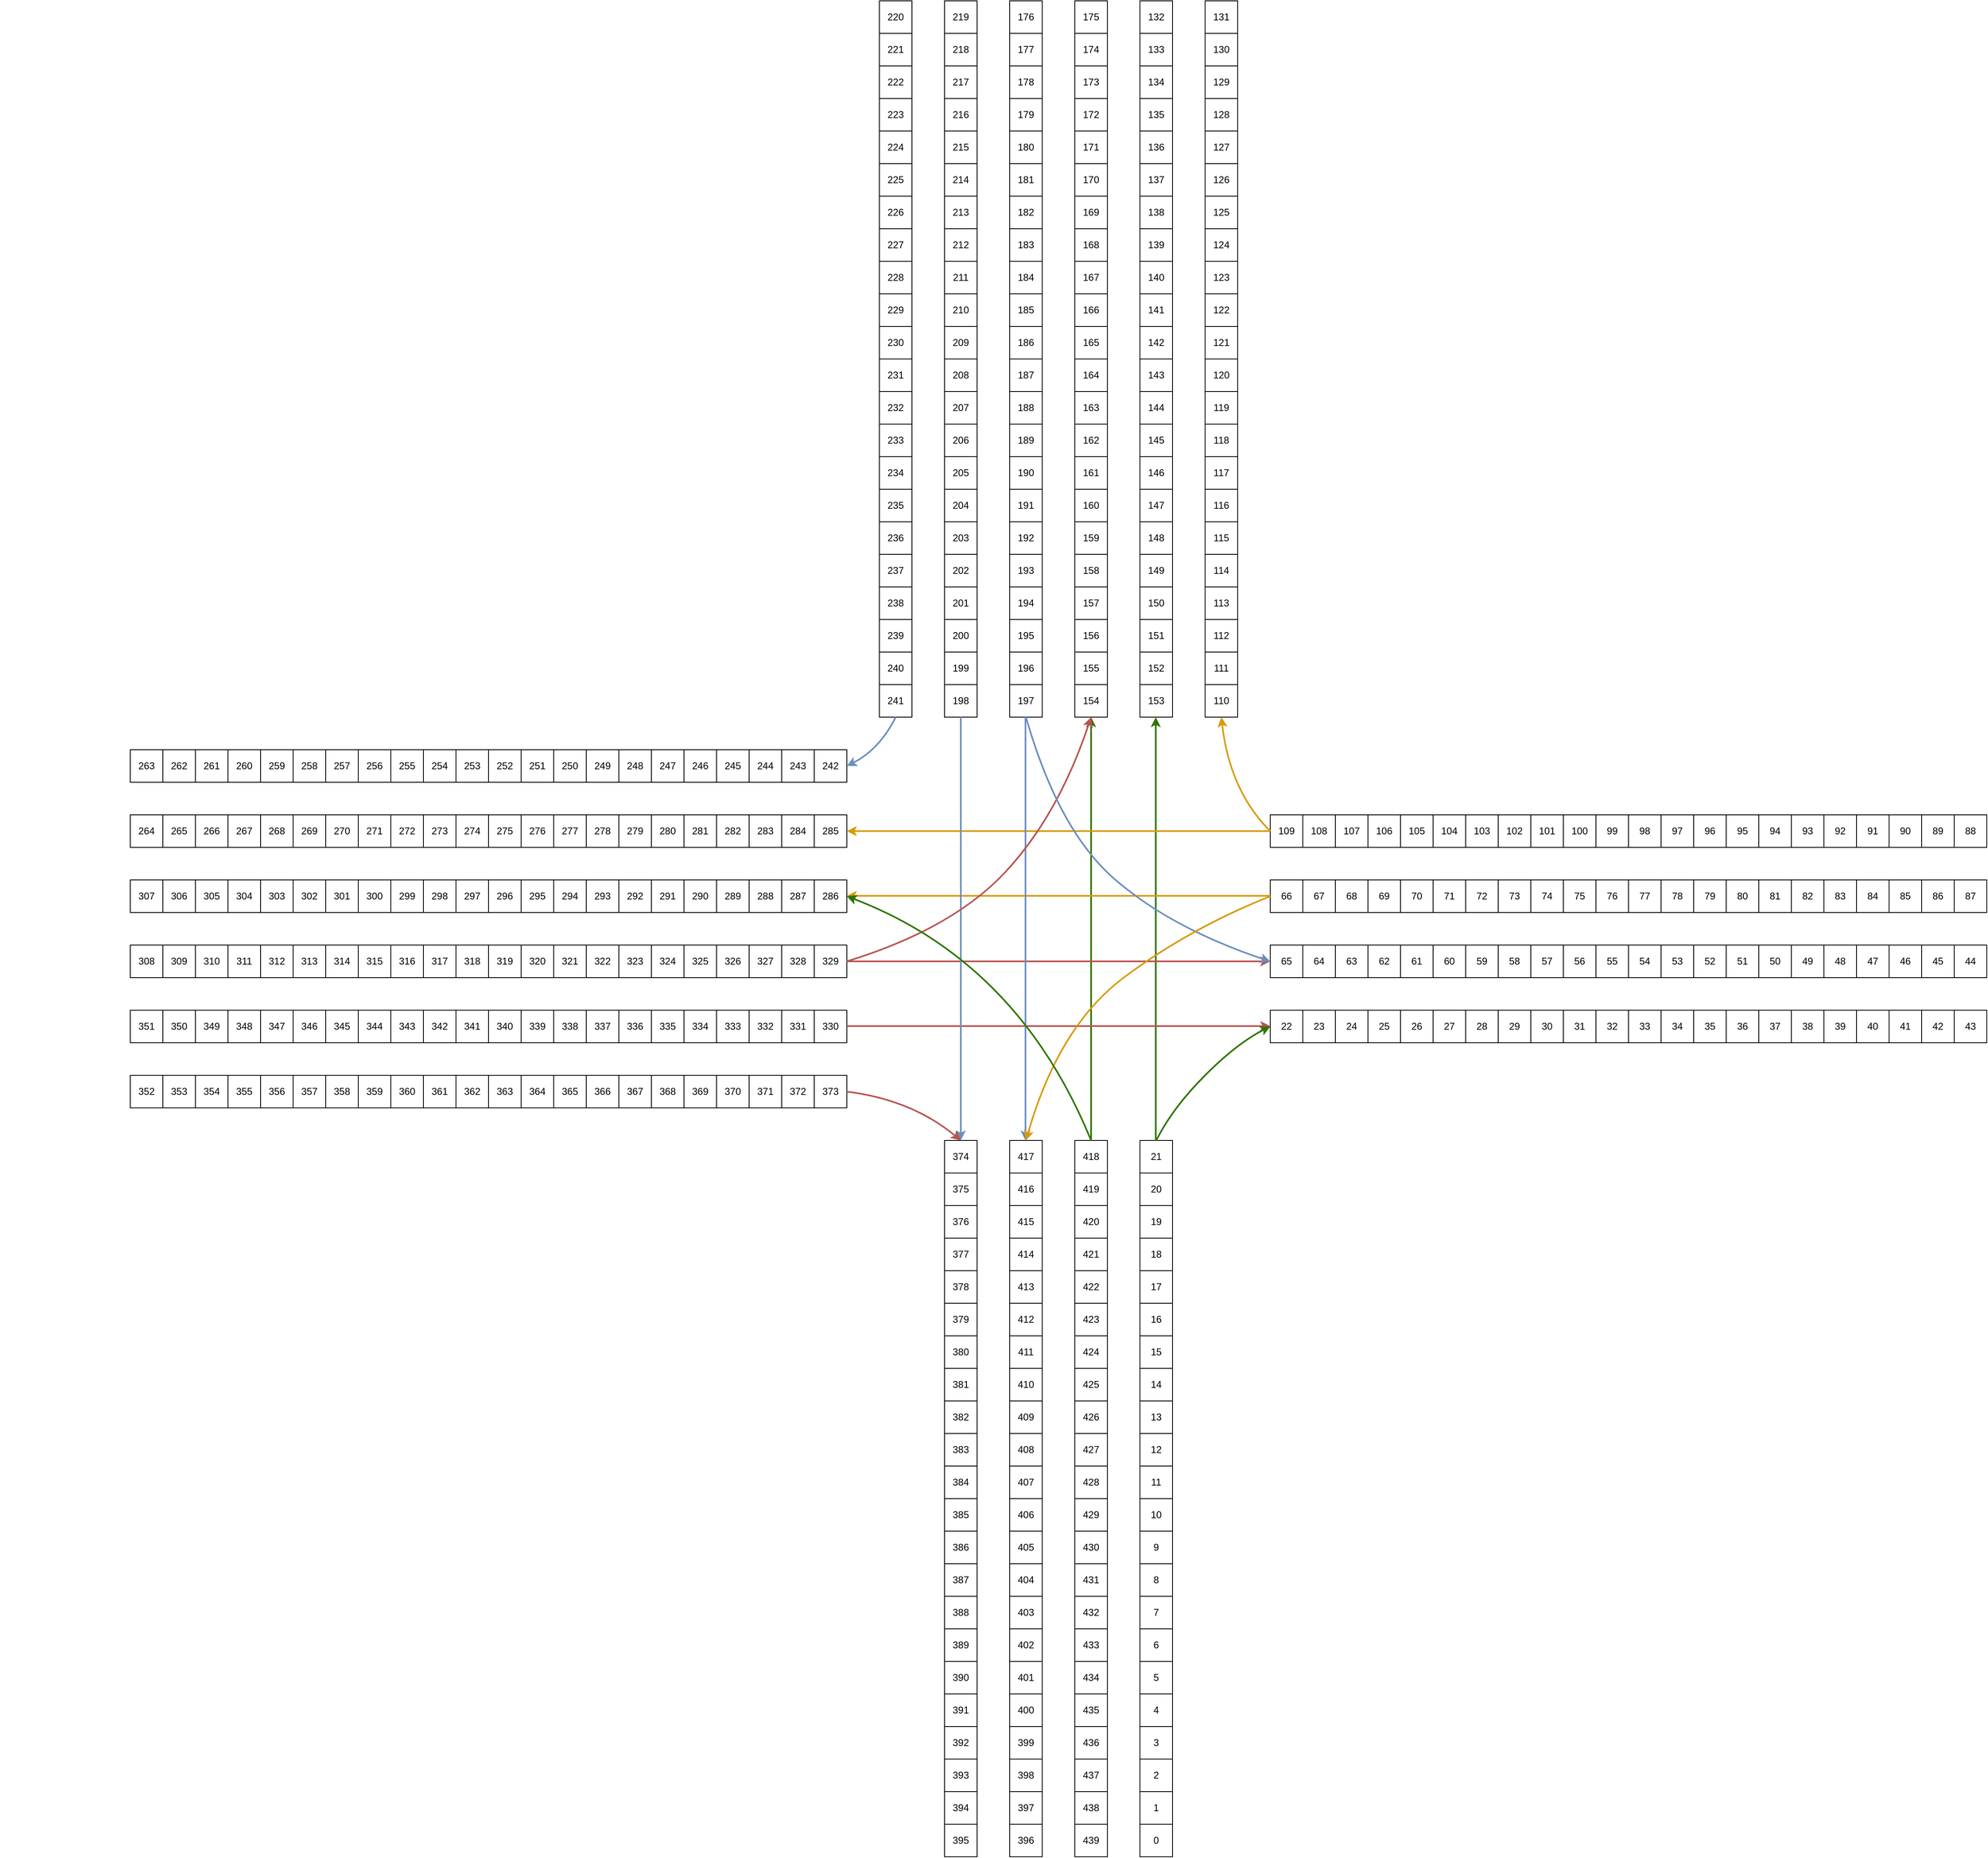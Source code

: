 <mxfile version="16.4.8" type="device"><diagram id="kImsfIwy7i4UZ7KOUKE4" name="Page-1"><mxGraphModel dx="3100" dy="2422" grid="1" gridSize="10" guides="1" tooltips="1" connect="1" arrows="1" fold="1" page="1" pageScale="1" pageWidth="850" pageHeight="1100" math="0" shadow="0"><root><mxCell id="0"/><mxCell id="1" parent="0"/><mxCell id="G_qVnm4tQuFMZe2bcfXI-1" value="" style="whiteSpace=wrap;html=1;aspect=fixed;" vertex="1" parent="1"><mxGeometry x="400" y="400" width="40" height="40" as="geometry"/></mxCell><mxCell id="G_qVnm4tQuFMZe2bcfXI-2" value="417" style="text;html=1;strokeColor=none;fillColor=none;align=center;verticalAlign=middle;whiteSpace=wrap;rounded=0;" vertex="1" parent="1"><mxGeometry x="405" y="405" width="30" height="30" as="geometry"/></mxCell><mxCell id="G_qVnm4tQuFMZe2bcfXI-3" value="" style="whiteSpace=wrap;html=1;aspect=fixed;" vertex="1" parent="1"><mxGeometry x="400" y="440" width="40" height="40" as="geometry"/></mxCell><mxCell id="G_qVnm4tQuFMZe2bcfXI-4" value="416" style="text;html=1;strokeColor=none;fillColor=none;align=center;verticalAlign=middle;whiteSpace=wrap;rounded=0;" vertex="1" parent="1"><mxGeometry x="405" y="445" width="30" height="30" as="geometry"/></mxCell><mxCell id="G_qVnm4tQuFMZe2bcfXI-5" value="" style="whiteSpace=wrap;html=1;aspect=fixed;" vertex="1" parent="1"><mxGeometry x="400" y="480" width="40" height="40" as="geometry"/></mxCell><mxCell id="G_qVnm4tQuFMZe2bcfXI-6" value="415" style="text;html=1;strokeColor=none;fillColor=none;align=center;verticalAlign=middle;whiteSpace=wrap;rounded=0;" vertex="1" parent="1"><mxGeometry x="405" y="485" width="30" height="30" as="geometry"/></mxCell><mxCell id="G_qVnm4tQuFMZe2bcfXI-7" value="" style="whiteSpace=wrap;html=1;aspect=fixed;" vertex="1" parent="1"><mxGeometry x="400" y="520" width="40" height="40" as="geometry"/></mxCell><mxCell id="G_qVnm4tQuFMZe2bcfXI-8" value="414" style="text;html=1;strokeColor=none;fillColor=none;align=center;verticalAlign=middle;whiteSpace=wrap;rounded=0;" vertex="1" parent="1"><mxGeometry x="405" y="525" width="30" height="30" as="geometry"/></mxCell><mxCell id="G_qVnm4tQuFMZe2bcfXI-9" value="" style="whiteSpace=wrap;html=1;aspect=fixed;" vertex="1" parent="1"><mxGeometry x="400" y="560" width="40" height="40" as="geometry"/></mxCell><mxCell id="G_qVnm4tQuFMZe2bcfXI-10" value="413" style="text;html=1;strokeColor=none;fillColor=none;align=center;verticalAlign=middle;whiteSpace=wrap;rounded=0;" vertex="1" parent="1"><mxGeometry x="405" y="565" width="30" height="30" as="geometry"/></mxCell><mxCell id="G_qVnm4tQuFMZe2bcfXI-11" value="" style="whiteSpace=wrap;html=1;aspect=fixed;" vertex="1" parent="1"><mxGeometry x="400" y="600" width="40" height="40" as="geometry"/></mxCell><mxCell id="G_qVnm4tQuFMZe2bcfXI-12" value="412" style="text;html=1;strokeColor=none;fillColor=none;align=center;verticalAlign=middle;whiteSpace=wrap;rounded=0;" vertex="1" parent="1"><mxGeometry x="405" y="605" width="30" height="30" as="geometry"/></mxCell><mxCell id="G_qVnm4tQuFMZe2bcfXI-13" value="" style="whiteSpace=wrap;html=1;aspect=fixed;" vertex="1" parent="1"><mxGeometry x="400" y="640" width="40" height="40" as="geometry"/></mxCell><mxCell id="G_qVnm4tQuFMZe2bcfXI-14" value="411" style="text;html=1;strokeColor=none;fillColor=none;align=center;verticalAlign=middle;whiteSpace=wrap;rounded=0;" vertex="1" parent="1"><mxGeometry x="405" y="645" width="30" height="30" as="geometry"/></mxCell><mxCell id="G_qVnm4tQuFMZe2bcfXI-15" value="" style="whiteSpace=wrap;html=1;aspect=fixed;" vertex="1" parent="1"><mxGeometry x="400" y="680" width="40" height="40" as="geometry"/></mxCell><mxCell id="G_qVnm4tQuFMZe2bcfXI-16" value="410" style="text;html=1;strokeColor=none;fillColor=none;align=center;verticalAlign=middle;whiteSpace=wrap;rounded=0;" vertex="1" parent="1"><mxGeometry x="405" y="685" width="30" height="30" as="geometry"/></mxCell><mxCell id="G_qVnm4tQuFMZe2bcfXI-17" value="" style="whiteSpace=wrap;html=1;aspect=fixed;" vertex="1" parent="1"><mxGeometry x="400" y="720" width="40" height="40" as="geometry"/></mxCell><mxCell id="G_qVnm4tQuFMZe2bcfXI-18" value="409" style="text;html=1;strokeColor=none;fillColor=none;align=center;verticalAlign=middle;whiteSpace=wrap;rounded=0;" vertex="1" parent="1"><mxGeometry x="405" y="725" width="30" height="30" as="geometry"/></mxCell><mxCell id="G_qVnm4tQuFMZe2bcfXI-19" value="" style="whiteSpace=wrap;html=1;aspect=fixed;" vertex="1" parent="1"><mxGeometry x="400" y="760" width="40" height="40" as="geometry"/></mxCell><mxCell id="G_qVnm4tQuFMZe2bcfXI-20" value="408" style="text;html=1;strokeColor=none;fillColor=none;align=center;verticalAlign=middle;whiteSpace=wrap;rounded=0;" vertex="1" parent="1"><mxGeometry x="405" y="765" width="30" height="30" as="geometry"/></mxCell><mxCell id="G_qVnm4tQuFMZe2bcfXI-21" value="" style="whiteSpace=wrap;html=1;aspect=fixed;" vertex="1" parent="1"><mxGeometry x="400" y="800" width="40" height="40" as="geometry"/></mxCell><mxCell id="G_qVnm4tQuFMZe2bcfXI-22" value="407" style="text;html=1;strokeColor=none;fillColor=none;align=center;verticalAlign=middle;whiteSpace=wrap;rounded=0;" vertex="1" parent="1"><mxGeometry x="405" y="805" width="30" height="30" as="geometry"/></mxCell><mxCell id="G_qVnm4tQuFMZe2bcfXI-23" value="" style="whiteSpace=wrap;html=1;aspect=fixed;" vertex="1" parent="1"><mxGeometry x="400" y="840" width="40" height="40" as="geometry"/></mxCell><mxCell id="G_qVnm4tQuFMZe2bcfXI-24" value="406" style="text;html=1;strokeColor=none;fillColor=none;align=center;verticalAlign=middle;whiteSpace=wrap;rounded=0;" vertex="1" parent="1"><mxGeometry x="405" y="845" width="30" height="30" as="geometry"/></mxCell><mxCell id="G_qVnm4tQuFMZe2bcfXI-25" value="" style="whiteSpace=wrap;html=1;aspect=fixed;" vertex="1" parent="1"><mxGeometry x="400" y="880" width="40" height="40" as="geometry"/></mxCell><mxCell id="G_qVnm4tQuFMZe2bcfXI-26" value="405" style="text;html=1;strokeColor=none;fillColor=none;align=center;verticalAlign=middle;whiteSpace=wrap;rounded=0;" vertex="1" parent="1"><mxGeometry x="405" y="885" width="30" height="30" as="geometry"/></mxCell><mxCell id="G_qVnm4tQuFMZe2bcfXI-27" value="" style="whiteSpace=wrap;html=1;aspect=fixed;" vertex="1" parent="1"><mxGeometry x="400" y="920" width="40" height="40" as="geometry"/></mxCell><mxCell id="G_qVnm4tQuFMZe2bcfXI-28" value="404" style="text;html=1;strokeColor=none;fillColor=none;align=center;verticalAlign=middle;whiteSpace=wrap;rounded=0;" vertex="1" parent="1"><mxGeometry x="405" y="925" width="30" height="30" as="geometry"/></mxCell><mxCell id="G_qVnm4tQuFMZe2bcfXI-29" value="" style="whiteSpace=wrap;html=1;aspect=fixed;" vertex="1" parent="1"><mxGeometry x="400" y="960" width="40" height="40" as="geometry"/></mxCell><mxCell id="G_qVnm4tQuFMZe2bcfXI-30" value="403" style="text;html=1;strokeColor=none;fillColor=none;align=center;verticalAlign=middle;whiteSpace=wrap;rounded=0;" vertex="1" parent="1"><mxGeometry x="405" y="965" width="30" height="30" as="geometry"/></mxCell><mxCell id="G_qVnm4tQuFMZe2bcfXI-31" value="" style="whiteSpace=wrap;html=1;aspect=fixed;" vertex="1" parent="1"><mxGeometry x="400" y="1000" width="40" height="40" as="geometry"/></mxCell><mxCell id="G_qVnm4tQuFMZe2bcfXI-32" value="402" style="text;html=1;strokeColor=none;fillColor=none;align=center;verticalAlign=middle;whiteSpace=wrap;rounded=0;" vertex="1" parent="1"><mxGeometry x="405" y="1005" width="30" height="30" as="geometry"/></mxCell><mxCell id="G_qVnm4tQuFMZe2bcfXI-33" value="" style="whiteSpace=wrap;html=1;aspect=fixed;" vertex="1" parent="1"><mxGeometry x="400" y="1040" width="40" height="40" as="geometry"/></mxCell><mxCell id="G_qVnm4tQuFMZe2bcfXI-34" value="401" style="text;html=1;strokeColor=none;fillColor=none;align=center;verticalAlign=middle;whiteSpace=wrap;rounded=0;" vertex="1" parent="1"><mxGeometry x="405" y="1045" width="30" height="30" as="geometry"/></mxCell><mxCell id="G_qVnm4tQuFMZe2bcfXI-35" value="" style="whiteSpace=wrap;html=1;aspect=fixed;" vertex="1" parent="1"><mxGeometry x="400" y="1080" width="40" height="40" as="geometry"/></mxCell><mxCell id="G_qVnm4tQuFMZe2bcfXI-36" value="400" style="text;html=1;strokeColor=none;fillColor=none;align=center;verticalAlign=middle;whiteSpace=wrap;rounded=0;" vertex="1" parent="1"><mxGeometry x="405" y="1085" width="30" height="30" as="geometry"/></mxCell><mxCell id="G_qVnm4tQuFMZe2bcfXI-37" value="" style="whiteSpace=wrap;html=1;aspect=fixed;" vertex="1" parent="1"><mxGeometry x="400" y="1120" width="40" height="40" as="geometry"/></mxCell><mxCell id="G_qVnm4tQuFMZe2bcfXI-38" value="399" style="text;html=1;strokeColor=none;fillColor=none;align=center;verticalAlign=middle;whiteSpace=wrap;rounded=0;" vertex="1" parent="1"><mxGeometry x="405" y="1125" width="30" height="30" as="geometry"/></mxCell><mxCell id="G_qVnm4tQuFMZe2bcfXI-39" value="" style="whiteSpace=wrap;html=1;aspect=fixed;" vertex="1" parent="1"><mxGeometry x="400" y="1160" width="40" height="40" as="geometry"/></mxCell><mxCell id="G_qVnm4tQuFMZe2bcfXI-40" value="398" style="text;html=1;strokeColor=none;fillColor=none;align=center;verticalAlign=middle;whiteSpace=wrap;rounded=0;" vertex="1" parent="1"><mxGeometry x="405" y="1165" width="30" height="30" as="geometry"/></mxCell><mxCell id="G_qVnm4tQuFMZe2bcfXI-41" value="" style="whiteSpace=wrap;html=1;aspect=fixed;" vertex="1" parent="1"><mxGeometry x="400" y="1200" width="40" height="40" as="geometry"/></mxCell><mxCell id="G_qVnm4tQuFMZe2bcfXI-42" value="397" style="text;html=1;strokeColor=none;fillColor=none;align=center;verticalAlign=middle;whiteSpace=wrap;rounded=0;" vertex="1" parent="1"><mxGeometry x="405" y="1205" width="30" height="30" as="geometry"/></mxCell><mxCell id="G_qVnm4tQuFMZe2bcfXI-43" value="" style="whiteSpace=wrap;html=1;aspect=fixed;" vertex="1" parent="1"><mxGeometry x="400" y="1240" width="40" height="40" as="geometry"/></mxCell><mxCell id="G_qVnm4tQuFMZe2bcfXI-44" value="396" style="text;html=1;strokeColor=none;fillColor=none;align=center;verticalAlign=middle;whiteSpace=wrap;rounded=0;" vertex="1" parent="1"><mxGeometry x="405" y="1245" width="30" height="30" as="geometry"/></mxCell><mxCell id="G_qVnm4tQuFMZe2bcfXI-45" value="" style="whiteSpace=wrap;html=1;aspect=fixed;" vertex="1" parent="1"><mxGeometry x="480" y="400" width="40" height="40" as="geometry"/></mxCell><mxCell id="G_qVnm4tQuFMZe2bcfXI-46" value="418" style="text;html=1;strokeColor=none;fillColor=none;align=center;verticalAlign=middle;whiteSpace=wrap;rounded=0;" vertex="1" parent="1"><mxGeometry x="485" y="405" width="30" height="30" as="geometry"/></mxCell><mxCell id="G_qVnm4tQuFMZe2bcfXI-47" value="" style="whiteSpace=wrap;html=1;aspect=fixed;" vertex="1" parent="1"><mxGeometry x="480" y="440" width="40" height="40" as="geometry"/></mxCell><mxCell id="G_qVnm4tQuFMZe2bcfXI-48" value="419" style="text;html=1;strokeColor=none;fillColor=none;align=center;verticalAlign=middle;whiteSpace=wrap;rounded=0;" vertex="1" parent="1"><mxGeometry x="485" y="445" width="30" height="30" as="geometry"/></mxCell><mxCell id="G_qVnm4tQuFMZe2bcfXI-49" value="" style="whiteSpace=wrap;html=1;aspect=fixed;" vertex="1" parent="1"><mxGeometry x="480" y="480" width="40" height="40" as="geometry"/></mxCell><mxCell id="G_qVnm4tQuFMZe2bcfXI-50" value="420" style="text;html=1;strokeColor=none;fillColor=none;align=center;verticalAlign=middle;whiteSpace=wrap;rounded=0;" vertex="1" parent="1"><mxGeometry x="485" y="485" width="30" height="30" as="geometry"/></mxCell><mxCell id="G_qVnm4tQuFMZe2bcfXI-51" value="" style="whiteSpace=wrap;html=1;aspect=fixed;" vertex="1" parent="1"><mxGeometry x="480" y="520" width="40" height="40" as="geometry"/></mxCell><mxCell id="G_qVnm4tQuFMZe2bcfXI-52" value="421" style="text;html=1;strokeColor=none;fillColor=none;align=center;verticalAlign=middle;whiteSpace=wrap;rounded=0;" vertex="1" parent="1"><mxGeometry x="485" y="525" width="30" height="30" as="geometry"/></mxCell><mxCell id="G_qVnm4tQuFMZe2bcfXI-53" value="" style="whiteSpace=wrap;html=1;aspect=fixed;" vertex="1" parent="1"><mxGeometry x="480" y="560" width="40" height="40" as="geometry"/></mxCell><mxCell id="G_qVnm4tQuFMZe2bcfXI-54" value="422" style="text;html=1;strokeColor=none;fillColor=none;align=center;verticalAlign=middle;whiteSpace=wrap;rounded=0;" vertex="1" parent="1"><mxGeometry x="485" y="565" width="30" height="30" as="geometry"/></mxCell><mxCell id="G_qVnm4tQuFMZe2bcfXI-55" value="" style="whiteSpace=wrap;html=1;aspect=fixed;" vertex="1" parent="1"><mxGeometry x="480" y="600" width="40" height="40" as="geometry"/></mxCell><mxCell id="G_qVnm4tQuFMZe2bcfXI-56" value="423" style="text;html=1;strokeColor=none;fillColor=none;align=center;verticalAlign=middle;whiteSpace=wrap;rounded=0;" vertex="1" parent="1"><mxGeometry x="485" y="605" width="30" height="30" as="geometry"/></mxCell><mxCell id="G_qVnm4tQuFMZe2bcfXI-57" value="" style="whiteSpace=wrap;html=1;aspect=fixed;" vertex="1" parent="1"><mxGeometry x="480" y="640" width="40" height="40" as="geometry"/></mxCell><mxCell id="G_qVnm4tQuFMZe2bcfXI-58" value="424" style="text;html=1;strokeColor=none;fillColor=none;align=center;verticalAlign=middle;whiteSpace=wrap;rounded=0;" vertex="1" parent="1"><mxGeometry x="485" y="645" width="30" height="30" as="geometry"/></mxCell><mxCell id="G_qVnm4tQuFMZe2bcfXI-59" value="" style="whiteSpace=wrap;html=1;aspect=fixed;" vertex="1" parent="1"><mxGeometry x="480" y="680" width="40" height="40" as="geometry"/></mxCell><mxCell id="G_qVnm4tQuFMZe2bcfXI-60" value="425" style="text;html=1;strokeColor=none;fillColor=none;align=center;verticalAlign=middle;whiteSpace=wrap;rounded=0;" vertex="1" parent="1"><mxGeometry x="485" y="685" width="30" height="30" as="geometry"/></mxCell><mxCell id="G_qVnm4tQuFMZe2bcfXI-61" value="" style="whiteSpace=wrap;html=1;aspect=fixed;" vertex="1" parent="1"><mxGeometry x="480" y="720" width="40" height="40" as="geometry"/></mxCell><mxCell id="G_qVnm4tQuFMZe2bcfXI-62" value="426" style="text;html=1;strokeColor=none;fillColor=none;align=center;verticalAlign=middle;whiteSpace=wrap;rounded=0;" vertex="1" parent="1"><mxGeometry x="485" y="725" width="30" height="30" as="geometry"/></mxCell><mxCell id="G_qVnm4tQuFMZe2bcfXI-63" value="" style="whiteSpace=wrap;html=1;aspect=fixed;" vertex="1" parent="1"><mxGeometry x="480" y="760" width="40" height="40" as="geometry"/></mxCell><mxCell id="G_qVnm4tQuFMZe2bcfXI-64" value="427" style="text;html=1;strokeColor=none;fillColor=none;align=center;verticalAlign=middle;whiteSpace=wrap;rounded=0;" vertex="1" parent="1"><mxGeometry x="485" y="765" width="30" height="30" as="geometry"/></mxCell><mxCell id="G_qVnm4tQuFMZe2bcfXI-65" value="" style="whiteSpace=wrap;html=1;aspect=fixed;" vertex="1" parent="1"><mxGeometry x="480" y="800" width="40" height="40" as="geometry"/></mxCell><mxCell id="G_qVnm4tQuFMZe2bcfXI-66" value="428" style="text;html=1;strokeColor=none;fillColor=none;align=center;verticalAlign=middle;whiteSpace=wrap;rounded=0;" vertex="1" parent="1"><mxGeometry x="485" y="805" width="30" height="30" as="geometry"/></mxCell><mxCell id="G_qVnm4tQuFMZe2bcfXI-67" value="" style="whiteSpace=wrap;html=1;aspect=fixed;" vertex="1" parent="1"><mxGeometry x="480" y="840" width="40" height="40" as="geometry"/></mxCell><mxCell id="G_qVnm4tQuFMZe2bcfXI-68" value="429" style="text;html=1;strokeColor=none;fillColor=none;align=center;verticalAlign=middle;whiteSpace=wrap;rounded=0;" vertex="1" parent="1"><mxGeometry x="485" y="845" width="30" height="30" as="geometry"/></mxCell><mxCell id="G_qVnm4tQuFMZe2bcfXI-69" value="" style="whiteSpace=wrap;html=1;aspect=fixed;" vertex="1" parent="1"><mxGeometry x="480" y="880" width="40" height="40" as="geometry"/></mxCell><mxCell id="G_qVnm4tQuFMZe2bcfXI-70" value="430" style="text;html=1;strokeColor=none;fillColor=none;align=center;verticalAlign=middle;whiteSpace=wrap;rounded=0;" vertex="1" parent="1"><mxGeometry x="485" y="885" width="30" height="30" as="geometry"/></mxCell><mxCell id="G_qVnm4tQuFMZe2bcfXI-71" value="" style="whiteSpace=wrap;html=1;aspect=fixed;" vertex="1" parent="1"><mxGeometry x="480" y="920" width="40" height="40" as="geometry"/></mxCell><mxCell id="G_qVnm4tQuFMZe2bcfXI-72" value="431" style="text;html=1;strokeColor=none;fillColor=none;align=center;verticalAlign=middle;whiteSpace=wrap;rounded=0;" vertex="1" parent="1"><mxGeometry x="485" y="925" width="30" height="30" as="geometry"/></mxCell><mxCell id="G_qVnm4tQuFMZe2bcfXI-73" value="" style="whiteSpace=wrap;html=1;aspect=fixed;" vertex="1" parent="1"><mxGeometry x="480" y="960" width="40" height="40" as="geometry"/></mxCell><mxCell id="G_qVnm4tQuFMZe2bcfXI-74" value="432" style="text;html=1;strokeColor=none;fillColor=none;align=center;verticalAlign=middle;whiteSpace=wrap;rounded=0;" vertex="1" parent="1"><mxGeometry x="485" y="965" width="30" height="30" as="geometry"/></mxCell><mxCell id="G_qVnm4tQuFMZe2bcfXI-75" value="" style="whiteSpace=wrap;html=1;aspect=fixed;" vertex="1" parent="1"><mxGeometry x="480" y="1000" width="40" height="40" as="geometry"/></mxCell><mxCell id="G_qVnm4tQuFMZe2bcfXI-76" value="433" style="text;html=1;strokeColor=none;fillColor=none;align=center;verticalAlign=middle;whiteSpace=wrap;rounded=0;" vertex="1" parent="1"><mxGeometry x="485" y="1005" width="30" height="30" as="geometry"/></mxCell><mxCell id="G_qVnm4tQuFMZe2bcfXI-77" value="" style="whiteSpace=wrap;html=1;aspect=fixed;" vertex="1" parent="1"><mxGeometry x="480" y="1040" width="40" height="40" as="geometry"/></mxCell><mxCell id="G_qVnm4tQuFMZe2bcfXI-78" value="434" style="text;html=1;strokeColor=none;fillColor=none;align=center;verticalAlign=middle;whiteSpace=wrap;rounded=0;" vertex="1" parent="1"><mxGeometry x="485" y="1045" width="30" height="30" as="geometry"/></mxCell><mxCell id="G_qVnm4tQuFMZe2bcfXI-79" value="" style="whiteSpace=wrap;html=1;aspect=fixed;" vertex="1" parent="1"><mxGeometry x="480" y="1080" width="40" height="40" as="geometry"/></mxCell><mxCell id="G_qVnm4tQuFMZe2bcfXI-80" value="435" style="text;html=1;strokeColor=none;fillColor=none;align=center;verticalAlign=middle;whiteSpace=wrap;rounded=0;" vertex="1" parent="1"><mxGeometry x="485" y="1085" width="30" height="30" as="geometry"/></mxCell><mxCell id="G_qVnm4tQuFMZe2bcfXI-81" value="" style="whiteSpace=wrap;html=1;aspect=fixed;" vertex="1" parent="1"><mxGeometry x="480" y="1120" width="40" height="40" as="geometry"/></mxCell><mxCell id="G_qVnm4tQuFMZe2bcfXI-82" value="436" style="text;html=1;strokeColor=none;fillColor=none;align=center;verticalAlign=middle;whiteSpace=wrap;rounded=0;" vertex="1" parent="1"><mxGeometry x="485" y="1125" width="30" height="30" as="geometry"/></mxCell><mxCell id="G_qVnm4tQuFMZe2bcfXI-83" value="" style="whiteSpace=wrap;html=1;aspect=fixed;" vertex="1" parent="1"><mxGeometry x="480" y="1160" width="40" height="40" as="geometry"/></mxCell><mxCell id="G_qVnm4tQuFMZe2bcfXI-84" value="437" style="text;html=1;strokeColor=none;fillColor=none;align=center;verticalAlign=middle;whiteSpace=wrap;rounded=0;" vertex="1" parent="1"><mxGeometry x="485" y="1165" width="30" height="30" as="geometry"/></mxCell><mxCell id="G_qVnm4tQuFMZe2bcfXI-85" value="" style="whiteSpace=wrap;html=1;aspect=fixed;" vertex="1" parent="1"><mxGeometry x="480" y="1200" width="40" height="40" as="geometry"/></mxCell><mxCell id="G_qVnm4tQuFMZe2bcfXI-86" value="438" style="text;html=1;strokeColor=none;fillColor=none;align=center;verticalAlign=middle;whiteSpace=wrap;rounded=0;" vertex="1" parent="1"><mxGeometry x="485" y="1205" width="30" height="30" as="geometry"/></mxCell><mxCell id="G_qVnm4tQuFMZe2bcfXI-87" value="" style="whiteSpace=wrap;html=1;aspect=fixed;" vertex="1" parent="1"><mxGeometry x="480" y="1240" width="40" height="40" as="geometry"/></mxCell><mxCell id="G_qVnm4tQuFMZe2bcfXI-88" value="439" style="text;html=1;strokeColor=none;fillColor=none;align=center;verticalAlign=middle;whiteSpace=wrap;rounded=0;" vertex="1" parent="1"><mxGeometry x="485" y="1245" width="30" height="30" as="geometry"/></mxCell><mxCell id="G_qVnm4tQuFMZe2bcfXI-89" value="" style="whiteSpace=wrap;html=1;aspect=fixed;" vertex="1" parent="1"><mxGeometry x="320" y="400" width="40" height="40" as="geometry"/></mxCell><mxCell id="G_qVnm4tQuFMZe2bcfXI-90" value="374" style="text;html=1;strokeColor=none;fillColor=none;align=center;verticalAlign=middle;whiteSpace=wrap;rounded=0;" vertex="1" parent="1"><mxGeometry x="325" y="405" width="30" height="30" as="geometry"/></mxCell><mxCell id="G_qVnm4tQuFMZe2bcfXI-91" value="" style="whiteSpace=wrap;html=1;aspect=fixed;" vertex="1" parent="1"><mxGeometry x="320" y="440" width="40" height="40" as="geometry"/></mxCell><mxCell id="G_qVnm4tQuFMZe2bcfXI-92" value="375" style="text;html=1;strokeColor=none;fillColor=none;align=center;verticalAlign=middle;whiteSpace=wrap;rounded=0;" vertex="1" parent="1"><mxGeometry x="325" y="445" width="30" height="30" as="geometry"/></mxCell><mxCell id="G_qVnm4tQuFMZe2bcfXI-93" value="" style="whiteSpace=wrap;html=1;aspect=fixed;" vertex="1" parent="1"><mxGeometry x="320" y="480" width="40" height="40" as="geometry"/></mxCell><mxCell id="G_qVnm4tQuFMZe2bcfXI-94" value="376" style="text;html=1;strokeColor=none;fillColor=none;align=center;verticalAlign=middle;whiteSpace=wrap;rounded=0;" vertex="1" parent="1"><mxGeometry x="325" y="485" width="30" height="30" as="geometry"/></mxCell><mxCell id="G_qVnm4tQuFMZe2bcfXI-95" value="" style="whiteSpace=wrap;html=1;aspect=fixed;" vertex="1" parent="1"><mxGeometry x="320" y="520" width="40" height="40" as="geometry"/></mxCell><mxCell id="G_qVnm4tQuFMZe2bcfXI-96" value="377" style="text;html=1;strokeColor=none;fillColor=none;align=center;verticalAlign=middle;whiteSpace=wrap;rounded=0;" vertex="1" parent="1"><mxGeometry x="325" y="525" width="30" height="30" as="geometry"/></mxCell><mxCell id="G_qVnm4tQuFMZe2bcfXI-97" value="" style="whiteSpace=wrap;html=1;aspect=fixed;" vertex="1" parent="1"><mxGeometry x="320" y="560" width="40" height="40" as="geometry"/></mxCell><mxCell id="G_qVnm4tQuFMZe2bcfXI-98" value="378" style="text;html=1;strokeColor=none;fillColor=none;align=center;verticalAlign=middle;whiteSpace=wrap;rounded=0;" vertex="1" parent="1"><mxGeometry x="325" y="565" width="30" height="30" as="geometry"/></mxCell><mxCell id="G_qVnm4tQuFMZe2bcfXI-99" value="" style="whiteSpace=wrap;html=1;aspect=fixed;" vertex="1" parent="1"><mxGeometry x="320" y="600" width="40" height="40" as="geometry"/></mxCell><mxCell id="G_qVnm4tQuFMZe2bcfXI-100" value="379" style="text;html=1;strokeColor=none;fillColor=none;align=center;verticalAlign=middle;whiteSpace=wrap;rounded=0;" vertex="1" parent="1"><mxGeometry x="325" y="605" width="30" height="30" as="geometry"/></mxCell><mxCell id="G_qVnm4tQuFMZe2bcfXI-101" value="" style="whiteSpace=wrap;html=1;aspect=fixed;" vertex="1" parent="1"><mxGeometry x="320" y="640" width="40" height="40" as="geometry"/></mxCell><mxCell id="G_qVnm4tQuFMZe2bcfXI-102" value="380" style="text;html=1;strokeColor=none;fillColor=none;align=center;verticalAlign=middle;whiteSpace=wrap;rounded=0;" vertex="1" parent="1"><mxGeometry x="325" y="645" width="30" height="30" as="geometry"/></mxCell><mxCell id="G_qVnm4tQuFMZe2bcfXI-103" value="" style="whiteSpace=wrap;html=1;aspect=fixed;" vertex="1" parent="1"><mxGeometry x="320" y="680" width="40" height="40" as="geometry"/></mxCell><mxCell id="G_qVnm4tQuFMZe2bcfXI-104" value="381" style="text;html=1;strokeColor=none;fillColor=none;align=center;verticalAlign=middle;whiteSpace=wrap;rounded=0;" vertex="1" parent="1"><mxGeometry x="325" y="685" width="30" height="30" as="geometry"/></mxCell><mxCell id="G_qVnm4tQuFMZe2bcfXI-105" value="" style="whiteSpace=wrap;html=1;aspect=fixed;" vertex="1" parent="1"><mxGeometry x="320" y="720" width="40" height="40" as="geometry"/></mxCell><mxCell id="G_qVnm4tQuFMZe2bcfXI-106" value="382" style="text;html=1;strokeColor=none;fillColor=none;align=center;verticalAlign=middle;whiteSpace=wrap;rounded=0;" vertex="1" parent="1"><mxGeometry x="325" y="725" width="30" height="30" as="geometry"/></mxCell><mxCell id="G_qVnm4tQuFMZe2bcfXI-107" value="" style="whiteSpace=wrap;html=1;aspect=fixed;" vertex="1" parent="1"><mxGeometry x="320" y="760" width="40" height="40" as="geometry"/></mxCell><mxCell id="G_qVnm4tQuFMZe2bcfXI-108" value="383" style="text;html=1;strokeColor=none;fillColor=none;align=center;verticalAlign=middle;whiteSpace=wrap;rounded=0;" vertex="1" parent="1"><mxGeometry x="325" y="765" width="30" height="30" as="geometry"/></mxCell><mxCell id="G_qVnm4tQuFMZe2bcfXI-109" value="" style="whiteSpace=wrap;html=1;aspect=fixed;" vertex="1" parent="1"><mxGeometry x="320" y="800" width="40" height="40" as="geometry"/></mxCell><mxCell id="G_qVnm4tQuFMZe2bcfXI-110" value="384" style="text;html=1;strokeColor=none;fillColor=none;align=center;verticalAlign=middle;whiteSpace=wrap;rounded=0;" vertex="1" parent="1"><mxGeometry x="325" y="805" width="30" height="30" as="geometry"/></mxCell><mxCell id="G_qVnm4tQuFMZe2bcfXI-111" value="" style="whiteSpace=wrap;html=1;aspect=fixed;" vertex="1" parent="1"><mxGeometry x="320" y="840" width="40" height="40" as="geometry"/></mxCell><mxCell id="G_qVnm4tQuFMZe2bcfXI-112" value="385" style="text;html=1;strokeColor=none;fillColor=none;align=center;verticalAlign=middle;whiteSpace=wrap;rounded=0;" vertex="1" parent="1"><mxGeometry x="325" y="845" width="30" height="30" as="geometry"/></mxCell><mxCell id="G_qVnm4tQuFMZe2bcfXI-113" value="" style="whiteSpace=wrap;html=1;aspect=fixed;" vertex="1" parent="1"><mxGeometry x="320" y="880" width="40" height="40" as="geometry"/></mxCell><mxCell id="G_qVnm4tQuFMZe2bcfXI-114" value="386" style="text;html=1;strokeColor=none;fillColor=none;align=center;verticalAlign=middle;whiteSpace=wrap;rounded=0;" vertex="1" parent="1"><mxGeometry x="325" y="885" width="30" height="30" as="geometry"/></mxCell><mxCell id="G_qVnm4tQuFMZe2bcfXI-115" value="" style="whiteSpace=wrap;html=1;aspect=fixed;" vertex="1" parent="1"><mxGeometry x="320" y="920" width="40" height="40" as="geometry"/></mxCell><mxCell id="G_qVnm4tQuFMZe2bcfXI-116" value="387" style="text;html=1;strokeColor=none;fillColor=none;align=center;verticalAlign=middle;whiteSpace=wrap;rounded=0;" vertex="1" parent="1"><mxGeometry x="325" y="925" width="30" height="30" as="geometry"/></mxCell><mxCell id="G_qVnm4tQuFMZe2bcfXI-117" value="" style="whiteSpace=wrap;html=1;aspect=fixed;" vertex="1" parent="1"><mxGeometry x="320" y="960" width="40" height="40" as="geometry"/></mxCell><mxCell id="G_qVnm4tQuFMZe2bcfXI-118" value="388" style="text;html=1;strokeColor=none;fillColor=none;align=center;verticalAlign=middle;whiteSpace=wrap;rounded=0;" vertex="1" parent="1"><mxGeometry x="325" y="965" width="30" height="30" as="geometry"/></mxCell><mxCell id="G_qVnm4tQuFMZe2bcfXI-119" value="" style="whiteSpace=wrap;html=1;aspect=fixed;" vertex="1" parent="1"><mxGeometry x="320" y="1000" width="40" height="40" as="geometry"/></mxCell><mxCell id="G_qVnm4tQuFMZe2bcfXI-120" value="389" style="text;html=1;strokeColor=none;fillColor=none;align=center;verticalAlign=middle;whiteSpace=wrap;rounded=0;" vertex="1" parent="1"><mxGeometry x="325" y="1005" width="30" height="30" as="geometry"/></mxCell><mxCell id="G_qVnm4tQuFMZe2bcfXI-121" value="" style="whiteSpace=wrap;html=1;aspect=fixed;" vertex="1" parent="1"><mxGeometry x="320" y="1040" width="40" height="40" as="geometry"/></mxCell><mxCell id="G_qVnm4tQuFMZe2bcfXI-122" value="390" style="text;html=1;strokeColor=none;fillColor=none;align=center;verticalAlign=middle;whiteSpace=wrap;rounded=0;" vertex="1" parent="1"><mxGeometry x="325" y="1045" width="30" height="30" as="geometry"/></mxCell><mxCell id="G_qVnm4tQuFMZe2bcfXI-123" value="" style="whiteSpace=wrap;html=1;aspect=fixed;" vertex="1" parent="1"><mxGeometry x="320" y="1080" width="40" height="40" as="geometry"/></mxCell><mxCell id="G_qVnm4tQuFMZe2bcfXI-124" value="391" style="text;html=1;strokeColor=none;fillColor=none;align=center;verticalAlign=middle;whiteSpace=wrap;rounded=0;" vertex="1" parent="1"><mxGeometry x="325" y="1085" width="30" height="30" as="geometry"/></mxCell><mxCell id="G_qVnm4tQuFMZe2bcfXI-125" value="" style="whiteSpace=wrap;html=1;aspect=fixed;" vertex="1" parent="1"><mxGeometry x="320" y="1120" width="40" height="40" as="geometry"/></mxCell><mxCell id="G_qVnm4tQuFMZe2bcfXI-126" value="392" style="text;html=1;strokeColor=none;fillColor=none;align=center;verticalAlign=middle;whiteSpace=wrap;rounded=0;" vertex="1" parent="1"><mxGeometry x="325" y="1125" width="30" height="30" as="geometry"/></mxCell><mxCell id="G_qVnm4tQuFMZe2bcfXI-127" value="" style="whiteSpace=wrap;html=1;aspect=fixed;" vertex="1" parent="1"><mxGeometry x="320" y="1160" width="40" height="40" as="geometry"/></mxCell><mxCell id="G_qVnm4tQuFMZe2bcfXI-128" value="393" style="text;html=1;strokeColor=none;fillColor=none;align=center;verticalAlign=middle;whiteSpace=wrap;rounded=0;" vertex="1" parent="1"><mxGeometry x="325" y="1165" width="30" height="30" as="geometry"/></mxCell><mxCell id="G_qVnm4tQuFMZe2bcfXI-129" value="" style="whiteSpace=wrap;html=1;aspect=fixed;" vertex="1" parent="1"><mxGeometry x="320" y="1200" width="40" height="40" as="geometry"/></mxCell><mxCell id="G_qVnm4tQuFMZe2bcfXI-130" value="394" style="text;html=1;strokeColor=none;fillColor=none;align=center;verticalAlign=middle;whiteSpace=wrap;rounded=0;" vertex="1" parent="1"><mxGeometry x="325" y="1205" width="30" height="30" as="geometry"/></mxCell><mxCell id="G_qVnm4tQuFMZe2bcfXI-131" value="" style="whiteSpace=wrap;html=1;aspect=fixed;" vertex="1" parent="1"><mxGeometry x="320" y="1240" width="40" height="40" as="geometry"/></mxCell><mxCell id="G_qVnm4tQuFMZe2bcfXI-132" value="395" style="text;html=1;strokeColor=none;fillColor=none;align=center;verticalAlign=middle;whiteSpace=wrap;rounded=0;" vertex="1" parent="1"><mxGeometry x="325" y="1245" width="30" height="30" as="geometry"/></mxCell><mxCell id="G_qVnm4tQuFMZe2bcfXI-133" value="" style="whiteSpace=wrap;html=1;aspect=fixed;" vertex="1" parent="1"><mxGeometry x="560" y="400" width="40" height="40" as="geometry"/></mxCell><mxCell id="G_qVnm4tQuFMZe2bcfXI-134" value="21" style="text;html=1;strokeColor=none;fillColor=none;align=center;verticalAlign=middle;whiteSpace=wrap;rounded=0;" vertex="1" parent="1"><mxGeometry x="565" y="405" width="30" height="30" as="geometry"/></mxCell><mxCell id="G_qVnm4tQuFMZe2bcfXI-135" value="" style="whiteSpace=wrap;html=1;aspect=fixed;" vertex="1" parent="1"><mxGeometry x="560" y="440" width="40" height="40" as="geometry"/></mxCell><mxCell id="G_qVnm4tQuFMZe2bcfXI-136" value="20" style="text;html=1;strokeColor=none;fillColor=none;align=center;verticalAlign=middle;whiteSpace=wrap;rounded=0;" vertex="1" parent="1"><mxGeometry x="565" y="445" width="30" height="30" as="geometry"/></mxCell><mxCell id="G_qVnm4tQuFMZe2bcfXI-137" value="" style="whiteSpace=wrap;html=1;aspect=fixed;" vertex="1" parent="1"><mxGeometry x="560" y="480" width="40" height="40" as="geometry"/></mxCell><mxCell id="G_qVnm4tQuFMZe2bcfXI-138" value="19" style="text;html=1;strokeColor=none;fillColor=none;align=center;verticalAlign=middle;whiteSpace=wrap;rounded=0;" vertex="1" parent="1"><mxGeometry x="565" y="485" width="30" height="30" as="geometry"/></mxCell><mxCell id="G_qVnm4tQuFMZe2bcfXI-139" value="" style="whiteSpace=wrap;html=1;aspect=fixed;" vertex="1" parent="1"><mxGeometry x="560" y="520" width="40" height="40" as="geometry"/></mxCell><mxCell id="G_qVnm4tQuFMZe2bcfXI-140" value="18" style="text;html=1;strokeColor=none;fillColor=none;align=center;verticalAlign=middle;whiteSpace=wrap;rounded=0;" vertex="1" parent="1"><mxGeometry x="565" y="525" width="30" height="30" as="geometry"/></mxCell><mxCell id="G_qVnm4tQuFMZe2bcfXI-141" value="" style="whiteSpace=wrap;html=1;aspect=fixed;" vertex="1" parent="1"><mxGeometry x="560" y="560" width="40" height="40" as="geometry"/></mxCell><mxCell id="G_qVnm4tQuFMZe2bcfXI-142" value="17" style="text;html=1;strokeColor=none;fillColor=none;align=center;verticalAlign=middle;whiteSpace=wrap;rounded=0;" vertex="1" parent="1"><mxGeometry x="565" y="565" width="30" height="30" as="geometry"/></mxCell><mxCell id="G_qVnm4tQuFMZe2bcfXI-143" value="" style="whiteSpace=wrap;html=1;aspect=fixed;" vertex="1" parent="1"><mxGeometry x="560" y="600" width="40" height="40" as="geometry"/></mxCell><mxCell id="G_qVnm4tQuFMZe2bcfXI-144" value="16" style="text;html=1;strokeColor=none;fillColor=none;align=center;verticalAlign=middle;whiteSpace=wrap;rounded=0;" vertex="1" parent="1"><mxGeometry x="565" y="605" width="30" height="30" as="geometry"/></mxCell><mxCell id="G_qVnm4tQuFMZe2bcfXI-145" value="" style="whiteSpace=wrap;html=1;aspect=fixed;" vertex="1" parent="1"><mxGeometry x="560" y="640" width="40" height="40" as="geometry"/></mxCell><mxCell id="G_qVnm4tQuFMZe2bcfXI-146" value="15" style="text;html=1;strokeColor=none;fillColor=none;align=center;verticalAlign=middle;whiteSpace=wrap;rounded=0;" vertex="1" parent="1"><mxGeometry x="565" y="645" width="30" height="30" as="geometry"/></mxCell><mxCell id="G_qVnm4tQuFMZe2bcfXI-147" value="" style="whiteSpace=wrap;html=1;aspect=fixed;" vertex="1" parent="1"><mxGeometry x="560" y="680" width="40" height="40" as="geometry"/></mxCell><mxCell id="G_qVnm4tQuFMZe2bcfXI-148" value="14" style="text;html=1;strokeColor=none;fillColor=none;align=center;verticalAlign=middle;whiteSpace=wrap;rounded=0;" vertex="1" parent="1"><mxGeometry x="565" y="685" width="30" height="30" as="geometry"/></mxCell><mxCell id="G_qVnm4tQuFMZe2bcfXI-149" value="" style="whiteSpace=wrap;html=1;aspect=fixed;" vertex="1" parent="1"><mxGeometry x="560" y="720" width="40" height="40" as="geometry"/></mxCell><mxCell id="G_qVnm4tQuFMZe2bcfXI-150" value="13" style="text;html=1;strokeColor=none;fillColor=none;align=center;verticalAlign=middle;whiteSpace=wrap;rounded=0;" vertex="1" parent="1"><mxGeometry x="565" y="725" width="30" height="30" as="geometry"/></mxCell><mxCell id="G_qVnm4tQuFMZe2bcfXI-151" value="" style="whiteSpace=wrap;html=1;aspect=fixed;" vertex="1" parent="1"><mxGeometry x="560" y="760" width="40" height="40" as="geometry"/></mxCell><mxCell id="G_qVnm4tQuFMZe2bcfXI-152" value="12" style="text;html=1;strokeColor=none;fillColor=none;align=center;verticalAlign=middle;whiteSpace=wrap;rounded=0;" vertex="1" parent="1"><mxGeometry x="565" y="765" width="30" height="30" as="geometry"/></mxCell><mxCell id="G_qVnm4tQuFMZe2bcfXI-153" value="" style="whiteSpace=wrap;html=1;aspect=fixed;" vertex="1" parent="1"><mxGeometry x="560" y="800" width="40" height="40" as="geometry"/></mxCell><mxCell id="G_qVnm4tQuFMZe2bcfXI-154" value="11" style="text;html=1;strokeColor=none;fillColor=none;align=center;verticalAlign=middle;whiteSpace=wrap;rounded=0;" vertex="1" parent="1"><mxGeometry x="565" y="805" width="30" height="30" as="geometry"/></mxCell><mxCell id="G_qVnm4tQuFMZe2bcfXI-155" value="" style="whiteSpace=wrap;html=1;aspect=fixed;" vertex="1" parent="1"><mxGeometry x="560" y="840" width="40" height="40" as="geometry"/></mxCell><mxCell id="G_qVnm4tQuFMZe2bcfXI-156" value="10" style="text;html=1;strokeColor=none;fillColor=none;align=center;verticalAlign=middle;whiteSpace=wrap;rounded=0;" vertex="1" parent="1"><mxGeometry x="565" y="845" width="30" height="30" as="geometry"/></mxCell><mxCell id="G_qVnm4tQuFMZe2bcfXI-157" value="" style="whiteSpace=wrap;html=1;aspect=fixed;" vertex="1" parent="1"><mxGeometry x="560" y="880" width="40" height="40" as="geometry"/></mxCell><mxCell id="G_qVnm4tQuFMZe2bcfXI-158" value="9" style="text;html=1;strokeColor=none;fillColor=none;align=center;verticalAlign=middle;whiteSpace=wrap;rounded=0;" vertex="1" parent="1"><mxGeometry x="565" y="885" width="30" height="30" as="geometry"/></mxCell><mxCell id="G_qVnm4tQuFMZe2bcfXI-159" value="" style="whiteSpace=wrap;html=1;aspect=fixed;" vertex="1" parent="1"><mxGeometry x="560" y="920" width="40" height="40" as="geometry"/></mxCell><mxCell id="G_qVnm4tQuFMZe2bcfXI-160" value="8" style="text;html=1;strokeColor=none;fillColor=none;align=center;verticalAlign=middle;whiteSpace=wrap;rounded=0;" vertex="1" parent="1"><mxGeometry x="565" y="925" width="30" height="30" as="geometry"/></mxCell><mxCell id="G_qVnm4tQuFMZe2bcfXI-161" value="" style="whiteSpace=wrap;html=1;aspect=fixed;" vertex="1" parent="1"><mxGeometry x="560" y="960" width="40" height="40" as="geometry"/></mxCell><mxCell id="G_qVnm4tQuFMZe2bcfXI-162" value="7" style="text;html=1;strokeColor=none;fillColor=none;align=center;verticalAlign=middle;whiteSpace=wrap;rounded=0;" vertex="1" parent="1"><mxGeometry x="565" y="965" width="30" height="30" as="geometry"/></mxCell><mxCell id="G_qVnm4tQuFMZe2bcfXI-163" value="" style="whiteSpace=wrap;html=1;aspect=fixed;" vertex="1" parent="1"><mxGeometry x="560" y="1000" width="40" height="40" as="geometry"/></mxCell><mxCell id="G_qVnm4tQuFMZe2bcfXI-164" value="6" style="text;html=1;strokeColor=none;fillColor=none;align=center;verticalAlign=middle;whiteSpace=wrap;rounded=0;" vertex="1" parent="1"><mxGeometry x="565" y="1005" width="30" height="30" as="geometry"/></mxCell><mxCell id="G_qVnm4tQuFMZe2bcfXI-165" value="" style="whiteSpace=wrap;html=1;aspect=fixed;" vertex="1" parent="1"><mxGeometry x="560" y="1040" width="40" height="40" as="geometry"/></mxCell><mxCell id="G_qVnm4tQuFMZe2bcfXI-166" value="5" style="text;html=1;strokeColor=none;fillColor=none;align=center;verticalAlign=middle;whiteSpace=wrap;rounded=0;" vertex="1" parent="1"><mxGeometry x="565" y="1045" width="30" height="30" as="geometry"/></mxCell><mxCell id="G_qVnm4tQuFMZe2bcfXI-167" value="" style="whiteSpace=wrap;html=1;aspect=fixed;" vertex="1" parent="1"><mxGeometry x="560" y="1080" width="40" height="40" as="geometry"/></mxCell><mxCell id="G_qVnm4tQuFMZe2bcfXI-168" value="4" style="text;html=1;strokeColor=none;fillColor=none;align=center;verticalAlign=middle;whiteSpace=wrap;rounded=0;" vertex="1" parent="1"><mxGeometry x="565" y="1085" width="30" height="30" as="geometry"/></mxCell><mxCell id="G_qVnm4tQuFMZe2bcfXI-169" value="" style="whiteSpace=wrap;html=1;aspect=fixed;" vertex="1" parent="1"><mxGeometry x="560" y="1120" width="40" height="40" as="geometry"/></mxCell><mxCell id="G_qVnm4tQuFMZe2bcfXI-170" value="3" style="text;html=1;strokeColor=none;fillColor=none;align=center;verticalAlign=middle;whiteSpace=wrap;rounded=0;" vertex="1" parent="1"><mxGeometry x="565" y="1125" width="30" height="30" as="geometry"/></mxCell><mxCell id="G_qVnm4tQuFMZe2bcfXI-171" value="" style="whiteSpace=wrap;html=1;aspect=fixed;" vertex="1" parent="1"><mxGeometry x="560" y="1160" width="40" height="40" as="geometry"/></mxCell><mxCell id="G_qVnm4tQuFMZe2bcfXI-172" value="2" style="text;html=1;strokeColor=none;fillColor=none;align=center;verticalAlign=middle;whiteSpace=wrap;rounded=0;" vertex="1" parent="1"><mxGeometry x="565" y="1165" width="30" height="30" as="geometry"/></mxCell><mxCell id="G_qVnm4tQuFMZe2bcfXI-173" value="" style="whiteSpace=wrap;html=1;aspect=fixed;" vertex="1" parent="1"><mxGeometry x="560" y="1200" width="40" height="40" as="geometry"/></mxCell><mxCell id="G_qVnm4tQuFMZe2bcfXI-174" value="1" style="text;html=1;strokeColor=none;fillColor=none;align=center;verticalAlign=middle;whiteSpace=wrap;rounded=0;" vertex="1" parent="1"><mxGeometry x="565" y="1205" width="30" height="30" as="geometry"/></mxCell><mxCell id="G_qVnm4tQuFMZe2bcfXI-175" value="" style="whiteSpace=wrap;html=1;aspect=fixed;" vertex="1" parent="1"><mxGeometry x="560" y="1240" width="40" height="40" as="geometry"/></mxCell><mxCell id="G_qVnm4tQuFMZe2bcfXI-176" value="0" style="text;html=1;strokeColor=none;fillColor=none;align=center;verticalAlign=middle;whiteSpace=wrap;rounded=0;" vertex="1" parent="1"><mxGeometry x="565" y="1245" width="30" height="30" as="geometry"/></mxCell><mxCell id="G_qVnm4tQuFMZe2bcfXI-177" value="" style="whiteSpace=wrap;html=1;aspect=fixed;" vertex="1" parent="1"><mxGeometry x="160" y="320" width="40" height="40" as="geometry"/></mxCell><mxCell id="G_qVnm4tQuFMZe2bcfXI-178" value="373" style="text;html=1;strokeColor=none;fillColor=none;align=center;verticalAlign=middle;whiteSpace=wrap;rounded=0;" vertex="1" parent="1"><mxGeometry x="165" y="325" width="30" height="30" as="geometry"/></mxCell><mxCell id="G_qVnm4tQuFMZe2bcfXI-179" value="" style="whiteSpace=wrap;html=1;aspect=fixed;" vertex="1" parent="1"><mxGeometry x="120" y="320" width="40" height="40" as="geometry"/></mxCell><mxCell id="G_qVnm4tQuFMZe2bcfXI-180" value="372" style="text;html=1;strokeColor=none;fillColor=none;align=center;verticalAlign=middle;whiteSpace=wrap;rounded=0;" vertex="1" parent="1"><mxGeometry x="125" y="325" width="30" height="30" as="geometry"/></mxCell><mxCell id="G_qVnm4tQuFMZe2bcfXI-181" value="" style="whiteSpace=wrap;html=1;aspect=fixed;" vertex="1" parent="1"><mxGeometry x="80" y="320" width="40" height="40" as="geometry"/></mxCell><mxCell id="G_qVnm4tQuFMZe2bcfXI-182" value="371" style="text;html=1;strokeColor=none;fillColor=none;align=center;verticalAlign=middle;whiteSpace=wrap;rounded=0;" vertex="1" parent="1"><mxGeometry x="85" y="325" width="30" height="30" as="geometry"/></mxCell><mxCell id="G_qVnm4tQuFMZe2bcfXI-183" value="" style="whiteSpace=wrap;html=1;aspect=fixed;" vertex="1" parent="1"><mxGeometry x="40" y="320" width="40" height="40" as="geometry"/></mxCell><mxCell id="G_qVnm4tQuFMZe2bcfXI-184" value="370" style="text;html=1;strokeColor=none;fillColor=none;align=center;verticalAlign=middle;whiteSpace=wrap;rounded=0;" vertex="1" parent="1"><mxGeometry x="45" y="325" width="30" height="30" as="geometry"/></mxCell><mxCell id="G_qVnm4tQuFMZe2bcfXI-185" value="" style="whiteSpace=wrap;html=1;aspect=fixed;" vertex="1" parent="1"><mxGeometry y="320" width="40" height="40" as="geometry"/></mxCell><mxCell id="G_qVnm4tQuFMZe2bcfXI-186" value="369" style="text;html=1;strokeColor=none;fillColor=none;align=center;verticalAlign=middle;whiteSpace=wrap;rounded=0;" vertex="1" parent="1"><mxGeometry x="5" y="325" width="30" height="30" as="geometry"/></mxCell><mxCell id="G_qVnm4tQuFMZe2bcfXI-187" value="" style="whiteSpace=wrap;html=1;aspect=fixed;" vertex="1" parent="1"><mxGeometry x="-40" y="320" width="40" height="40" as="geometry"/></mxCell><mxCell id="G_qVnm4tQuFMZe2bcfXI-188" value="368" style="text;html=1;strokeColor=none;fillColor=none;align=center;verticalAlign=middle;whiteSpace=wrap;rounded=0;" vertex="1" parent="1"><mxGeometry x="-35" y="325" width="30" height="30" as="geometry"/></mxCell><mxCell id="G_qVnm4tQuFMZe2bcfXI-189" value="" style="whiteSpace=wrap;html=1;aspect=fixed;" vertex="1" parent="1"><mxGeometry x="-80" y="320" width="40" height="40" as="geometry"/></mxCell><mxCell id="G_qVnm4tQuFMZe2bcfXI-190" value="367" style="text;html=1;strokeColor=none;fillColor=none;align=center;verticalAlign=middle;whiteSpace=wrap;rounded=0;" vertex="1" parent="1"><mxGeometry x="-75" y="325" width="30" height="30" as="geometry"/></mxCell><mxCell id="G_qVnm4tQuFMZe2bcfXI-191" value="" style="whiteSpace=wrap;html=1;aspect=fixed;" vertex="1" parent="1"><mxGeometry x="-120" y="320" width="40" height="40" as="geometry"/></mxCell><mxCell id="G_qVnm4tQuFMZe2bcfXI-192" value="366" style="text;html=1;strokeColor=none;fillColor=none;align=center;verticalAlign=middle;whiteSpace=wrap;rounded=0;" vertex="1" parent="1"><mxGeometry x="-115" y="325" width="30" height="30" as="geometry"/></mxCell><mxCell id="G_qVnm4tQuFMZe2bcfXI-193" value="" style="whiteSpace=wrap;html=1;aspect=fixed;" vertex="1" parent="1"><mxGeometry x="-160" y="320" width="40" height="40" as="geometry"/></mxCell><mxCell id="G_qVnm4tQuFMZe2bcfXI-194" value="365" style="text;html=1;strokeColor=none;fillColor=none;align=center;verticalAlign=middle;whiteSpace=wrap;rounded=0;" vertex="1" parent="1"><mxGeometry x="-155" y="325" width="30" height="30" as="geometry"/></mxCell><mxCell id="G_qVnm4tQuFMZe2bcfXI-195" value="" style="whiteSpace=wrap;html=1;aspect=fixed;" vertex="1" parent="1"><mxGeometry x="-200" y="320" width="40" height="40" as="geometry"/></mxCell><mxCell id="G_qVnm4tQuFMZe2bcfXI-196" value="364" style="text;html=1;strokeColor=none;fillColor=none;align=center;verticalAlign=middle;whiteSpace=wrap;rounded=0;" vertex="1" parent="1"><mxGeometry x="-195" y="325" width="30" height="30" as="geometry"/></mxCell><mxCell id="G_qVnm4tQuFMZe2bcfXI-197" value="" style="whiteSpace=wrap;html=1;aspect=fixed;" vertex="1" parent="1"><mxGeometry x="-240" y="320" width="40" height="40" as="geometry"/></mxCell><mxCell id="G_qVnm4tQuFMZe2bcfXI-198" value="363" style="text;html=1;strokeColor=none;fillColor=none;align=center;verticalAlign=middle;whiteSpace=wrap;rounded=0;" vertex="1" parent="1"><mxGeometry x="-235" y="325" width="30" height="30" as="geometry"/></mxCell><mxCell id="G_qVnm4tQuFMZe2bcfXI-199" value="" style="whiteSpace=wrap;html=1;aspect=fixed;" vertex="1" parent="1"><mxGeometry x="-280" y="320" width="40" height="40" as="geometry"/></mxCell><mxCell id="G_qVnm4tQuFMZe2bcfXI-200" value="362" style="text;html=1;strokeColor=none;fillColor=none;align=center;verticalAlign=middle;whiteSpace=wrap;rounded=0;" vertex="1" parent="1"><mxGeometry x="-275" y="325" width="30" height="30" as="geometry"/></mxCell><mxCell id="G_qVnm4tQuFMZe2bcfXI-201" value="" style="whiteSpace=wrap;html=1;aspect=fixed;" vertex="1" parent="1"><mxGeometry x="-320" y="320" width="40" height="40" as="geometry"/></mxCell><mxCell id="G_qVnm4tQuFMZe2bcfXI-202" value="361" style="text;html=1;strokeColor=none;fillColor=none;align=center;verticalAlign=middle;whiteSpace=wrap;rounded=0;" vertex="1" parent="1"><mxGeometry x="-315" y="325" width="30" height="30" as="geometry"/></mxCell><mxCell id="G_qVnm4tQuFMZe2bcfXI-203" value="" style="whiteSpace=wrap;html=1;aspect=fixed;" vertex="1" parent="1"><mxGeometry x="-360" y="320" width="40" height="40" as="geometry"/></mxCell><mxCell id="G_qVnm4tQuFMZe2bcfXI-204" value="360" style="text;html=1;strokeColor=none;fillColor=none;align=center;verticalAlign=middle;whiteSpace=wrap;rounded=0;" vertex="1" parent="1"><mxGeometry x="-355" y="325" width="30" height="30" as="geometry"/></mxCell><mxCell id="G_qVnm4tQuFMZe2bcfXI-205" value="" style="whiteSpace=wrap;html=1;aspect=fixed;" vertex="1" parent="1"><mxGeometry x="-400" y="320" width="40" height="40" as="geometry"/></mxCell><mxCell id="G_qVnm4tQuFMZe2bcfXI-206" value="359" style="text;html=1;strokeColor=none;fillColor=none;align=center;verticalAlign=middle;whiteSpace=wrap;rounded=0;" vertex="1" parent="1"><mxGeometry x="-395" y="325" width="30" height="30" as="geometry"/></mxCell><mxCell id="G_qVnm4tQuFMZe2bcfXI-207" value="" style="whiteSpace=wrap;html=1;aspect=fixed;" vertex="1" parent="1"><mxGeometry x="-440" y="320" width="40" height="40" as="geometry"/></mxCell><mxCell id="G_qVnm4tQuFMZe2bcfXI-208" value="358" style="text;html=1;strokeColor=none;fillColor=none;align=center;verticalAlign=middle;whiteSpace=wrap;rounded=0;" vertex="1" parent="1"><mxGeometry x="-435" y="325" width="30" height="30" as="geometry"/></mxCell><mxCell id="G_qVnm4tQuFMZe2bcfXI-209" value="" style="whiteSpace=wrap;html=1;aspect=fixed;" vertex="1" parent="1"><mxGeometry x="-480" y="320" width="40" height="40" as="geometry"/></mxCell><mxCell id="G_qVnm4tQuFMZe2bcfXI-210" value="357" style="text;html=1;strokeColor=none;fillColor=none;align=center;verticalAlign=middle;whiteSpace=wrap;rounded=0;" vertex="1" parent="1"><mxGeometry x="-475" y="325" width="30" height="30" as="geometry"/></mxCell><mxCell id="G_qVnm4tQuFMZe2bcfXI-211" value="" style="whiteSpace=wrap;html=1;aspect=fixed;" vertex="1" parent="1"><mxGeometry x="-520" y="320" width="40" height="40" as="geometry"/></mxCell><mxCell id="G_qVnm4tQuFMZe2bcfXI-212" value="356" style="text;html=1;strokeColor=none;fillColor=none;align=center;verticalAlign=middle;whiteSpace=wrap;rounded=0;" vertex="1" parent="1"><mxGeometry x="-515" y="325" width="30" height="30" as="geometry"/></mxCell><mxCell id="G_qVnm4tQuFMZe2bcfXI-213" value="" style="whiteSpace=wrap;html=1;aspect=fixed;" vertex="1" parent="1"><mxGeometry x="-560" y="320" width="40" height="40" as="geometry"/></mxCell><mxCell id="G_qVnm4tQuFMZe2bcfXI-214" value="355" style="text;html=1;strokeColor=none;fillColor=none;align=center;verticalAlign=middle;whiteSpace=wrap;rounded=0;" vertex="1" parent="1"><mxGeometry x="-555" y="325" width="30" height="30" as="geometry"/></mxCell><mxCell id="G_qVnm4tQuFMZe2bcfXI-215" value="" style="whiteSpace=wrap;html=1;aspect=fixed;" vertex="1" parent="1"><mxGeometry x="-600" y="320" width="40" height="40" as="geometry"/></mxCell><mxCell id="G_qVnm4tQuFMZe2bcfXI-216" value="354" style="text;html=1;strokeColor=none;fillColor=none;align=center;verticalAlign=middle;whiteSpace=wrap;rounded=0;" vertex="1" parent="1"><mxGeometry x="-595" y="325" width="30" height="30" as="geometry"/></mxCell><mxCell id="G_qVnm4tQuFMZe2bcfXI-217" value="" style="whiteSpace=wrap;html=1;aspect=fixed;" vertex="1" parent="1"><mxGeometry x="-640" y="320" width="40" height="40" as="geometry"/></mxCell><mxCell id="G_qVnm4tQuFMZe2bcfXI-218" value="353" style="text;html=1;strokeColor=none;fillColor=none;align=center;verticalAlign=middle;whiteSpace=wrap;rounded=0;" vertex="1" parent="1"><mxGeometry x="-635" y="325" width="30" height="30" as="geometry"/></mxCell><mxCell id="G_qVnm4tQuFMZe2bcfXI-219" value="" style="whiteSpace=wrap;html=1;aspect=fixed;" vertex="1" parent="1"><mxGeometry x="-680" y="320" width="40" height="40" as="geometry"/></mxCell><mxCell id="G_qVnm4tQuFMZe2bcfXI-220" value="352" style="text;html=1;strokeColor=none;fillColor=none;align=center;verticalAlign=middle;whiteSpace=wrap;rounded=0;" vertex="1" parent="1"><mxGeometry x="-675" y="325" width="30" height="30" as="geometry"/></mxCell><mxCell id="G_qVnm4tQuFMZe2bcfXI-221" value="" style="whiteSpace=wrap;html=1;aspect=fixed;" vertex="1" parent="1"><mxGeometry x="160" y="240" width="40" height="40" as="geometry"/></mxCell><mxCell id="G_qVnm4tQuFMZe2bcfXI-222" value="330" style="text;html=1;strokeColor=none;fillColor=none;align=center;verticalAlign=middle;whiteSpace=wrap;rounded=0;" vertex="1" parent="1"><mxGeometry x="165" y="245" width="30" height="30" as="geometry"/></mxCell><mxCell id="G_qVnm4tQuFMZe2bcfXI-223" value="" style="whiteSpace=wrap;html=1;aspect=fixed;" vertex="1" parent="1"><mxGeometry x="120" y="240" width="40" height="40" as="geometry"/></mxCell><mxCell id="G_qVnm4tQuFMZe2bcfXI-224" value="331" style="text;html=1;strokeColor=none;fillColor=none;align=center;verticalAlign=middle;whiteSpace=wrap;rounded=0;" vertex="1" parent="1"><mxGeometry x="125" y="245" width="30" height="30" as="geometry"/></mxCell><mxCell id="G_qVnm4tQuFMZe2bcfXI-225" value="" style="whiteSpace=wrap;html=1;aspect=fixed;" vertex="1" parent="1"><mxGeometry x="80" y="240" width="40" height="40" as="geometry"/></mxCell><mxCell id="G_qVnm4tQuFMZe2bcfXI-226" value="332" style="text;html=1;strokeColor=none;fillColor=none;align=center;verticalAlign=middle;whiteSpace=wrap;rounded=0;" vertex="1" parent="1"><mxGeometry x="85" y="245" width="30" height="30" as="geometry"/></mxCell><mxCell id="G_qVnm4tQuFMZe2bcfXI-227" value="" style="whiteSpace=wrap;html=1;aspect=fixed;" vertex="1" parent="1"><mxGeometry x="40" y="240" width="40" height="40" as="geometry"/></mxCell><mxCell id="G_qVnm4tQuFMZe2bcfXI-228" value="333" style="text;html=1;strokeColor=none;fillColor=none;align=center;verticalAlign=middle;whiteSpace=wrap;rounded=0;" vertex="1" parent="1"><mxGeometry x="45" y="245" width="30" height="30" as="geometry"/></mxCell><mxCell id="G_qVnm4tQuFMZe2bcfXI-229" value="" style="whiteSpace=wrap;html=1;aspect=fixed;" vertex="1" parent="1"><mxGeometry y="240" width="40" height="40" as="geometry"/></mxCell><mxCell id="G_qVnm4tQuFMZe2bcfXI-230" value="334" style="text;html=1;strokeColor=none;fillColor=none;align=center;verticalAlign=middle;whiteSpace=wrap;rounded=0;" vertex="1" parent="1"><mxGeometry x="5" y="245" width="30" height="30" as="geometry"/></mxCell><mxCell id="G_qVnm4tQuFMZe2bcfXI-231" value="" style="whiteSpace=wrap;html=1;aspect=fixed;" vertex="1" parent="1"><mxGeometry x="-40" y="240" width="40" height="40" as="geometry"/></mxCell><mxCell id="G_qVnm4tQuFMZe2bcfXI-232" value="335" style="text;html=1;strokeColor=none;fillColor=none;align=center;verticalAlign=middle;whiteSpace=wrap;rounded=0;" vertex="1" parent="1"><mxGeometry x="-35" y="245" width="30" height="30" as="geometry"/></mxCell><mxCell id="G_qVnm4tQuFMZe2bcfXI-233" value="" style="whiteSpace=wrap;html=1;aspect=fixed;" vertex="1" parent="1"><mxGeometry x="-80" y="240" width="40" height="40" as="geometry"/></mxCell><mxCell id="G_qVnm4tQuFMZe2bcfXI-234" value="336" style="text;html=1;strokeColor=none;fillColor=none;align=center;verticalAlign=middle;whiteSpace=wrap;rounded=0;" vertex="1" parent="1"><mxGeometry x="-75" y="245" width="30" height="30" as="geometry"/></mxCell><mxCell id="G_qVnm4tQuFMZe2bcfXI-235" value="" style="whiteSpace=wrap;html=1;aspect=fixed;" vertex="1" parent="1"><mxGeometry x="-120" y="240" width="40" height="40" as="geometry"/></mxCell><mxCell id="G_qVnm4tQuFMZe2bcfXI-236" value="337" style="text;html=1;strokeColor=none;fillColor=none;align=center;verticalAlign=middle;whiteSpace=wrap;rounded=0;" vertex="1" parent="1"><mxGeometry x="-115" y="245" width="30" height="30" as="geometry"/></mxCell><mxCell id="G_qVnm4tQuFMZe2bcfXI-237" value="" style="whiteSpace=wrap;html=1;aspect=fixed;" vertex="1" parent="1"><mxGeometry x="-160" y="240" width="40" height="40" as="geometry"/></mxCell><mxCell id="G_qVnm4tQuFMZe2bcfXI-238" value="338" style="text;html=1;strokeColor=none;fillColor=none;align=center;verticalAlign=middle;whiteSpace=wrap;rounded=0;" vertex="1" parent="1"><mxGeometry x="-155" y="245" width="30" height="30" as="geometry"/></mxCell><mxCell id="G_qVnm4tQuFMZe2bcfXI-239" value="" style="whiteSpace=wrap;html=1;aspect=fixed;" vertex="1" parent="1"><mxGeometry x="-200" y="240" width="40" height="40" as="geometry"/></mxCell><mxCell id="G_qVnm4tQuFMZe2bcfXI-240" value="339" style="text;html=1;strokeColor=none;fillColor=none;align=center;verticalAlign=middle;whiteSpace=wrap;rounded=0;" vertex="1" parent="1"><mxGeometry x="-195" y="245" width="30" height="30" as="geometry"/></mxCell><mxCell id="G_qVnm4tQuFMZe2bcfXI-241" value="" style="whiteSpace=wrap;html=1;aspect=fixed;" vertex="1" parent="1"><mxGeometry x="-240" y="240" width="40" height="40" as="geometry"/></mxCell><mxCell id="G_qVnm4tQuFMZe2bcfXI-242" value="340" style="text;html=1;strokeColor=none;fillColor=none;align=center;verticalAlign=middle;whiteSpace=wrap;rounded=0;" vertex="1" parent="1"><mxGeometry x="-235" y="245" width="30" height="30" as="geometry"/></mxCell><mxCell id="G_qVnm4tQuFMZe2bcfXI-243" value="" style="whiteSpace=wrap;html=1;aspect=fixed;" vertex="1" parent="1"><mxGeometry x="-280" y="240" width="40" height="40" as="geometry"/></mxCell><mxCell id="G_qVnm4tQuFMZe2bcfXI-244" value="341" style="text;html=1;strokeColor=none;fillColor=none;align=center;verticalAlign=middle;whiteSpace=wrap;rounded=0;" vertex="1" parent="1"><mxGeometry x="-275" y="245" width="30" height="30" as="geometry"/></mxCell><mxCell id="G_qVnm4tQuFMZe2bcfXI-245" value="" style="whiteSpace=wrap;html=1;aspect=fixed;" vertex="1" parent="1"><mxGeometry x="-320" y="240" width="40" height="40" as="geometry"/></mxCell><mxCell id="G_qVnm4tQuFMZe2bcfXI-246" value="342" style="text;html=1;strokeColor=none;fillColor=none;align=center;verticalAlign=middle;whiteSpace=wrap;rounded=0;" vertex="1" parent="1"><mxGeometry x="-315" y="245" width="30" height="30" as="geometry"/></mxCell><mxCell id="G_qVnm4tQuFMZe2bcfXI-247" value="" style="whiteSpace=wrap;html=1;aspect=fixed;" vertex="1" parent="1"><mxGeometry x="-360" y="240" width="40" height="40" as="geometry"/></mxCell><mxCell id="G_qVnm4tQuFMZe2bcfXI-248" value="343" style="text;html=1;strokeColor=none;fillColor=none;align=center;verticalAlign=middle;whiteSpace=wrap;rounded=0;" vertex="1" parent="1"><mxGeometry x="-355" y="245" width="30" height="30" as="geometry"/></mxCell><mxCell id="G_qVnm4tQuFMZe2bcfXI-249" value="" style="whiteSpace=wrap;html=1;aspect=fixed;" vertex="1" parent="1"><mxGeometry x="-400" y="240" width="40" height="40" as="geometry"/></mxCell><mxCell id="G_qVnm4tQuFMZe2bcfXI-250" value="344" style="text;html=1;strokeColor=none;fillColor=none;align=center;verticalAlign=middle;whiteSpace=wrap;rounded=0;" vertex="1" parent="1"><mxGeometry x="-395" y="245" width="30" height="30" as="geometry"/></mxCell><mxCell id="G_qVnm4tQuFMZe2bcfXI-251" value="" style="whiteSpace=wrap;html=1;aspect=fixed;" vertex="1" parent="1"><mxGeometry x="-440" y="240" width="40" height="40" as="geometry"/></mxCell><mxCell id="G_qVnm4tQuFMZe2bcfXI-252" value="345" style="text;html=1;strokeColor=none;fillColor=none;align=center;verticalAlign=middle;whiteSpace=wrap;rounded=0;" vertex="1" parent="1"><mxGeometry x="-435" y="245" width="30" height="30" as="geometry"/></mxCell><mxCell id="G_qVnm4tQuFMZe2bcfXI-253" value="" style="whiteSpace=wrap;html=1;aspect=fixed;" vertex="1" parent="1"><mxGeometry x="-480" y="240" width="40" height="40" as="geometry"/></mxCell><mxCell id="G_qVnm4tQuFMZe2bcfXI-254" value="346" style="text;html=1;strokeColor=none;fillColor=none;align=center;verticalAlign=middle;whiteSpace=wrap;rounded=0;" vertex="1" parent="1"><mxGeometry x="-475" y="245" width="30" height="30" as="geometry"/></mxCell><mxCell id="G_qVnm4tQuFMZe2bcfXI-255" value="" style="whiteSpace=wrap;html=1;aspect=fixed;" vertex="1" parent="1"><mxGeometry x="-520" y="240" width="40" height="40" as="geometry"/></mxCell><mxCell id="G_qVnm4tQuFMZe2bcfXI-256" value="347" style="text;html=1;strokeColor=none;fillColor=none;align=center;verticalAlign=middle;whiteSpace=wrap;rounded=0;" vertex="1" parent="1"><mxGeometry x="-515" y="245" width="30" height="30" as="geometry"/></mxCell><mxCell id="G_qVnm4tQuFMZe2bcfXI-257" value="" style="whiteSpace=wrap;html=1;aspect=fixed;" vertex="1" parent="1"><mxGeometry x="-560" y="240" width="40" height="40" as="geometry"/></mxCell><mxCell id="G_qVnm4tQuFMZe2bcfXI-258" value="348" style="text;html=1;strokeColor=none;fillColor=none;align=center;verticalAlign=middle;whiteSpace=wrap;rounded=0;" vertex="1" parent="1"><mxGeometry x="-555" y="245" width="30" height="30" as="geometry"/></mxCell><mxCell id="G_qVnm4tQuFMZe2bcfXI-259" value="" style="whiteSpace=wrap;html=1;aspect=fixed;" vertex="1" parent="1"><mxGeometry x="-600" y="240" width="40" height="40" as="geometry"/></mxCell><mxCell id="G_qVnm4tQuFMZe2bcfXI-260" value="349" style="text;html=1;strokeColor=none;fillColor=none;align=center;verticalAlign=middle;whiteSpace=wrap;rounded=0;" vertex="1" parent="1"><mxGeometry x="-595" y="245" width="30" height="30" as="geometry"/></mxCell><mxCell id="G_qVnm4tQuFMZe2bcfXI-261" value="" style="whiteSpace=wrap;html=1;aspect=fixed;" vertex="1" parent="1"><mxGeometry x="-640" y="240" width="40" height="40" as="geometry"/></mxCell><mxCell id="G_qVnm4tQuFMZe2bcfXI-262" value="350" style="text;html=1;strokeColor=none;fillColor=none;align=center;verticalAlign=middle;whiteSpace=wrap;rounded=0;" vertex="1" parent="1"><mxGeometry x="-635" y="245" width="30" height="30" as="geometry"/></mxCell><mxCell id="G_qVnm4tQuFMZe2bcfXI-263" value="" style="whiteSpace=wrap;html=1;aspect=fixed;" vertex="1" parent="1"><mxGeometry x="-680" y="240" width="40" height="40" as="geometry"/></mxCell><mxCell id="G_qVnm4tQuFMZe2bcfXI-264" value="351" style="text;html=1;strokeColor=none;fillColor=none;align=center;verticalAlign=middle;whiteSpace=wrap;rounded=0;" vertex="1" parent="1"><mxGeometry x="-675" y="245" width="30" height="30" as="geometry"/></mxCell><mxCell id="G_qVnm4tQuFMZe2bcfXI-265" value="" style="whiteSpace=wrap;html=1;aspect=fixed;" vertex="1" parent="1"><mxGeometry x="160" y="160" width="40" height="40" as="geometry"/></mxCell><mxCell id="G_qVnm4tQuFMZe2bcfXI-266" value="329" style="text;html=1;strokeColor=none;fillColor=none;align=center;verticalAlign=middle;whiteSpace=wrap;rounded=0;" vertex="1" parent="1"><mxGeometry x="165" y="165" width="30" height="30" as="geometry"/></mxCell><mxCell id="G_qVnm4tQuFMZe2bcfXI-267" value="" style="whiteSpace=wrap;html=1;aspect=fixed;" vertex="1" parent="1"><mxGeometry x="120" y="160" width="40" height="40" as="geometry"/></mxCell><mxCell id="G_qVnm4tQuFMZe2bcfXI-268" value="328" style="text;html=1;strokeColor=none;fillColor=none;align=center;verticalAlign=middle;whiteSpace=wrap;rounded=0;" vertex="1" parent="1"><mxGeometry x="125" y="165" width="30" height="30" as="geometry"/></mxCell><mxCell id="G_qVnm4tQuFMZe2bcfXI-269" value="" style="whiteSpace=wrap;html=1;aspect=fixed;" vertex="1" parent="1"><mxGeometry x="80" y="160" width="40" height="40" as="geometry"/></mxCell><mxCell id="G_qVnm4tQuFMZe2bcfXI-270" value="327" style="text;html=1;strokeColor=none;fillColor=none;align=center;verticalAlign=middle;whiteSpace=wrap;rounded=0;" vertex="1" parent="1"><mxGeometry x="85" y="165" width="30" height="30" as="geometry"/></mxCell><mxCell id="G_qVnm4tQuFMZe2bcfXI-271" value="" style="whiteSpace=wrap;html=1;aspect=fixed;" vertex="1" parent="1"><mxGeometry x="40" y="160" width="40" height="40" as="geometry"/></mxCell><mxCell id="G_qVnm4tQuFMZe2bcfXI-272" value="326" style="text;html=1;strokeColor=none;fillColor=none;align=center;verticalAlign=middle;whiteSpace=wrap;rounded=0;" vertex="1" parent="1"><mxGeometry x="45" y="165" width="30" height="30" as="geometry"/></mxCell><mxCell id="G_qVnm4tQuFMZe2bcfXI-273" value="" style="whiteSpace=wrap;html=1;aspect=fixed;" vertex="1" parent="1"><mxGeometry y="160" width="40" height="40" as="geometry"/></mxCell><mxCell id="G_qVnm4tQuFMZe2bcfXI-274" value="325" style="text;html=1;strokeColor=none;fillColor=none;align=center;verticalAlign=middle;whiteSpace=wrap;rounded=0;" vertex="1" parent="1"><mxGeometry x="5" y="165" width="30" height="30" as="geometry"/></mxCell><mxCell id="G_qVnm4tQuFMZe2bcfXI-275" value="" style="whiteSpace=wrap;html=1;aspect=fixed;" vertex="1" parent="1"><mxGeometry x="-40" y="160" width="40" height="40" as="geometry"/></mxCell><mxCell id="G_qVnm4tQuFMZe2bcfXI-276" value="324" style="text;html=1;strokeColor=none;fillColor=none;align=center;verticalAlign=middle;whiteSpace=wrap;rounded=0;" vertex="1" parent="1"><mxGeometry x="-35" y="165" width="30" height="30" as="geometry"/></mxCell><mxCell id="G_qVnm4tQuFMZe2bcfXI-277" value="" style="whiteSpace=wrap;html=1;aspect=fixed;" vertex="1" parent="1"><mxGeometry x="-80" y="160" width="40" height="40" as="geometry"/></mxCell><mxCell id="G_qVnm4tQuFMZe2bcfXI-278" value="323" style="text;html=1;strokeColor=none;fillColor=none;align=center;verticalAlign=middle;whiteSpace=wrap;rounded=0;" vertex="1" parent="1"><mxGeometry x="-75" y="165" width="30" height="30" as="geometry"/></mxCell><mxCell id="G_qVnm4tQuFMZe2bcfXI-279" value="" style="whiteSpace=wrap;html=1;aspect=fixed;" vertex="1" parent="1"><mxGeometry x="-120" y="160" width="40" height="40" as="geometry"/></mxCell><mxCell id="G_qVnm4tQuFMZe2bcfXI-280" value="322" style="text;html=1;strokeColor=none;fillColor=none;align=center;verticalAlign=middle;whiteSpace=wrap;rounded=0;" vertex="1" parent="1"><mxGeometry x="-115" y="165" width="30" height="30" as="geometry"/></mxCell><mxCell id="G_qVnm4tQuFMZe2bcfXI-281" value="" style="whiteSpace=wrap;html=1;aspect=fixed;" vertex="1" parent="1"><mxGeometry x="-160" y="160" width="40" height="40" as="geometry"/></mxCell><mxCell id="G_qVnm4tQuFMZe2bcfXI-282" value="321" style="text;html=1;strokeColor=none;fillColor=none;align=center;verticalAlign=middle;whiteSpace=wrap;rounded=0;" vertex="1" parent="1"><mxGeometry x="-155" y="165" width="30" height="30" as="geometry"/></mxCell><mxCell id="G_qVnm4tQuFMZe2bcfXI-283" value="" style="whiteSpace=wrap;html=1;aspect=fixed;" vertex="1" parent="1"><mxGeometry x="-200" y="160" width="40" height="40" as="geometry"/></mxCell><mxCell id="G_qVnm4tQuFMZe2bcfXI-284" value="320" style="text;html=1;strokeColor=none;fillColor=none;align=center;verticalAlign=middle;whiteSpace=wrap;rounded=0;" vertex="1" parent="1"><mxGeometry x="-195" y="165" width="30" height="30" as="geometry"/></mxCell><mxCell id="G_qVnm4tQuFMZe2bcfXI-285" value="" style="whiteSpace=wrap;html=1;aspect=fixed;" vertex="1" parent="1"><mxGeometry x="-240" y="160" width="40" height="40" as="geometry"/></mxCell><mxCell id="G_qVnm4tQuFMZe2bcfXI-286" value="319" style="text;html=1;strokeColor=none;fillColor=none;align=center;verticalAlign=middle;whiteSpace=wrap;rounded=0;" vertex="1" parent="1"><mxGeometry x="-235" y="165" width="30" height="30" as="geometry"/></mxCell><mxCell id="G_qVnm4tQuFMZe2bcfXI-287" value="" style="whiteSpace=wrap;html=1;aspect=fixed;" vertex="1" parent="1"><mxGeometry x="-280" y="160" width="40" height="40" as="geometry"/></mxCell><mxCell id="G_qVnm4tQuFMZe2bcfXI-288" value="318" style="text;html=1;strokeColor=none;fillColor=none;align=center;verticalAlign=middle;whiteSpace=wrap;rounded=0;" vertex="1" parent="1"><mxGeometry x="-275" y="165" width="30" height="30" as="geometry"/></mxCell><mxCell id="G_qVnm4tQuFMZe2bcfXI-289" value="" style="whiteSpace=wrap;html=1;aspect=fixed;" vertex="1" parent="1"><mxGeometry x="-320" y="160" width="40" height="40" as="geometry"/></mxCell><mxCell id="G_qVnm4tQuFMZe2bcfXI-290" value="317" style="text;html=1;strokeColor=none;fillColor=none;align=center;verticalAlign=middle;whiteSpace=wrap;rounded=0;" vertex="1" parent="1"><mxGeometry x="-315" y="165" width="30" height="30" as="geometry"/></mxCell><mxCell id="G_qVnm4tQuFMZe2bcfXI-291" value="" style="whiteSpace=wrap;html=1;aspect=fixed;" vertex="1" parent="1"><mxGeometry x="-360" y="160" width="40" height="40" as="geometry"/></mxCell><mxCell id="G_qVnm4tQuFMZe2bcfXI-292" value="316" style="text;html=1;strokeColor=none;fillColor=none;align=center;verticalAlign=middle;whiteSpace=wrap;rounded=0;" vertex="1" parent="1"><mxGeometry x="-355" y="165" width="30" height="30" as="geometry"/></mxCell><mxCell id="G_qVnm4tQuFMZe2bcfXI-293" value="" style="whiteSpace=wrap;html=1;aspect=fixed;" vertex="1" parent="1"><mxGeometry x="-400" y="160" width="40" height="40" as="geometry"/></mxCell><mxCell id="G_qVnm4tQuFMZe2bcfXI-294" value="315" style="text;html=1;strokeColor=none;fillColor=none;align=center;verticalAlign=middle;whiteSpace=wrap;rounded=0;" vertex="1" parent="1"><mxGeometry x="-395" y="165" width="30" height="30" as="geometry"/></mxCell><mxCell id="G_qVnm4tQuFMZe2bcfXI-295" value="" style="whiteSpace=wrap;html=1;aspect=fixed;" vertex="1" parent="1"><mxGeometry x="-440" y="160" width="40" height="40" as="geometry"/></mxCell><mxCell id="G_qVnm4tQuFMZe2bcfXI-296" value="314" style="text;html=1;strokeColor=none;fillColor=none;align=center;verticalAlign=middle;whiteSpace=wrap;rounded=0;" vertex="1" parent="1"><mxGeometry x="-435" y="165" width="30" height="30" as="geometry"/></mxCell><mxCell id="G_qVnm4tQuFMZe2bcfXI-297" value="" style="whiteSpace=wrap;html=1;aspect=fixed;" vertex="1" parent="1"><mxGeometry x="-480" y="160" width="40" height="40" as="geometry"/></mxCell><mxCell id="G_qVnm4tQuFMZe2bcfXI-298" value="313" style="text;html=1;strokeColor=none;fillColor=none;align=center;verticalAlign=middle;whiteSpace=wrap;rounded=0;" vertex="1" parent="1"><mxGeometry x="-475" y="165" width="30" height="30" as="geometry"/></mxCell><mxCell id="G_qVnm4tQuFMZe2bcfXI-299" value="" style="whiteSpace=wrap;html=1;aspect=fixed;" vertex="1" parent="1"><mxGeometry x="-520" y="160" width="40" height="40" as="geometry"/></mxCell><mxCell id="G_qVnm4tQuFMZe2bcfXI-300" value="312" style="text;html=1;strokeColor=none;fillColor=none;align=center;verticalAlign=middle;whiteSpace=wrap;rounded=0;" vertex="1" parent="1"><mxGeometry x="-515" y="165" width="30" height="30" as="geometry"/></mxCell><mxCell id="G_qVnm4tQuFMZe2bcfXI-301" value="" style="whiteSpace=wrap;html=1;aspect=fixed;" vertex="1" parent="1"><mxGeometry x="-560" y="160" width="40" height="40" as="geometry"/></mxCell><mxCell id="G_qVnm4tQuFMZe2bcfXI-302" value="311" style="text;html=1;strokeColor=none;fillColor=none;align=center;verticalAlign=middle;whiteSpace=wrap;rounded=0;" vertex="1" parent="1"><mxGeometry x="-555" y="165" width="30" height="30" as="geometry"/></mxCell><mxCell id="G_qVnm4tQuFMZe2bcfXI-303" value="" style="whiteSpace=wrap;html=1;aspect=fixed;" vertex="1" parent="1"><mxGeometry x="-600" y="160" width="40" height="40" as="geometry"/></mxCell><mxCell id="G_qVnm4tQuFMZe2bcfXI-304" value="310" style="text;html=1;strokeColor=none;fillColor=none;align=center;verticalAlign=middle;whiteSpace=wrap;rounded=0;" vertex="1" parent="1"><mxGeometry x="-595" y="165" width="30" height="30" as="geometry"/></mxCell><mxCell id="G_qVnm4tQuFMZe2bcfXI-305" value="" style="whiteSpace=wrap;html=1;aspect=fixed;" vertex="1" parent="1"><mxGeometry x="-640" y="160" width="40" height="40" as="geometry"/></mxCell><mxCell id="G_qVnm4tQuFMZe2bcfXI-306" value="309" style="text;html=1;strokeColor=none;fillColor=none;align=center;verticalAlign=middle;whiteSpace=wrap;rounded=0;" vertex="1" parent="1"><mxGeometry x="-635" y="165" width="30" height="30" as="geometry"/></mxCell><mxCell id="G_qVnm4tQuFMZe2bcfXI-307" value="" style="whiteSpace=wrap;html=1;aspect=fixed;" vertex="1" parent="1"><mxGeometry x="-680" y="160" width="40" height="40" as="geometry"/></mxCell><mxCell id="G_qVnm4tQuFMZe2bcfXI-308" value="308" style="text;html=1;strokeColor=none;fillColor=none;align=center;verticalAlign=middle;whiteSpace=wrap;rounded=0;" vertex="1" parent="1"><mxGeometry x="-675" y="165" width="30" height="30" as="geometry"/></mxCell><mxCell id="G_qVnm4tQuFMZe2bcfXI-309" value="" style="whiteSpace=wrap;html=1;aspect=fixed;" vertex="1" parent="1"><mxGeometry x="160" y="80" width="40" height="40" as="geometry"/></mxCell><mxCell id="G_qVnm4tQuFMZe2bcfXI-310" value="286" style="text;html=1;strokeColor=none;fillColor=none;align=center;verticalAlign=middle;whiteSpace=wrap;rounded=0;" vertex="1" parent="1"><mxGeometry x="165" y="85" width="30" height="30" as="geometry"/></mxCell><mxCell id="G_qVnm4tQuFMZe2bcfXI-311" value="" style="whiteSpace=wrap;html=1;aspect=fixed;" vertex="1" parent="1"><mxGeometry x="120" y="80" width="40" height="40" as="geometry"/></mxCell><mxCell id="G_qVnm4tQuFMZe2bcfXI-312" value="287" style="text;html=1;strokeColor=none;fillColor=none;align=center;verticalAlign=middle;whiteSpace=wrap;rounded=0;" vertex="1" parent="1"><mxGeometry x="125" y="85" width="30" height="30" as="geometry"/></mxCell><mxCell id="G_qVnm4tQuFMZe2bcfXI-313" value="" style="whiteSpace=wrap;html=1;aspect=fixed;" vertex="1" parent="1"><mxGeometry x="80" y="80" width="40" height="40" as="geometry"/></mxCell><mxCell id="G_qVnm4tQuFMZe2bcfXI-314" value="288" style="text;html=1;strokeColor=none;fillColor=none;align=center;verticalAlign=middle;whiteSpace=wrap;rounded=0;" vertex="1" parent="1"><mxGeometry x="85" y="85" width="30" height="30" as="geometry"/></mxCell><mxCell id="G_qVnm4tQuFMZe2bcfXI-315" value="" style="whiteSpace=wrap;html=1;aspect=fixed;" vertex="1" parent="1"><mxGeometry x="40" y="80" width="40" height="40" as="geometry"/></mxCell><mxCell id="G_qVnm4tQuFMZe2bcfXI-316" value="289" style="text;html=1;strokeColor=none;fillColor=none;align=center;verticalAlign=middle;whiteSpace=wrap;rounded=0;" vertex="1" parent="1"><mxGeometry x="45" y="85" width="30" height="30" as="geometry"/></mxCell><mxCell id="G_qVnm4tQuFMZe2bcfXI-317" value="" style="whiteSpace=wrap;html=1;aspect=fixed;" vertex="1" parent="1"><mxGeometry y="80" width="40" height="40" as="geometry"/></mxCell><mxCell id="G_qVnm4tQuFMZe2bcfXI-318" value="290" style="text;html=1;strokeColor=none;fillColor=none;align=center;verticalAlign=middle;whiteSpace=wrap;rounded=0;" vertex="1" parent="1"><mxGeometry x="5" y="85" width="30" height="30" as="geometry"/></mxCell><mxCell id="G_qVnm4tQuFMZe2bcfXI-319" value="" style="whiteSpace=wrap;html=1;aspect=fixed;" vertex="1" parent="1"><mxGeometry x="-40" y="80" width="40" height="40" as="geometry"/></mxCell><mxCell id="G_qVnm4tQuFMZe2bcfXI-320" value="291" style="text;html=1;strokeColor=none;fillColor=none;align=center;verticalAlign=middle;whiteSpace=wrap;rounded=0;" vertex="1" parent="1"><mxGeometry x="-35" y="85" width="30" height="30" as="geometry"/></mxCell><mxCell id="G_qVnm4tQuFMZe2bcfXI-321" value="" style="whiteSpace=wrap;html=1;aspect=fixed;" vertex="1" parent="1"><mxGeometry x="-80" y="80" width="40" height="40" as="geometry"/></mxCell><mxCell id="G_qVnm4tQuFMZe2bcfXI-322" value="292" style="text;html=1;strokeColor=none;fillColor=none;align=center;verticalAlign=middle;whiteSpace=wrap;rounded=0;" vertex="1" parent="1"><mxGeometry x="-75" y="85" width="30" height="30" as="geometry"/></mxCell><mxCell id="G_qVnm4tQuFMZe2bcfXI-323" value="" style="whiteSpace=wrap;html=1;aspect=fixed;" vertex="1" parent="1"><mxGeometry x="-120" y="80" width="40" height="40" as="geometry"/></mxCell><mxCell id="G_qVnm4tQuFMZe2bcfXI-324" value="293" style="text;html=1;strokeColor=none;fillColor=none;align=center;verticalAlign=middle;whiteSpace=wrap;rounded=0;" vertex="1" parent="1"><mxGeometry x="-115" y="85" width="30" height="30" as="geometry"/></mxCell><mxCell id="G_qVnm4tQuFMZe2bcfXI-325" value="" style="whiteSpace=wrap;html=1;aspect=fixed;" vertex="1" parent="1"><mxGeometry x="-160" y="80" width="40" height="40" as="geometry"/></mxCell><mxCell id="G_qVnm4tQuFMZe2bcfXI-326" value="294" style="text;html=1;strokeColor=none;fillColor=none;align=center;verticalAlign=middle;whiteSpace=wrap;rounded=0;" vertex="1" parent="1"><mxGeometry x="-155" y="85" width="30" height="30" as="geometry"/></mxCell><mxCell id="G_qVnm4tQuFMZe2bcfXI-327" value="" style="whiteSpace=wrap;html=1;aspect=fixed;" vertex="1" parent="1"><mxGeometry x="-200" y="80" width="40" height="40" as="geometry"/></mxCell><mxCell id="G_qVnm4tQuFMZe2bcfXI-328" value="295" style="text;html=1;strokeColor=none;fillColor=none;align=center;verticalAlign=middle;whiteSpace=wrap;rounded=0;" vertex="1" parent="1"><mxGeometry x="-195" y="85" width="30" height="30" as="geometry"/></mxCell><mxCell id="G_qVnm4tQuFMZe2bcfXI-329" value="" style="whiteSpace=wrap;html=1;aspect=fixed;" vertex="1" parent="1"><mxGeometry x="-240" y="80" width="40" height="40" as="geometry"/></mxCell><mxCell id="G_qVnm4tQuFMZe2bcfXI-330" value="296" style="text;html=1;strokeColor=none;fillColor=none;align=center;verticalAlign=middle;whiteSpace=wrap;rounded=0;" vertex="1" parent="1"><mxGeometry x="-235" y="85" width="30" height="30" as="geometry"/></mxCell><mxCell id="G_qVnm4tQuFMZe2bcfXI-331" value="" style="whiteSpace=wrap;html=1;aspect=fixed;" vertex="1" parent="1"><mxGeometry x="-280" y="80" width="40" height="40" as="geometry"/></mxCell><mxCell id="G_qVnm4tQuFMZe2bcfXI-332" value="297" style="text;html=1;strokeColor=none;fillColor=none;align=center;verticalAlign=middle;whiteSpace=wrap;rounded=0;" vertex="1" parent="1"><mxGeometry x="-275" y="85" width="30" height="30" as="geometry"/></mxCell><mxCell id="G_qVnm4tQuFMZe2bcfXI-333" value="" style="whiteSpace=wrap;html=1;aspect=fixed;" vertex="1" parent="1"><mxGeometry x="-320" y="80" width="40" height="40" as="geometry"/></mxCell><mxCell id="G_qVnm4tQuFMZe2bcfXI-334" value="298" style="text;html=1;strokeColor=none;fillColor=none;align=center;verticalAlign=middle;whiteSpace=wrap;rounded=0;" vertex="1" parent="1"><mxGeometry x="-315" y="85" width="30" height="30" as="geometry"/></mxCell><mxCell id="G_qVnm4tQuFMZe2bcfXI-335" value="" style="whiteSpace=wrap;html=1;aspect=fixed;" vertex="1" parent="1"><mxGeometry x="-360" y="80" width="40" height="40" as="geometry"/></mxCell><mxCell id="G_qVnm4tQuFMZe2bcfXI-336" value="299" style="text;html=1;strokeColor=none;fillColor=none;align=center;verticalAlign=middle;whiteSpace=wrap;rounded=0;" vertex="1" parent="1"><mxGeometry x="-355" y="85" width="30" height="30" as="geometry"/></mxCell><mxCell id="G_qVnm4tQuFMZe2bcfXI-337" value="" style="whiteSpace=wrap;html=1;aspect=fixed;" vertex="1" parent="1"><mxGeometry x="-400" y="80" width="40" height="40" as="geometry"/></mxCell><mxCell id="G_qVnm4tQuFMZe2bcfXI-338" value="300" style="text;html=1;strokeColor=none;fillColor=none;align=center;verticalAlign=middle;whiteSpace=wrap;rounded=0;" vertex="1" parent="1"><mxGeometry x="-395" y="85" width="30" height="30" as="geometry"/></mxCell><mxCell id="G_qVnm4tQuFMZe2bcfXI-339" value="" style="whiteSpace=wrap;html=1;aspect=fixed;" vertex="1" parent="1"><mxGeometry x="-440" y="80" width="40" height="40" as="geometry"/></mxCell><mxCell id="G_qVnm4tQuFMZe2bcfXI-340" value="301" style="text;html=1;strokeColor=none;fillColor=none;align=center;verticalAlign=middle;whiteSpace=wrap;rounded=0;" vertex="1" parent="1"><mxGeometry x="-435" y="85" width="30" height="30" as="geometry"/></mxCell><mxCell id="G_qVnm4tQuFMZe2bcfXI-341" value="" style="whiteSpace=wrap;html=1;aspect=fixed;" vertex="1" parent="1"><mxGeometry x="-480" y="80" width="40" height="40" as="geometry"/></mxCell><mxCell id="G_qVnm4tQuFMZe2bcfXI-342" value="302" style="text;html=1;strokeColor=none;fillColor=none;align=center;verticalAlign=middle;whiteSpace=wrap;rounded=0;" vertex="1" parent="1"><mxGeometry x="-475" y="85" width="30" height="30" as="geometry"/></mxCell><mxCell id="G_qVnm4tQuFMZe2bcfXI-343" value="" style="whiteSpace=wrap;html=1;aspect=fixed;" vertex="1" parent="1"><mxGeometry x="-520" y="80" width="40" height="40" as="geometry"/></mxCell><mxCell id="G_qVnm4tQuFMZe2bcfXI-344" value="303" style="text;html=1;strokeColor=none;fillColor=none;align=center;verticalAlign=middle;whiteSpace=wrap;rounded=0;" vertex="1" parent="1"><mxGeometry x="-515" y="85" width="30" height="30" as="geometry"/></mxCell><mxCell id="G_qVnm4tQuFMZe2bcfXI-345" value="" style="whiteSpace=wrap;html=1;aspect=fixed;" vertex="1" parent="1"><mxGeometry x="-560" y="80" width="40" height="40" as="geometry"/></mxCell><mxCell id="G_qVnm4tQuFMZe2bcfXI-346" value="304" style="text;html=1;strokeColor=none;fillColor=none;align=center;verticalAlign=middle;whiteSpace=wrap;rounded=0;" vertex="1" parent="1"><mxGeometry x="-555" y="85" width="30" height="30" as="geometry"/></mxCell><mxCell id="G_qVnm4tQuFMZe2bcfXI-347" value="" style="whiteSpace=wrap;html=1;aspect=fixed;" vertex="1" parent="1"><mxGeometry x="-600" y="80" width="40" height="40" as="geometry"/></mxCell><mxCell id="G_qVnm4tQuFMZe2bcfXI-348" value="305" style="text;html=1;strokeColor=none;fillColor=none;align=center;verticalAlign=middle;whiteSpace=wrap;rounded=0;" vertex="1" parent="1"><mxGeometry x="-595" y="85" width="30" height="30" as="geometry"/></mxCell><mxCell id="G_qVnm4tQuFMZe2bcfXI-349" value="" style="whiteSpace=wrap;html=1;aspect=fixed;" vertex="1" parent="1"><mxGeometry x="-640" y="80" width="40" height="40" as="geometry"/></mxCell><mxCell id="G_qVnm4tQuFMZe2bcfXI-350" value="306" style="text;html=1;strokeColor=none;fillColor=none;align=center;verticalAlign=middle;whiteSpace=wrap;rounded=0;" vertex="1" parent="1"><mxGeometry x="-635" y="85" width="30" height="30" as="geometry"/></mxCell><mxCell id="G_qVnm4tQuFMZe2bcfXI-351" value="" style="whiteSpace=wrap;html=1;aspect=fixed;" vertex="1" parent="1"><mxGeometry x="-680" y="80" width="40" height="40" as="geometry"/></mxCell><mxCell id="G_qVnm4tQuFMZe2bcfXI-352" value="307" style="text;html=1;strokeColor=none;fillColor=none;align=center;verticalAlign=middle;whiteSpace=wrap;rounded=0;" vertex="1" parent="1"><mxGeometry x="-675" y="85" width="30" height="30" as="geometry"/></mxCell><mxCell id="G_qVnm4tQuFMZe2bcfXI-353" value="" style="whiteSpace=wrap;html=1;aspect=fixed;" vertex="1" parent="1"><mxGeometry x="160" width="40" height="40" as="geometry"/></mxCell><mxCell id="G_qVnm4tQuFMZe2bcfXI-354" value="285" style="text;html=1;strokeColor=none;fillColor=none;align=center;verticalAlign=middle;whiteSpace=wrap;rounded=0;" vertex="1" parent="1"><mxGeometry x="165" y="5" width="30" height="30" as="geometry"/></mxCell><mxCell id="G_qVnm4tQuFMZe2bcfXI-355" value="" style="whiteSpace=wrap;html=1;aspect=fixed;" vertex="1" parent="1"><mxGeometry x="120" width="40" height="40" as="geometry"/></mxCell><mxCell id="G_qVnm4tQuFMZe2bcfXI-356" value="284" style="text;html=1;strokeColor=none;fillColor=none;align=center;verticalAlign=middle;whiteSpace=wrap;rounded=0;" vertex="1" parent="1"><mxGeometry x="125" y="5" width="30" height="30" as="geometry"/></mxCell><mxCell id="G_qVnm4tQuFMZe2bcfXI-357" value="" style="whiteSpace=wrap;html=1;aspect=fixed;" vertex="1" parent="1"><mxGeometry x="80" width="40" height="40" as="geometry"/></mxCell><mxCell id="G_qVnm4tQuFMZe2bcfXI-358" value="283" style="text;html=1;strokeColor=none;fillColor=none;align=center;verticalAlign=middle;whiteSpace=wrap;rounded=0;" vertex="1" parent="1"><mxGeometry x="85" y="5" width="30" height="30" as="geometry"/></mxCell><mxCell id="G_qVnm4tQuFMZe2bcfXI-359" value="" style="whiteSpace=wrap;html=1;aspect=fixed;" vertex="1" parent="1"><mxGeometry x="40" width="40" height="40" as="geometry"/></mxCell><mxCell id="G_qVnm4tQuFMZe2bcfXI-360" value="282" style="text;html=1;strokeColor=none;fillColor=none;align=center;verticalAlign=middle;whiteSpace=wrap;rounded=0;" vertex="1" parent="1"><mxGeometry x="45" y="5" width="30" height="30" as="geometry"/></mxCell><mxCell id="G_qVnm4tQuFMZe2bcfXI-361" value="" style="whiteSpace=wrap;html=1;aspect=fixed;" vertex="1" parent="1"><mxGeometry width="40" height="40" as="geometry"/></mxCell><mxCell id="G_qVnm4tQuFMZe2bcfXI-362" value="281" style="text;html=1;strokeColor=none;fillColor=none;align=center;verticalAlign=middle;whiteSpace=wrap;rounded=0;" vertex="1" parent="1"><mxGeometry x="5" y="5" width="30" height="30" as="geometry"/></mxCell><mxCell id="G_qVnm4tQuFMZe2bcfXI-363" value="" style="whiteSpace=wrap;html=1;aspect=fixed;" vertex="1" parent="1"><mxGeometry x="-40" width="40" height="40" as="geometry"/></mxCell><mxCell id="G_qVnm4tQuFMZe2bcfXI-364" value="280" style="text;html=1;strokeColor=none;fillColor=none;align=center;verticalAlign=middle;whiteSpace=wrap;rounded=0;" vertex="1" parent="1"><mxGeometry x="-35" y="5" width="30" height="30" as="geometry"/></mxCell><mxCell id="G_qVnm4tQuFMZe2bcfXI-365" value="" style="whiteSpace=wrap;html=1;aspect=fixed;" vertex="1" parent="1"><mxGeometry x="-80" width="40" height="40" as="geometry"/></mxCell><mxCell id="G_qVnm4tQuFMZe2bcfXI-366" value="279" style="text;html=1;strokeColor=none;fillColor=none;align=center;verticalAlign=middle;whiteSpace=wrap;rounded=0;" vertex="1" parent="1"><mxGeometry x="-75" y="5" width="30" height="30" as="geometry"/></mxCell><mxCell id="G_qVnm4tQuFMZe2bcfXI-367" value="" style="whiteSpace=wrap;html=1;aspect=fixed;" vertex="1" parent="1"><mxGeometry x="-120" width="40" height="40" as="geometry"/></mxCell><mxCell id="G_qVnm4tQuFMZe2bcfXI-368" value="278" style="text;html=1;strokeColor=none;fillColor=none;align=center;verticalAlign=middle;whiteSpace=wrap;rounded=0;" vertex="1" parent="1"><mxGeometry x="-115" y="5" width="30" height="30" as="geometry"/></mxCell><mxCell id="G_qVnm4tQuFMZe2bcfXI-369" value="" style="whiteSpace=wrap;html=1;aspect=fixed;" vertex="1" parent="1"><mxGeometry x="-160" width="40" height="40" as="geometry"/></mxCell><mxCell id="G_qVnm4tQuFMZe2bcfXI-370" value="277" style="text;html=1;strokeColor=none;fillColor=none;align=center;verticalAlign=middle;whiteSpace=wrap;rounded=0;" vertex="1" parent="1"><mxGeometry x="-155" y="5" width="30" height="30" as="geometry"/></mxCell><mxCell id="G_qVnm4tQuFMZe2bcfXI-371" value="" style="whiteSpace=wrap;html=1;aspect=fixed;" vertex="1" parent="1"><mxGeometry x="-200" width="40" height="40" as="geometry"/></mxCell><mxCell id="G_qVnm4tQuFMZe2bcfXI-372" value="276" style="text;html=1;strokeColor=none;fillColor=none;align=center;verticalAlign=middle;whiteSpace=wrap;rounded=0;" vertex="1" parent="1"><mxGeometry x="-195" y="5" width="30" height="30" as="geometry"/></mxCell><mxCell id="G_qVnm4tQuFMZe2bcfXI-373" value="" style="whiteSpace=wrap;html=1;aspect=fixed;" vertex="1" parent="1"><mxGeometry x="-240" width="40" height="40" as="geometry"/></mxCell><mxCell id="G_qVnm4tQuFMZe2bcfXI-374" value="275" style="text;html=1;strokeColor=none;fillColor=none;align=center;verticalAlign=middle;whiteSpace=wrap;rounded=0;" vertex="1" parent="1"><mxGeometry x="-235" y="5" width="30" height="30" as="geometry"/></mxCell><mxCell id="G_qVnm4tQuFMZe2bcfXI-375" value="" style="whiteSpace=wrap;html=1;aspect=fixed;" vertex="1" parent="1"><mxGeometry x="-280" width="40" height="40" as="geometry"/></mxCell><mxCell id="G_qVnm4tQuFMZe2bcfXI-376" value="274" style="text;html=1;strokeColor=none;fillColor=none;align=center;verticalAlign=middle;whiteSpace=wrap;rounded=0;" vertex="1" parent="1"><mxGeometry x="-275" y="5" width="30" height="30" as="geometry"/></mxCell><mxCell id="G_qVnm4tQuFMZe2bcfXI-377" value="" style="whiteSpace=wrap;html=1;aspect=fixed;" vertex="1" parent="1"><mxGeometry x="-320" width="40" height="40" as="geometry"/></mxCell><mxCell id="G_qVnm4tQuFMZe2bcfXI-378" value="273" style="text;html=1;strokeColor=none;fillColor=none;align=center;verticalAlign=middle;whiteSpace=wrap;rounded=0;" vertex="1" parent="1"><mxGeometry x="-315" y="5" width="30" height="30" as="geometry"/></mxCell><mxCell id="G_qVnm4tQuFMZe2bcfXI-379" value="" style="whiteSpace=wrap;html=1;aspect=fixed;" vertex="1" parent="1"><mxGeometry x="-360" width="40" height="40" as="geometry"/></mxCell><mxCell id="G_qVnm4tQuFMZe2bcfXI-380" value="272" style="text;html=1;strokeColor=none;fillColor=none;align=center;verticalAlign=middle;whiteSpace=wrap;rounded=0;" vertex="1" parent="1"><mxGeometry x="-355" y="5" width="30" height="30" as="geometry"/></mxCell><mxCell id="G_qVnm4tQuFMZe2bcfXI-381" value="" style="whiteSpace=wrap;html=1;aspect=fixed;" vertex="1" parent="1"><mxGeometry x="-400" width="40" height="40" as="geometry"/></mxCell><mxCell id="G_qVnm4tQuFMZe2bcfXI-382" value="271" style="text;html=1;strokeColor=none;fillColor=none;align=center;verticalAlign=middle;whiteSpace=wrap;rounded=0;" vertex="1" parent="1"><mxGeometry x="-395" y="5" width="30" height="30" as="geometry"/></mxCell><mxCell id="G_qVnm4tQuFMZe2bcfXI-383" value="" style="whiteSpace=wrap;html=1;aspect=fixed;" vertex="1" parent="1"><mxGeometry x="-440" width="40" height="40" as="geometry"/></mxCell><mxCell id="G_qVnm4tQuFMZe2bcfXI-384" value="270" style="text;html=1;strokeColor=none;fillColor=none;align=center;verticalAlign=middle;whiteSpace=wrap;rounded=0;" vertex="1" parent="1"><mxGeometry x="-435" y="5" width="30" height="30" as="geometry"/></mxCell><mxCell id="G_qVnm4tQuFMZe2bcfXI-385" value="" style="whiteSpace=wrap;html=1;aspect=fixed;" vertex="1" parent="1"><mxGeometry x="-480" width="40" height="40" as="geometry"/></mxCell><mxCell id="G_qVnm4tQuFMZe2bcfXI-386" value="269" style="text;html=1;strokeColor=none;fillColor=none;align=center;verticalAlign=middle;whiteSpace=wrap;rounded=0;" vertex="1" parent="1"><mxGeometry x="-475" y="5" width="30" height="30" as="geometry"/></mxCell><mxCell id="G_qVnm4tQuFMZe2bcfXI-387" value="" style="whiteSpace=wrap;html=1;aspect=fixed;" vertex="1" parent="1"><mxGeometry x="-520" width="40" height="40" as="geometry"/></mxCell><mxCell id="G_qVnm4tQuFMZe2bcfXI-388" value="268" style="text;html=1;strokeColor=none;fillColor=none;align=center;verticalAlign=middle;whiteSpace=wrap;rounded=0;" vertex="1" parent="1"><mxGeometry x="-515" y="5" width="30" height="30" as="geometry"/></mxCell><mxCell id="G_qVnm4tQuFMZe2bcfXI-389" value="" style="whiteSpace=wrap;html=1;aspect=fixed;" vertex="1" parent="1"><mxGeometry x="-560" width="40" height="40" as="geometry"/></mxCell><mxCell id="G_qVnm4tQuFMZe2bcfXI-390" value="267" style="text;html=1;strokeColor=none;fillColor=none;align=center;verticalAlign=middle;whiteSpace=wrap;rounded=0;" vertex="1" parent="1"><mxGeometry x="-555" y="5" width="30" height="30" as="geometry"/></mxCell><mxCell id="G_qVnm4tQuFMZe2bcfXI-391" value="" style="whiteSpace=wrap;html=1;aspect=fixed;" vertex="1" parent="1"><mxGeometry x="-600" width="40" height="40" as="geometry"/></mxCell><mxCell id="G_qVnm4tQuFMZe2bcfXI-392" value="266" style="text;html=1;strokeColor=none;fillColor=none;align=center;verticalAlign=middle;whiteSpace=wrap;rounded=0;" vertex="1" parent="1"><mxGeometry x="-595" y="5" width="30" height="30" as="geometry"/></mxCell><mxCell id="G_qVnm4tQuFMZe2bcfXI-393" value="" style="whiteSpace=wrap;html=1;aspect=fixed;" vertex="1" parent="1"><mxGeometry x="-640" width="40" height="40" as="geometry"/></mxCell><mxCell id="G_qVnm4tQuFMZe2bcfXI-394" value="265" style="text;html=1;strokeColor=none;fillColor=none;align=center;verticalAlign=middle;whiteSpace=wrap;rounded=0;" vertex="1" parent="1"><mxGeometry x="-635" y="5" width="30" height="30" as="geometry"/></mxCell><mxCell id="G_qVnm4tQuFMZe2bcfXI-395" value="" style="whiteSpace=wrap;html=1;aspect=fixed;" vertex="1" parent="1"><mxGeometry x="-680" width="40" height="40" as="geometry"/></mxCell><mxCell id="G_qVnm4tQuFMZe2bcfXI-396" value="264" style="text;html=1;strokeColor=none;fillColor=none;align=center;verticalAlign=middle;whiteSpace=wrap;rounded=0;" vertex="1" parent="1"><mxGeometry x="-675" y="5" width="30" height="30" as="geometry"/></mxCell><mxCell id="G_qVnm4tQuFMZe2bcfXI-397" value="" style="whiteSpace=wrap;html=1;aspect=fixed;" vertex="1" parent="1"><mxGeometry x="160" y="-80" width="40" height="40" as="geometry"/></mxCell><mxCell id="G_qVnm4tQuFMZe2bcfXI-398" value="242" style="text;html=1;strokeColor=none;fillColor=none;align=center;verticalAlign=middle;whiteSpace=wrap;rounded=0;" vertex="1" parent="1"><mxGeometry x="165" y="-75" width="30" height="30" as="geometry"/></mxCell><mxCell id="G_qVnm4tQuFMZe2bcfXI-399" value="" style="whiteSpace=wrap;html=1;aspect=fixed;" vertex="1" parent="1"><mxGeometry x="120" y="-80" width="40" height="40" as="geometry"/></mxCell><mxCell id="G_qVnm4tQuFMZe2bcfXI-400" value="243" style="text;html=1;strokeColor=none;fillColor=none;align=center;verticalAlign=middle;whiteSpace=wrap;rounded=0;" vertex="1" parent="1"><mxGeometry x="125" y="-75" width="30" height="30" as="geometry"/></mxCell><mxCell id="G_qVnm4tQuFMZe2bcfXI-401" value="" style="whiteSpace=wrap;html=1;aspect=fixed;" vertex="1" parent="1"><mxGeometry x="80" y="-80" width="40" height="40" as="geometry"/></mxCell><mxCell id="G_qVnm4tQuFMZe2bcfXI-402" value="244" style="text;html=1;strokeColor=none;fillColor=none;align=center;verticalAlign=middle;whiteSpace=wrap;rounded=0;" vertex="1" parent="1"><mxGeometry x="85" y="-75" width="30" height="30" as="geometry"/></mxCell><mxCell id="G_qVnm4tQuFMZe2bcfXI-403" value="" style="whiteSpace=wrap;html=1;aspect=fixed;" vertex="1" parent="1"><mxGeometry x="40" y="-80" width="40" height="40" as="geometry"/></mxCell><mxCell id="G_qVnm4tQuFMZe2bcfXI-404" value="245" style="text;html=1;strokeColor=none;fillColor=none;align=center;verticalAlign=middle;whiteSpace=wrap;rounded=0;" vertex="1" parent="1"><mxGeometry x="45" y="-75" width="30" height="30" as="geometry"/></mxCell><mxCell id="G_qVnm4tQuFMZe2bcfXI-405" value="" style="whiteSpace=wrap;html=1;aspect=fixed;" vertex="1" parent="1"><mxGeometry y="-80" width="40" height="40" as="geometry"/></mxCell><mxCell id="G_qVnm4tQuFMZe2bcfXI-406" value="246" style="text;html=1;strokeColor=none;fillColor=none;align=center;verticalAlign=middle;whiteSpace=wrap;rounded=0;" vertex="1" parent="1"><mxGeometry x="5" y="-75" width="30" height="30" as="geometry"/></mxCell><mxCell id="G_qVnm4tQuFMZe2bcfXI-407" value="" style="whiteSpace=wrap;html=1;aspect=fixed;" vertex="1" parent="1"><mxGeometry x="-40" y="-80" width="40" height="40" as="geometry"/></mxCell><mxCell id="G_qVnm4tQuFMZe2bcfXI-408" value="247" style="text;html=1;strokeColor=none;fillColor=none;align=center;verticalAlign=middle;whiteSpace=wrap;rounded=0;" vertex="1" parent="1"><mxGeometry x="-35" y="-75" width="30" height="30" as="geometry"/></mxCell><mxCell id="G_qVnm4tQuFMZe2bcfXI-409" value="" style="whiteSpace=wrap;html=1;aspect=fixed;" vertex="1" parent="1"><mxGeometry x="-80" y="-80" width="40" height="40" as="geometry"/></mxCell><mxCell id="G_qVnm4tQuFMZe2bcfXI-410" value="248" style="text;html=1;strokeColor=none;fillColor=none;align=center;verticalAlign=middle;whiteSpace=wrap;rounded=0;" vertex="1" parent="1"><mxGeometry x="-75" y="-75" width="30" height="30" as="geometry"/></mxCell><mxCell id="G_qVnm4tQuFMZe2bcfXI-411" value="" style="whiteSpace=wrap;html=1;aspect=fixed;" vertex="1" parent="1"><mxGeometry x="-120" y="-80" width="40" height="40" as="geometry"/></mxCell><mxCell id="G_qVnm4tQuFMZe2bcfXI-412" value="249" style="text;html=1;strokeColor=none;fillColor=none;align=center;verticalAlign=middle;whiteSpace=wrap;rounded=0;" vertex="1" parent="1"><mxGeometry x="-115" y="-75" width="30" height="30" as="geometry"/></mxCell><mxCell id="G_qVnm4tQuFMZe2bcfXI-413" value="" style="whiteSpace=wrap;html=1;aspect=fixed;" vertex="1" parent="1"><mxGeometry x="-160" y="-80" width="40" height="40" as="geometry"/></mxCell><mxCell id="G_qVnm4tQuFMZe2bcfXI-414" value="250" style="text;html=1;strokeColor=none;fillColor=none;align=center;verticalAlign=middle;whiteSpace=wrap;rounded=0;" vertex="1" parent="1"><mxGeometry x="-155" y="-75" width="30" height="30" as="geometry"/></mxCell><mxCell id="G_qVnm4tQuFMZe2bcfXI-415" value="" style="whiteSpace=wrap;html=1;aspect=fixed;" vertex="1" parent="1"><mxGeometry x="-200" y="-80" width="40" height="40" as="geometry"/></mxCell><mxCell id="G_qVnm4tQuFMZe2bcfXI-416" value="251" style="text;html=1;strokeColor=none;fillColor=none;align=center;verticalAlign=middle;whiteSpace=wrap;rounded=0;" vertex="1" parent="1"><mxGeometry x="-195" y="-75" width="30" height="30" as="geometry"/></mxCell><mxCell id="G_qVnm4tQuFMZe2bcfXI-417" value="" style="whiteSpace=wrap;html=1;aspect=fixed;" vertex="1" parent="1"><mxGeometry x="-240" y="-80" width="40" height="40" as="geometry"/></mxCell><mxCell id="G_qVnm4tQuFMZe2bcfXI-418" value="252" style="text;html=1;strokeColor=none;fillColor=none;align=center;verticalAlign=middle;whiteSpace=wrap;rounded=0;" vertex="1" parent="1"><mxGeometry x="-235" y="-75" width="30" height="30" as="geometry"/></mxCell><mxCell id="G_qVnm4tQuFMZe2bcfXI-419" value="" style="whiteSpace=wrap;html=1;aspect=fixed;" vertex="1" parent="1"><mxGeometry x="-280" y="-80" width="40" height="40" as="geometry"/></mxCell><mxCell id="G_qVnm4tQuFMZe2bcfXI-420" value="253" style="text;html=1;strokeColor=none;fillColor=none;align=center;verticalAlign=middle;whiteSpace=wrap;rounded=0;" vertex="1" parent="1"><mxGeometry x="-275" y="-75" width="30" height="30" as="geometry"/></mxCell><mxCell id="G_qVnm4tQuFMZe2bcfXI-421" value="" style="whiteSpace=wrap;html=1;aspect=fixed;" vertex="1" parent="1"><mxGeometry x="-320" y="-80" width="40" height="40" as="geometry"/></mxCell><mxCell id="G_qVnm4tQuFMZe2bcfXI-422" value="254" style="text;html=1;strokeColor=none;fillColor=none;align=center;verticalAlign=middle;whiteSpace=wrap;rounded=0;" vertex="1" parent="1"><mxGeometry x="-315" y="-75" width="30" height="30" as="geometry"/></mxCell><mxCell id="G_qVnm4tQuFMZe2bcfXI-423" value="" style="whiteSpace=wrap;html=1;aspect=fixed;" vertex="1" parent="1"><mxGeometry x="-360" y="-80" width="40" height="40" as="geometry"/></mxCell><mxCell id="G_qVnm4tQuFMZe2bcfXI-424" value="255" style="text;html=1;strokeColor=none;fillColor=none;align=center;verticalAlign=middle;whiteSpace=wrap;rounded=0;" vertex="1" parent="1"><mxGeometry x="-355" y="-75" width="30" height="30" as="geometry"/></mxCell><mxCell id="G_qVnm4tQuFMZe2bcfXI-425" value="" style="whiteSpace=wrap;html=1;aspect=fixed;" vertex="1" parent="1"><mxGeometry x="-400" y="-80" width="40" height="40" as="geometry"/></mxCell><mxCell id="G_qVnm4tQuFMZe2bcfXI-426" value="256" style="text;html=1;strokeColor=none;fillColor=none;align=center;verticalAlign=middle;whiteSpace=wrap;rounded=0;" vertex="1" parent="1"><mxGeometry x="-395" y="-75" width="30" height="30" as="geometry"/></mxCell><mxCell id="G_qVnm4tQuFMZe2bcfXI-427" value="" style="whiteSpace=wrap;html=1;aspect=fixed;" vertex="1" parent="1"><mxGeometry x="-440" y="-80" width="40" height="40" as="geometry"/></mxCell><mxCell id="G_qVnm4tQuFMZe2bcfXI-428" value="257" style="text;html=1;strokeColor=none;fillColor=none;align=center;verticalAlign=middle;whiteSpace=wrap;rounded=0;" vertex="1" parent="1"><mxGeometry x="-435" y="-75" width="30" height="30" as="geometry"/></mxCell><mxCell id="G_qVnm4tQuFMZe2bcfXI-429" value="" style="whiteSpace=wrap;html=1;aspect=fixed;" vertex="1" parent="1"><mxGeometry x="-480" y="-80" width="40" height="40" as="geometry"/></mxCell><mxCell id="G_qVnm4tQuFMZe2bcfXI-430" value="258" style="text;html=1;strokeColor=none;fillColor=none;align=center;verticalAlign=middle;whiteSpace=wrap;rounded=0;" vertex="1" parent="1"><mxGeometry x="-475" y="-75" width="30" height="30" as="geometry"/></mxCell><mxCell id="G_qVnm4tQuFMZe2bcfXI-431" value="" style="whiteSpace=wrap;html=1;aspect=fixed;" vertex="1" parent="1"><mxGeometry x="-520" y="-80" width="40" height="40" as="geometry"/></mxCell><mxCell id="G_qVnm4tQuFMZe2bcfXI-432" value="259" style="text;html=1;strokeColor=none;fillColor=none;align=center;verticalAlign=middle;whiteSpace=wrap;rounded=0;" vertex="1" parent="1"><mxGeometry x="-515" y="-75" width="30" height="30" as="geometry"/></mxCell><mxCell id="G_qVnm4tQuFMZe2bcfXI-433" value="" style="whiteSpace=wrap;html=1;aspect=fixed;" vertex="1" parent="1"><mxGeometry x="-560" y="-80" width="40" height="40" as="geometry"/></mxCell><mxCell id="G_qVnm4tQuFMZe2bcfXI-434" value="260" style="text;html=1;strokeColor=none;fillColor=none;align=center;verticalAlign=middle;whiteSpace=wrap;rounded=0;" vertex="1" parent="1"><mxGeometry x="-555" y="-75" width="30" height="30" as="geometry"/></mxCell><mxCell id="G_qVnm4tQuFMZe2bcfXI-435" value="" style="whiteSpace=wrap;html=1;aspect=fixed;" vertex="1" parent="1"><mxGeometry x="-600" y="-80" width="40" height="40" as="geometry"/></mxCell><mxCell id="G_qVnm4tQuFMZe2bcfXI-436" value="261" style="text;html=1;strokeColor=none;fillColor=none;align=center;verticalAlign=middle;whiteSpace=wrap;rounded=0;" vertex="1" parent="1"><mxGeometry x="-595" y="-75" width="30" height="30" as="geometry"/></mxCell><mxCell id="G_qVnm4tQuFMZe2bcfXI-437" value="" style="whiteSpace=wrap;html=1;aspect=fixed;" vertex="1" parent="1"><mxGeometry x="-640" y="-80" width="40" height="40" as="geometry"/></mxCell><mxCell id="G_qVnm4tQuFMZe2bcfXI-438" value="262" style="text;html=1;strokeColor=none;fillColor=none;align=center;verticalAlign=middle;whiteSpace=wrap;rounded=0;" vertex="1" parent="1"><mxGeometry x="-635" y="-75" width="30" height="30" as="geometry"/></mxCell><mxCell id="G_qVnm4tQuFMZe2bcfXI-439" value="" style="whiteSpace=wrap;html=1;aspect=fixed;" vertex="1" parent="1"><mxGeometry x="-680" y="-80" width="40" height="40" as="geometry"/></mxCell><mxCell id="G_qVnm4tQuFMZe2bcfXI-440" value="263" style="text;html=1;strokeColor=none;fillColor=none;align=center;verticalAlign=middle;whiteSpace=wrap;rounded=0;" vertex="1" parent="1"><mxGeometry x="-675" y="-75" width="30" height="30" as="geometry"/></mxCell><mxCell id="G_qVnm4tQuFMZe2bcfXI-486" value="" style="whiteSpace=wrap;html=1;aspect=fixed;" vertex="1" parent="1"><mxGeometry x="400" y="-1000" width="40" height="40" as="geometry"/></mxCell><mxCell id="G_qVnm4tQuFMZe2bcfXI-487" value="176" style="text;html=1;strokeColor=none;fillColor=none;align=center;verticalAlign=middle;whiteSpace=wrap;rounded=0;" vertex="1" parent="1"><mxGeometry x="405" y="-995" width="30" height="30" as="geometry"/></mxCell><mxCell id="G_qVnm4tQuFMZe2bcfXI-488" value="" style="whiteSpace=wrap;html=1;aspect=fixed;" vertex="1" parent="1"><mxGeometry x="400" y="-960" width="40" height="40" as="geometry"/></mxCell><mxCell id="G_qVnm4tQuFMZe2bcfXI-489" value="177" style="text;html=1;strokeColor=none;fillColor=none;align=center;verticalAlign=middle;whiteSpace=wrap;rounded=0;" vertex="1" parent="1"><mxGeometry x="405" y="-955" width="30" height="30" as="geometry"/></mxCell><mxCell id="G_qVnm4tQuFMZe2bcfXI-490" value="" style="whiteSpace=wrap;html=1;aspect=fixed;" vertex="1" parent="1"><mxGeometry x="400" y="-920" width="40" height="40" as="geometry"/></mxCell><mxCell id="G_qVnm4tQuFMZe2bcfXI-491" value="178" style="text;html=1;strokeColor=none;fillColor=none;align=center;verticalAlign=middle;whiteSpace=wrap;rounded=0;" vertex="1" parent="1"><mxGeometry x="405" y="-915" width="30" height="30" as="geometry"/></mxCell><mxCell id="G_qVnm4tQuFMZe2bcfXI-492" value="" style="whiteSpace=wrap;html=1;aspect=fixed;" vertex="1" parent="1"><mxGeometry x="400" y="-880" width="40" height="40" as="geometry"/></mxCell><mxCell id="G_qVnm4tQuFMZe2bcfXI-493" value="179" style="text;html=1;strokeColor=none;fillColor=none;align=center;verticalAlign=middle;whiteSpace=wrap;rounded=0;" vertex="1" parent="1"><mxGeometry x="405" y="-875" width="30" height="30" as="geometry"/></mxCell><mxCell id="G_qVnm4tQuFMZe2bcfXI-494" value="" style="whiteSpace=wrap;html=1;aspect=fixed;" vertex="1" parent="1"><mxGeometry x="400" y="-840" width="40" height="40" as="geometry"/></mxCell><mxCell id="G_qVnm4tQuFMZe2bcfXI-495" value="180" style="text;html=1;strokeColor=none;fillColor=none;align=center;verticalAlign=middle;whiteSpace=wrap;rounded=0;" vertex="1" parent="1"><mxGeometry x="405" y="-835" width="30" height="30" as="geometry"/></mxCell><mxCell id="G_qVnm4tQuFMZe2bcfXI-496" value="" style="whiteSpace=wrap;html=1;aspect=fixed;" vertex="1" parent="1"><mxGeometry x="400" y="-800" width="40" height="40" as="geometry"/></mxCell><mxCell id="G_qVnm4tQuFMZe2bcfXI-497" value="181" style="text;html=1;strokeColor=none;fillColor=none;align=center;verticalAlign=middle;whiteSpace=wrap;rounded=0;" vertex="1" parent="1"><mxGeometry x="405" y="-795" width="30" height="30" as="geometry"/></mxCell><mxCell id="G_qVnm4tQuFMZe2bcfXI-498" value="" style="whiteSpace=wrap;html=1;aspect=fixed;" vertex="1" parent="1"><mxGeometry x="400" y="-760" width="40" height="40" as="geometry"/></mxCell><mxCell id="G_qVnm4tQuFMZe2bcfXI-499" value="182" style="text;html=1;strokeColor=none;fillColor=none;align=center;verticalAlign=middle;whiteSpace=wrap;rounded=0;" vertex="1" parent="1"><mxGeometry x="405" y="-755" width="30" height="30" as="geometry"/></mxCell><mxCell id="G_qVnm4tQuFMZe2bcfXI-500" value="" style="whiteSpace=wrap;html=1;aspect=fixed;" vertex="1" parent="1"><mxGeometry x="400" y="-720" width="40" height="40" as="geometry"/></mxCell><mxCell id="G_qVnm4tQuFMZe2bcfXI-501" value="183" style="text;html=1;strokeColor=none;fillColor=none;align=center;verticalAlign=middle;whiteSpace=wrap;rounded=0;" vertex="1" parent="1"><mxGeometry x="405" y="-715" width="30" height="30" as="geometry"/></mxCell><mxCell id="G_qVnm4tQuFMZe2bcfXI-502" value="" style="whiteSpace=wrap;html=1;aspect=fixed;" vertex="1" parent="1"><mxGeometry x="400" y="-680" width="40" height="40" as="geometry"/></mxCell><mxCell id="G_qVnm4tQuFMZe2bcfXI-503" value="184" style="text;html=1;strokeColor=none;fillColor=none;align=center;verticalAlign=middle;whiteSpace=wrap;rounded=0;" vertex="1" parent="1"><mxGeometry x="405" y="-675" width="30" height="30" as="geometry"/></mxCell><mxCell id="G_qVnm4tQuFMZe2bcfXI-504" value="" style="whiteSpace=wrap;html=1;aspect=fixed;" vertex="1" parent="1"><mxGeometry x="400" y="-640" width="40" height="40" as="geometry"/></mxCell><mxCell id="G_qVnm4tQuFMZe2bcfXI-505" value="185" style="text;html=1;strokeColor=none;fillColor=none;align=center;verticalAlign=middle;whiteSpace=wrap;rounded=0;" vertex="1" parent="1"><mxGeometry x="405" y="-635" width="30" height="30" as="geometry"/></mxCell><mxCell id="G_qVnm4tQuFMZe2bcfXI-506" value="" style="whiteSpace=wrap;html=1;aspect=fixed;" vertex="1" parent="1"><mxGeometry x="400" y="-600" width="40" height="40" as="geometry"/></mxCell><mxCell id="G_qVnm4tQuFMZe2bcfXI-507" value="186" style="text;html=1;strokeColor=none;fillColor=none;align=center;verticalAlign=middle;whiteSpace=wrap;rounded=0;" vertex="1" parent="1"><mxGeometry x="405" y="-595" width="30" height="30" as="geometry"/></mxCell><mxCell id="G_qVnm4tQuFMZe2bcfXI-508" value="" style="whiteSpace=wrap;html=1;aspect=fixed;" vertex="1" parent="1"><mxGeometry x="400" y="-560" width="40" height="40" as="geometry"/></mxCell><mxCell id="G_qVnm4tQuFMZe2bcfXI-509" value="187" style="text;html=1;strokeColor=none;fillColor=none;align=center;verticalAlign=middle;whiteSpace=wrap;rounded=0;" vertex="1" parent="1"><mxGeometry x="405" y="-555" width="30" height="30" as="geometry"/></mxCell><mxCell id="G_qVnm4tQuFMZe2bcfXI-510" value="" style="whiteSpace=wrap;html=1;aspect=fixed;" vertex="1" parent="1"><mxGeometry x="400" y="-520" width="40" height="40" as="geometry"/></mxCell><mxCell id="G_qVnm4tQuFMZe2bcfXI-511" value="188" style="text;html=1;strokeColor=none;fillColor=none;align=center;verticalAlign=middle;whiteSpace=wrap;rounded=0;" vertex="1" parent="1"><mxGeometry x="405" y="-515" width="30" height="30" as="geometry"/></mxCell><mxCell id="G_qVnm4tQuFMZe2bcfXI-512" value="" style="whiteSpace=wrap;html=1;aspect=fixed;" vertex="1" parent="1"><mxGeometry x="400" y="-480" width="40" height="40" as="geometry"/></mxCell><mxCell id="G_qVnm4tQuFMZe2bcfXI-513" value="189" style="text;html=1;strokeColor=none;fillColor=none;align=center;verticalAlign=middle;whiteSpace=wrap;rounded=0;" vertex="1" parent="1"><mxGeometry x="405" y="-475" width="30" height="30" as="geometry"/></mxCell><mxCell id="G_qVnm4tQuFMZe2bcfXI-514" value="" style="whiteSpace=wrap;html=1;aspect=fixed;" vertex="1" parent="1"><mxGeometry x="400" y="-440" width="40" height="40" as="geometry"/></mxCell><mxCell id="G_qVnm4tQuFMZe2bcfXI-515" value="190" style="text;html=1;strokeColor=none;fillColor=none;align=center;verticalAlign=middle;whiteSpace=wrap;rounded=0;" vertex="1" parent="1"><mxGeometry x="405" y="-435" width="30" height="30" as="geometry"/></mxCell><mxCell id="G_qVnm4tQuFMZe2bcfXI-516" value="" style="whiteSpace=wrap;html=1;aspect=fixed;" vertex="1" parent="1"><mxGeometry x="400" y="-400" width="40" height="40" as="geometry"/></mxCell><mxCell id="G_qVnm4tQuFMZe2bcfXI-517" value="191" style="text;html=1;strokeColor=none;fillColor=none;align=center;verticalAlign=middle;whiteSpace=wrap;rounded=0;" vertex="1" parent="1"><mxGeometry x="405" y="-395" width="30" height="30" as="geometry"/></mxCell><mxCell id="G_qVnm4tQuFMZe2bcfXI-518" value="" style="whiteSpace=wrap;html=1;aspect=fixed;" vertex="1" parent="1"><mxGeometry x="400" y="-360" width="40" height="40" as="geometry"/></mxCell><mxCell id="G_qVnm4tQuFMZe2bcfXI-519" value="192" style="text;html=1;strokeColor=none;fillColor=none;align=center;verticalAlign=middle;whiteSpace=wrap;rounded=0;" vertex="1" parent="1"><mxGeometry x="405" y="-355" width="30" height="30" as="geometry"/></mxCell><mxCell id="G_qVnm4tQuFMZe2bcfXI-520" value="" style="whiteSpace=wrap;html=1;aspect=fixed;" vertex="1" parent="1"><mxGeometry x="400" y="-320" width="40" height="40" as="geometry"/></mxCell><mxCell id="G_qVnm4tQuFMZe2bcfXI-521" value="193" style="text;html=1;strokeColor=none;fillColor=none;align=center;verticalAlign=middle;whiteSpace=wrap;rounded=0;" vertex="1" parent="1"><mxGeometry x="405" y="-315" width="30" height="30" as="geometry"/></mxCell><mxCell id="G_qVnm4tQuFMZe2bcfXI-522" value="" style="whiteSpace=wrap;html=1;aspect=fixed;" vertex="1" parent="1"><mxGeometry x="400" y="-280" width="40" height="40" as="geometry"/></mxCell><mxCell id="G_qVnm4tQuFMZe2bcfXI-523" value="194" style="text;html=1;strokeColor=none;fillColor=none;align=center;verticalAlign=middle;whiteSpace=wrap;rounded=0;" vertex="1" parent="1"><mxGeometry x="405" y="-275" width="30" height="30" as="geometry"/></mxCell><mxCell id="G_qVnm4tQuFMZe2bcfXI-524" value="" style="whiteSpace=wrap;html=1;aspect=fixed;" vertex="1" parent="1"><mxGeometry x="400" y="-240" width="40" height="40" as="geometry"/></mxCell><mxCell id="G_qVnm4tQuFMZe2bcfXI-525" value="195" style="text;html=1;strokeColor=none;fillColor=none;align=center;verticalAlign=middle;whiteSpace=wrap;rounded=0;" vertex="1" parent="1"><mxGeometry x="405" y="-235" width="30" height="30" as="geometry"/></mxCell><mxCell id="G_qVnm4tQuFMZe2bcfXI-526" value="" style="whiteSpace=wrap;html=1;aspect=fixed;" vertex="1" parent="1"><mxGeometry x="400" y="-200" width="40" height="40" as="geometry"/></mxCell><mxCell id="G_qVnm4tQuFMZe2bcfXI-527" value="196" style="text;html=1;strokeColor=none;fillColor=none;align=center;verticalAlign=middle;whiteSpace=wrap;rounded=0;" vertex="1" parent="1"><mxGeometry x="405" y="-195" width="30" height="30" as="geometry"/></mxCell><mxCell id="G_qVnm4tQuFMZe2bcfXI-528" value="" style="whiteSpace=wrap;html=1;aspect=fixed;" vertex="1" parent="1"><mxGeometry x="400" y="-160" width="40" height="40" as="geometry"/></mxCell><mxCell id="G_qVnm4tQuFMZe2bcfXI-529" value="197" style="text;html=1;strokeColor=none;fillColor=none;align=center;verticalAlign=middle;whiteSpace=wrap;rounded=0;" vertex="1" parent="1"><mxGeometry x="405" y="-155" width="30" height="30" as="geometry"/></mxCell><mxCell id="G_qVnm4tQuFMZe2bcfXI-530" value="" style="whiteSpace=wrap;html=1;aspect=fixed;" vertex="1" parent="1"><mxGeometry x="480" y="-1000" width="40" height="40" as="geometry"/></mxCell><mxCell id="G_qVnm4tQuFMZe2bcfXI-531" value="175" style="text;html=1;strokeColor=none;fillColor=none;align=center;verticalAlign=middle;whiteSpace=wrap;rounded=0;" vertex="1" parent="1"><mxGeometry x="485" y="-995" width="30" height="30" as="geometry"/></mxCell><mxCell id="G_qVnm4tQuFMZe2bcfXI-532" value="" style="whiteSpace=wrap;html=1;aspect=fixed;" vertex="1" parent="1"><mxGeometry x="480" y="-960" width="40" height="40" as="geometry"/></mxCell><mxCell id="G_qVnm4tQuFMZe2bcfXI-533" value="174" style="text;html=1;strokeColor=none;fillColor=none;align=center;verticalAlign=middle;whiteSpace=wrap;rounded=0;" vertex="1" parent="1"><mxGeometry x="485" y="-955" width="30" height="30" as="geometry"/></mxCell><mxCell id="G_qVnm4tQuFMZe2bcfXI-534" value="" style="whiteSpace=wrap;html=1;aspect=fixed;" vertex="1" parent="1"><mxGeometry x="480" y="-920" width="40" height="40" as="geometry"/></mxCell><mxCell id="G_qVnm4tQuFMZe2bcfXI-535" value="173" style="text;html=1;strokeColor=none;fillColor=none;align=center;verticalAlign=middle;whiteSpace=wrap;rounded=0;" vertex="1" parent="1"><mxGeometry x="485" y="-915" width="30" height="30" as="geometry"/></mxCell><mxCell id="G_qVnm4tQuFMZe2bcfXI-536" value="" style="whiteSpace=wrap;html=1;aspect=fixed;" vertex="1" parent="1"><mxGeometry x="480" y="-880" width="40" height="40" as="geometry"/></mxCell><mxCell id="G_qVnm4tQuFMZe2bcfXI-537" value="172" style="text;html=1;strokeColor=none;fillColor=none;align=center;verticalAlign=middle;whiteSpace=wrap;rounded=0;" vertex="1" parent="1"><mxGeometry x="485" y="-875" width="30" height="30" as="geometry"/></mxCell><mxCell id="G_qVnm4tQuFMZe2bcfXI-538" value="" style="whiteSpace=wrap;html=1;aspect=fixed;" vertex="1" parent="1"><mxGeometry x="480" y="-840" width="40" height="40" as="geometry"/></mxCell><mxCell id="G_qVnm4tQuFMZe2bcfXI-539" value="171" style="text;html=1;strokeColor=none;fillColor=none;align=center;verticalAlign=middle;whiteSpace=wrap;rounded=0;" vertex="1" parent="1"><mxGeometry x="485" y="-835" width="30" height="30" as="geometry"/></mxCell><mxCell id="G_qVnm4tQuFMZe2bcfXI-540" value="" style="whiteSpace=wrap;html=1;aspect=fixed;" vertex="1" parent="1"><mxGeometry x="480" y="-800" width="40" height="40" as="geometry"/></mxCell><mxCell id="G_qVnm4tQuFMZe2bcfXI-541" value="170" style="text;html=1;strokeColor=none;fillColor=none;align=center;verticalAlign=middle;whiteSpace=wrap;rounded=0;" vertex="1" parent="1"><mxGeometry x="485" y="-795" width="30" height="30" as="geometry"/></mxCell><mxCell id="G_qVnm4tQuFMZe2bcfXI-542" value="" style="whiteSpace=wrap;html=1;aspect=fixed;" vertex="1" parent="1"><mxGeometry x="480" y="-760" width="40" height="40" as="geometry"/></mxCell><mxCell id="G_qVnm4tQuFMZe2bcfXI-543" value="169" style="text;html=1;strokeColor=none;fillColor=none;align=center;verticalAlign=middle;whiteSpace=wrap;rounded=0;" vertex="1" parent="1"><mxGeometry x="485" y="-755" width="30" height="30" as="geometry"/></mxCell><mxCell id="G_qVnm4tQuFMZe2bcfXI-544" value="" style="whiteSpace=wrap;html=1;aspect=fixed;" vertex="1" parent="1"><mxGeometry x="480" y="-720" width="40" height="40" as="geometry"/></mxCell><mxCell id="G_qVnm4tQuFMZe2bcfXI-545" value="168" style="text;html=1;strokeColor=none;fillColor=none;align=center;verticalAlign=middle;whiteSpace=wrap;rounded=0;" vertex="1" parent="1"><mxGeometry x="485" y="-715" width="30" height="30" as="geometry"/></mxCell><mxCell id="G_qVnm4tQuFMZe2bcfXI-546" value="" style="whiteSpace=wrap;html=1;aspect=fixed;" vertex="1" parent="1"><mxGeometry x="480" y="-680" width="40" height="40" as="geometry"/></mxCell><mxCell id="G_qVnm4tQuFMZe2bcfXI-547" value="167" style="text;html=1;strokeColor=none;fillColor=none;align=center;verticalAlign=middle;whiteSpace=wrap;rounded=0;" vertex="1" parent="1"><mxGeometry x="485" y="-675" width="30" height="30" as="geometry"/></mxCell><mxCell id="G_qVnm4tQuFMZe2bcfXI-548" value="" style="whiteSpace=wrap;html=1;aspect=fixed;" vertex="1" parent="1"><mxGeometry x="480" y="-640" width="40" height="40" as="geometry"/></mxCell><mxCell id="G_qVnm4tQuFMZe2bcfXI-549" value="166" style="text;html=1;strokeColor=none;fillColor=none;align=center;verticalAlign=middle;whiteSpace=wrap;rounded=0;" vertex="1" parent="1"><mxGeometry x="485" y="-635" width="30" height="30" as="geometry"/></mxCell><mxCell id="G_qVnm4tQuFMZe2bcfXI-550" value="" style="whiteSpace=wrap;html=1;aspect=fixed;" vertex="1" parent="1"><mxGeometry x="480" y="-600" width="40" height="40" as="geometry"/></mxCell><mxCell id="G_qVnm4tQuFMZe2bcfXI-551" value="165" style="text;html=1;strokeColor=none;fillColor=none;align=center;verticalAlign=middle;whiteSpace=wrap;rounded=0;" vertex="1" parent="1"><mxGeometry x="485" y="-595" width="30" height="30" as="geometry"/></mxCell><mxCell id="G_qVnm4tQuFMZe2bcfXI-552" value="" style="whiteSpace=wrap;html=1;aspect=fixed;" vertex="1" parent="1"><mxGeometry x="480" y="-560" width="40" height="40" as="geometry"/></mxCell><mxCell id="G_qVnm4tQuFMZe2bcfXI-553" value="164" style="text;html=1;strokeColor=none;fillColor=none;align=center;verticalAlign=middle;whiteSpace=wrap;rounded=0;" vertex="1" parent="1"><mxGeometry x="485" y="-555" width="30" height="30" as="geometry"/></mxCell><mxCell id="G_qVnm4tQuFMZe2bcfXI-554" value="" style="whiteSpace=wrap;html=1;aspect=fixed;" vertex="1" parent="1"><mxGeometry x="480" y="-520" width="40" height="40" as="geometry"/></mxCell><mxCell id="G_qVnm4tQuFMZe2bcfXI-555" value="163" style="text;html=1;strokeColor=none;fillColor=none;align=center;verticalAlign=middle;whiteSpace=wrap;rounded=0;" vertex="1" parent="1"><mxGeometry x="485" y="-515" width="30" height="30" as="geometry"/></mxCell><mxCell id="G_qVnm4tQuFMZe2bcfXI-556" value="" style="whiteSpace=wrap;html=1;aspect=fixed;" vertex="1" parent="1"><mxGeometry x="480" y="-480" width="40" height="40" as="geometry"/></mxCell><mxCell id="G_qVnm4tQuFMZe2bcfXI-557" value="162" style="text;html=1;strokeColor=none;fillColor=none;align=center;verticalAlign=middle;whiteSpace=wrap;rounded=0;" vertex="1" parent="1"><mxGeometry x="485" y="-475" width="30" height="30" as="geometry"/></mxCell><mxCell id="G_qVnm4tQuFMZe2bcfXI-558" value="" style="whiteSpace=wrap;html=1;aspect=fixed;" vertex="1" parent="1"><mxGeometry x="480" y="-440" width="40" height="40" as="geometry"/></mxCell><mxCell id="G_qVnm4tQuFMZe2bcfXI-559" value="161" style="text;html=1;strokeColor=none;fillColor=none;align=center;verticalAlign=middle;whiteSpace=wrap;rounded=0;" vertex="1" parent="1"><mxGeometry x="485" y="-435" width="30" height="30" as="geometry"/></mxCell><mxCell id="G_qVnm4tQuFMZe2bcfXI-560" value="" style="whiteSpace=wrap;html=1;aspect=fixed;" vertex="1" parent="1"><mxGeometry x="480" y="-400" width="40" height="40" as="geometry"/></mxCell><mxCell id="G_qVnm4tQuFMZe2bcfXI-561" value="160" style="text;html=1;strokeColor=none;fillColor=none;align=center;verticalAlign=middle;whiteSpace=wrap;rounded=0;" vertex="1" parent="1"><mxGeometry x="485" y="-395" width="30" height="30" as="geometry"/></mxCell><mxCell id="G_qVnm4tQuFMZe2bcfXI-562" value="" style="whiteSpace=wrap;html=1;aspect=fixed;" vertex="1" parent="1"><mxGeometry x="480" y="-360" width="40" height="40" as="geometry"/></mxCell><mxCell id="G_qVnm4tQuFMZe2bcfXI-563" value="159" style="text;html=1;strokeColor=none;fillColor=none;align=center;verticalAlign=middle;whiteSpace=wrap;rounded=0;" vertex="1" parent="1"><mxGeometry x="485" y="-355" width="30" height="30" as="geometry"/></mxCell><mxCell id="G_qVnm4tQuFMZe2bcfXI-564" value="" style="whiteSpace=wrap;html=1;aspect=fixed;" vertex="1" parent="1"><mxGeometry x="480" y="-320" width="40" height="40" as="geometry"/></mxCell><mxCell id="G_qVnm4tQuFMZe2bcfXI-565" value="158" style="text;html=1;strokeColor=none;fillColor=none;align=center;verticalAlign=middle;whiteSpace=wrap;rounded=0;" vertex="1" parent="1"><mxGeometry x="485" y="-315" width="30" height="30" as="geometry"/></mxCell><mxCell id="G_qVnm4tQuFMZe2bcfXI-566" value="" style="whiteSpace=wrap;html=1;aspect=fixed;" vertex="1" parent="1"><mxGeometry x="480" y="-280" width="40" height="40" as="geometry"/></mxCell><mxCell id="G_qVnm4tQuFMZe2bcfXI-567" value="157" style="text;html=1;strokeColor=none;fillColor=none;align=center;verticalAlign=middle;whiteSpace=wrap;rounded=0;" vertex="1" parent="1"><mxGeometry x="485" y="-275" width="30" height="30" as="geometry"/></mxCell><mxCell id="G_qVnm4tQuFMZe2bcfXI-568" value="" style="whiteSpace=wrap;html=1;aspect=fixed;" vertex="1" parent="1"><mxGeometry x="480" y="-240" width="40" height="40" as="geometry"/></mxCell><mxCell id="G_qVnm4tQuFMZe2bcfXI-569" value="156" style="text;html=1;strokeColor=none;fillColor=none;align=center;verticalAlign=middle;whiteSpace=wrap;rounded=0;" vertex="1" parent="1"><mxGeometry x="485" y="-235" width="30" height="30" as="geometry"/></mxCell><mxCell id="G_qVnm4tQuFMZe2bcfXI-570" value="" style="whiteSpace=wrap;html=1;aspect=fixed;" vertex="1" parent="1"><mxGeometry x="480" y="-200" width="40" height="40" as="geometry"/></mxCell><mxCell id="G_qVnm4tQuFMZe2bcfXI-571" value="155" style="text;html=1;strokeColor=none;fillColor=none;align=center;verticalAlign=middle;whiteSpace=wrap;rounded=0;" vertex="1" parent="1"><mxGeometry x="485" y="-195" width="30" height="30" as="geometry"/></mxCell><mxCell id="G_qVnm4tQuFMZe2bcfXI-572" value="" style="whiteSpace=wrap;html=1;aspect=fixed;" vertex="1" parent="1"><mxGeometry x="480" y="-160" width="40" height="40" as="geometry"/></mxCell><mxCell id="G_qVnm4tQuFMZe2bcfXI-573" value="154" style="text;html=1;strokeColor=none;fillColor=none;align=center;verticalAlign=middle;whiteSpace=wrap;rounded=0;" vertex="1" parent="1"><mxGeometry x="485" y="-155" width="30" height="30" as="geometry"/></mxCell><mxCell id="G_qVnm4tQuFMZe2bcfXI-574" value="" style="whiteSpace=wrap;html=1;aspect=fixed;" vertex="1" parent="1"><mxGeometry x="560" y="-1000" width="40" height="40" as="geometry"/></mxCell><mxCell id="G_qVnm4tQuFMZe2bcfXI-575" value="132" style="text;html=1;strokeColor=none;fillColor=none;align=center;verticalAlign=middle;whiteSpace=wrap;rounded=0;" vertex="1" parent="1"><mxGeometry x="565" y="-995" width="30" height="30" as="geometry"/></mxCell><mxCell id="G_qVnm4tQuFMZe2bcfXI-576" value="" style="whiteSpace=wrap;html=1;aspect=fixed;" vertex="1" parent="1"><mxGeometry x="560" y="-960" width="40" height="40" as="geometry"/></mxCell><mxCell id="G_qVnm4tQuFMZe2bcfXI-577" value="133" style="text;html=1;strokeColor=none;fillColor=none;align=center;verticalAlign=middle;whiteSpace=wrap;rounded=0;" vertex="1" parent="1"><mxGeometry x="565" y="-955" width="30" height="30" as="geometry"/></mxCell><mxCell id="G_qVnm4tQuFMZe2bcfXI-578" value="" style="whiteSpace=wrap;html=1;aspect=fixed;" vertex="1" parent="1"><mxGeometry x="560" y="-920" width="40" height="40" as="geometry"/></mxCell><mxCell id="G_qVnm4tQuFMZe2bcfXI-579" value="134" style="text;html=1;strokeColor=none;fillColor=none;align=center;verticalAlign=middle;whiteSpace=wrap;rounded=0;" vertex="1" parent="1"><mxGeometry x="565" y="-915" width="30" height="30" as="geometry"/></mxCell><mxCell id="G_qVnm4tQuFMZe2bcfXI-580" value="" style="whiteSpace=wrap;html=1;aspect=fixed;" vertex="1" parent="1"><mxGeometry x="560" y="-880" width="40" height="40" as="geometry"/></mxCell><mxCell id="G_qVnm4tQuFMZe2bcfXI-581" value="135" style="text;html=1;strokeColor=none;fillColor=none;align=center;verticalAlign=middle;whiteSpace=wrap;rounded=0;" vertex="1" parent="1"><mxGeometry x="565" y="-875" width="30" height="30" as="geometry"/></mxCell><mxCell id="G_qVnm4tQuFMZe2bcfXI-582" value="" style="whiteSpace=wrap;html=1;aspect=fixed;" vertex="1" parent="1"><mxGeometry x="560" y="-840" width="40" height="40" as="geometry"/></mxCell><mxCell id="G_qVnm4tQuFMZe2bcfXI-583" value="136" style="text;html=1;strokeColor=none;fillColor=none;align=center;verticalAlign=middle;whiteSpace=wrap;rounded=0;" vertex="1" parent="1"><mxGeometry x="565" y="-835" width="30" height="30" as="geometry"/></mxCell><mxCell id="G_qVnm4tQuFMZe2bcfXI-584" value="" style="whiteSpace=wrap;html=1;aspect=fixed;" vertex="1" parent="1"><mxGeometry x="560" y="-800" width="40" height="40" as="geometry"/></mxCell><mxCell id="G_qVnm4tQuFMZe2bcfXI-585" value="137" style="text;html=1;strokeColor=none;fillColor=none;align=center;verticalAlign=middle;whiteSpace=wrap;rounded=0;" vertex="1" parent="1"><mxGeometry x="565" y="-795" width="30" height="30" as="geometry"/></mxCell><mxCell id="G_qVnm4tQuFMZe2bcfXI-586" value="" style="whiteSpace=wrap;html=1;aspect=fixed;" vertex="1" parent="1"><mxGeometry x="560" y="-760" width="40" height="40" as="geometry"/></mxCell><mxCell id="G_qVnm4tQuFMZe2bcfXI-587" value="138" style="text;html=1;strokeColor=none;fillColor=none;align=center;verticalAlign=middle;whiteSpace=wrap;rounded=0;" vertex="1" parent="1"><mxGeometry x="565" y="-755" width="30" height="30" as="geometry"/></mxCell><mxCell id="G_qVnm4tQuFMZe2bcfXI-588" value="" style="whiteSpace=wrap;html=1;aspect=fixed;" vertex="1" parent="1"><mxGeometry x="560" y="-720" width="40" height="40" as="geometry"/></mxCell><mxCell id="G_qVnm4tQuFMZe2bcfXI-589" value="139" style="text;html=1;strokeColor=none;fillColor=none;align=center;verticalAlign=middle;whiteSpace=wrap;rounded=0;" vertex="1" parent="1"><mxGeometry x="565" y="-715" width="30" height="30" as="geometry"/></mxCell><mxCell id="G_qVnm4tQuFMZe2bcfXI-590" value="" style="whiteSpace=wrap;html=1;aspect=fixed;" vertex="1" parent="1"><mxGeometry x="560" y="-680" width="40" height="40" as="geometry"/></mxCell><mxCell id="G_qVnm4tQuFMZe2bcfXI-591" value="140" style="text;html=1;strokeColor=none;fillColor=none;align=center;verticalAlign=middle;whiteSpace=wrap;rounded=0;" vertex="1" parent="1"><mxGeometry x="565" y="-675" width="30" height="30" as="geometry"/></mxCell><mxCell id="G_qVnm4tQuFMZe2bcfXI-592" value="" style="whiteSpace=wrap;html=1;aspect=fixed;" vertex="1" parent="1"><mxGeometry x="560" y="-640" width="40" height="40" as="geometry"/></mxCell><mxCell id="G_qVnm4tQuFMZe2bcfXI-593" value="141" style="text;html=1;strokeColor=none;fillColor=none;align=center;verticalAlign=middle;whiteSpace=wrap;rounded=0;" vertex="1" parent="1"><mxGeometry x="565" y="-635" width="30" height="30" as="geometry"/></mxCell><mxCell id="G_qVnm4tQuFMZe2bcfXI-594" value="" style="whiteSpace=wrap;html=1;aspect=fixed;" vertex="1" parent="1"><mxGeometry x="560" y="-600" width="40" height="40" as="geometry"/></mxCell><mxCell id="G_qVnm4tQuFMZe2bcfXI-595" value="142" style="text;html=1;strokeColor=none;fillColor=none;align=center;verticalAlign=middle;whiteSpace=wrap;rounded=0;" vertex="1" parent="1"><mxGeometry x="565" y="-595" width="30" height="30" as="geometry"/></mxCell><mxCell id="G_qVnm4tQuFMZe2bcfXI-596" value="" style="whiteSpace=wrap;html=1;aspect=fixed;" vertex="1" parent="1"><mxGeometry x="560" y="-560" width="40" height="40" as="geometry"/></mxCell><mxCell id="G_qVnm4tQuFMZe2bcfXI-597" value="143" style="text;html=1;strokeColor=none;fillColor=none;align=center;verticalAlign=middle;whiteSpace=wrap;rounded=0;" vertex="1" parent="1"><mxGeometry x="565" y="-555" width="30" height="30" as="geometry"/></mxCell><mxCell id="G_qVnm4tQuFMZe2bcfXI-598" value="" style="whiteSpace=wrap;html=1;aspect=fixed;" vertex="1" parent="1"><mxGeometry x="560" y="-520" width="40" height="40" as="geometry"/></mxCell><mxCell id="G_qVnm4tQuFMZe2bcfXI-599" value="144" style="text;html=1;strokeColor=none;fillColor=none;align=center;verticalAlign=middle;whiteSpace=wrap;rounded=0;" vertex="1" parent="1"><mxGeometry x="565" y="-515" width="30" height="30" as="geometry"/></mxCell><mxCell id="G_qVnm4tQuFMZe2bcfXI-600" value="" style="whiteSpace=wrap;html=1;aspect=fixed;" vertex="1" parent="1"><mxGeometry x="560" y="-480" width="40" height="40" as="geometry"/></mxCell><mxCell id="G_qVnm4tQuFMZe2bcfXI-601" value="145" style="text;html=1;strokeColor=none;fillColor=none;align=center;verticalAlign=middle;whiteSpace=wrap;rounded=0;" vertex="1" parent="1"><mxGeometry x="565" y="-475" width="30" height="30" as="geometry"/></mxCell><mxCell id="G_qVnm4tQuFMZe2bcfXI-602" value="" style="whiteSpace=wrap;html=1;aspect=fixed;" vertex="1" parent="1"><mxGeometry x="560" y="-440" width="40" height="40" as="geometry"/></mxCell><mxCell id="G_qVnm4tQuFMZe2bcfXI-603" value="146" style="text;html=1;strokeColor=none;fillColor=none;align=center;verticalAlign=middle;whiteSpace=wrap;rounded=0;" vertex="1" parent="1"><mxGeometry x="565" y="-435" width="30" height="30" as="geometry"/></mxCell><mxCell id="G_qVnm4tQuFMZe2bcfXI-604" value="" style="whiteSpace=wrap;html=1;aspect=fixed;" vertex="1" parent="1"><mxGeometry x="560" y="-400" width="40" height="40" as="geometry"/></mxCell><mxCell id="G_qVnm4tQuFMZe2bcfXI-605" value="147" style="text;html=1;strokeColor=none;fillColor=none;align=center;verticalAlign=middle;whiteSpace=wrap;rounded=0;" vertex="1" parent="1"><mxGeometry x="565" y="-395" width="30" height="30" as="geometry"/></mxCell><mxCell id="G_qVnm4tQuFMZe2bcfXI-606" value="" style="whiteSpace=wrap;html=1;aspect=fixed;" vertex="1" parent="1"><mxGeometry x="560" y="-360" width="40" height="40" as="geometry"/></mxCell><mxCell id="G_qVnm4tQuFMZe2bcfXI-607" value="148" style="text;html=1;strokeColor=none;fillColor=none;align=center;verticalAlign=middle;whiteSpace=wrap;rounded=0;" vertex="1" parent="1"><mxGeometry x="565" y="-355" width="30" height="30" as="geometry"/></mxCell><mxCell id="G_qVnm4tQuFMZe2bcfXI-608" value="" style="whiteSpace=wrap;html=1;aspect=fixed;" vertex="1" parent="1"><mxGeometry x="560" y="-320" width="40" height="40" as="geometry"/></mxCell><mxCell id="G_qVnm4tQuFMZe2bcfXI-609" value="149" style="text;html=1;strokeColor=none;fillColor=none;align=center;verticalAlign=middle;whiteSpace=wrap;rounded=0;" vertex="1" parent="1"><mxGeometry x="565" y="-315" width="30" height="30" as="geometry"/></mxCell><mxCell id="G_qVnm4tQuFMZe2bcfXI-610" value="" style="whiteSpace=wrap;html=1;aspect=fixed;" vertex="1" parent="1"><mxGeometry x="560" y="-280" width="40" height="40" as="geometry"/></mxCell><mxCell id="G_qVnm4tQuFMZe2bcfXI-611" value="150" style="text;html=1;strokeColor=none;fillColor=none;align=center;verticalAlign=middle;whiteSpace=wrap;rounded=0;" vertex="1" parent="1"><mxGeometry x="565" y="-275" width="30" height="30" as="geometry"/></mxCell><mxCell id="G_qVnm4tQuFMZe2bcfXI-612" value="" style="whiteSpace=wrap;html=1;aspect=fixed;" vertex="1" parent="1"><mxGeometry x="560" y="-240" width="40" height="40" as="geometry"/></mxCell><mxCell id="G_qVnm4tQuFMZe2bcfXI-613" value="151" style="text;html=1;strokeColor=none;fillColor=none;align=center;verticalAlign=middle;whiteSpace=wrap;rounded=0;" vertex="1" parent="1"><mxGeometry x="565" y="-235" width="30" height="30" as="geometry"/></mxCell><mxCell id="G_qVnm4tQuFMZe2bcfXI-614" value="" style="whiteSpace=wrap;html=1;aspect=fixed;" vertex="1" parent="1"><mxGeometry x="560" y="-200" width="40" height="40" as="geometry"/></mxCell><mxCell id="G_qVnm4tQuFMZe2bcfXI-615" value="152" style="text;html=1;strokeColor=none;fillColor=none;align=center;verticalAlign=middle;whiteSpace=wrap;rounded=0;" vertex="1" parent="1"><mxGeometry x="565" y="-195" width="30" height="30" as="geometry"/></mxCell><mxCell id="G_qVnm4tQuFMZe2bcfXI-616" value="" style="whiteSpace=wrap;html=1;aspect=fixed;" vertex="1" parent="1"><mxGeometry x="560" y="-160" width="40" height="40" as="geometry"/></mxCell><mxCell id="G_qVnm4tQuFMZe2bcfXI-617" value="153" style="text;html=1;strokeColor=none;fillColor=none;align=center;verticalAlign=middle;whiteSpace=wrap;rounded=0;" vertex="1" parent="1"><mxGeometry x="565" y="-155" width="30" height="30" as="geometry"/></mxCell><mxCell id="G_qVnm4tQuFMZe2bcfXI-618" value="" style="whiteSpace=wrap;html=1;aspect=fixed;" vertex="1" parent="1"><mxGeometry x="320" y="-1000" width="40" height="40" as="geometry"/></mxCell><mxCell id="G_qVnm4tQuFMZe2bcfXI-619" value="219" style="text;html=1;strokeColor=none;fillColor=none;align=center;verticalAlign=middle;whiteSpace=wrap;rounded=0;" vertex="1" parent="1"><mxGeometry x="325" y="-995" width="30" height="30" as="geometry"/></mxCell><mxCell id="G_qVnm4tQuFMZe2bcfXI-620" value="" style="whiteSpace=wrap;html=1;aspect=fixed;" vertex="1" parent="1"><mxGeometry x="320" y="-960" width="40" height="40" as="geometry"/></mxCell><mxCell id="G_qVnm4tQuFMZe2bcfXI-621" value="218" style="text;html=1;strokeColor=none;fillColor=none;align=center;verticalAlign=middle;whiteSpace=wrap;rounded=0;" vertex="1" parent="1"><mxGeometry x="325" y="-955" width="30" height="30" as="geometry"/></mxCell><mxCell id="G_qVnm4tQuFMZe2bcfXI-622" value="" style="whiteSpace=wrap;html=1;aspect=fixed;" vertex="1" parent="1"><mxGeometry x="320" y="-920" width="40" height="40" as="geometry"/></mxCell><mxCell id="G_qVnm4tQuFMZe2bcfXI-623" value="217" style="text;html=1;strokeColor=none;fillColor=none;align=center;verticalAlign=middle;whiteSpace=wrap;rounded=0;" vertex="1" parent="1"><mxGeometry x="325" y="-915" width="30" height="30" as="geometry"/></mxCell><mxCell id="G_qVnm4tQuFMZe2bcfXI-624" value="" style="whiteSpace=wrap;html=1;aspect=fixed;" vertex="1" parent="1"><mxGeometry x="320" y="-880" width="40" height="40" as="geometry"/></mxCell><mxCell id="G_qVnm4tQuFMZe2bcfXI-625" value="216" style="text;html=1;strokeColor=none;fillColor=none;align=center;verticalAlign=middle;whiteSpace=wrap;rounded=0;" vertex="1" parent="1"><mxGeometry x="325" y="-875" width="30" height="30" as="geometry"/></mxCell><mxCell id="G_qVnm4tQuFMZe2bcfXI-626" value="" style="whiteSpace=wrap;html=1;aspect=fixed;" vertex="1" parent="1"><mxGeometry x="320" y="-840" width="40" height="40" as="geometry"/></mxCell><mxCell id="G_qVnm4tQuFMZe2bcfXI-627" value="215" style="text;html=1;strokeColor=none;fillColor=none;align=center;verticalAlign=middle;whiteSpace=wrap;rounded=0;" vertex="1" parent="1"><mxGeometry x="325" y="-835" width="30" height="30" as="geometry"/></mxCell><mxCell id="G_qVnm4tQuFMZe2bcfXI-628" value="" style="whiteSpace=wrap;html=1;aspect=fixed;" vertex="1" parent="1"><mxGeometry x="320" y="-800" width="40" height="40" as="geometry"/></mxCell><mxCell id="G_qVnm4tQuFMZe2bcfXI-629" value="214" style="text;html=1;strokeColor=none;fillColor=none;align=center;verticalAlign=middle;whiteSpace=wrap;rounded=0;" vertex="1" parent="1"><mxGeometry x="325" y="-795" width="30" height="30" as="geometry"/></mxCell><mxCell id="G_qVnm4tQuFMZe2bcfXI-630" value="" style="whiteSpace=wrap;html=1;aspect=fixed;" vertex="1" parent="1"><mxGeometry x="320" y="-760" width="40" height="40" as="geometry"/></mxCell><mxCell id="G_qVnm4tQuFMZe2bcfXI-631" value="213" style="text;html=1;strokeColor=none;fillColor=none;align=center;verticalAlign=middle;whiteSpace=wrap;rounded=0;" vertex="1" parent="1"><mxGeometry x="325" y="-755" width="30" height="30" as="geometry"/></mxCell><mxCell id="G_qVnm4tQuFMZe2bcfXI-632" value="" style="whiteSpace=wrap;html=1;aspect=fixed;" vertex="1" parent="1"><mxGeometry x="320" y="-720" width="40" height="40" as="geometry"/></mxCell><mxCell id="G_qVnm4tQuFMZe2bcfXI-633" value="212" style="text;html=1;strokeColor=none;fillColor=none;align=center;verticalAlign=middle;whiteSpace=wrap;rounded=0;" vertex="1" parent="1"><mxGeometry x="325" y="-715" width="30" height="30" as="geometry"/></mxCell><mxCell id="G_qVnm4tQuFMZe2bcfXI-634" value="" style="whiteSpace=wrap;html=1;aspect=fixed;" vertex="1" parent="1"><mxGeometry x="320" y="-680" width="40" height="40" as="geometry"/></mxCell><mxCell id="G_qVnm4tQuFMZe2bcfXI-635" value="211" style="text;html=1;strokeColor=none;fillColor=none;align=center;verticalAlign=middle;whiteSpace=wrap;rounded=0;" vertex="1" parent="1"><mxGeometry x="325" y="-675" width="30" height="30" as="geometry"/></mxCell><mxCell id="G_qVnm4tQuFMZe2bcfXI-636" value="" style="whiteSpace=wrap;html=1;aspect=fixed;" vertex="1" parent="1"><mxGeometry x="320" y="-640" width="40" height="40" as="geometry"/></mxCell><mxCell id="G_qVnm4tQuFMZe2bcfXI-637" value="210" style="text;html=1;strokeColor=none;fillColor=none;align=center;verticalAlign=middle;whiteSpace=wrap;rounded=0;" vertex="1" parent="1"><mxGeometry x="325" y="-635" width="30" height="30" as="geometry"/></mxCell><mxCell id="G_qVnm4tQuFMZe2bcfXI-638" value="" style="whiteSpace=wrap;html=1;aspect=fixed;" vertex="1" parent="1"><mxGeometry x="320" y="-600" width="40" height="40" as="geometry"/></mxCell><mxCell id="G_qVnm4tQuFMZe2bcfXI-639" value="209" style="text;html=1;strokeColor=none;fillColor=none;align=center;verticalAlign=middle;whiteSpace=wrap;rounded=0;" vertex="1" parent="1"><mxGeometry x="325" y="-595" width="30" height="30" as="geometry"/></mxCell><mxCell id="G_qVnm4tQuFMZe2bcfXI-640" value="" style="whiteSpace=wrap;html=1;aspect=fixed;" vertex="1" parent="1"><mxGeometry x="320" y="-560" width="40" height="40" as="geometry"/></mxCell><mxCell id="G_qVnm4tQuFMZe2bcfXI-641" value="208" style="text;html=1;strokeColor=none;fillColor=none;align=center;verticalAlign=middle;whiteSpace=wrap;rounded=0;" vertex="1" parent="1"><mxGeometry x="325" y="-555" width="30" height="30" as="geometry"/></mxCell><mxCell id="G_qVnm4tQuFMZe2bcfXI-642" value="" style="whiteSpace=wrap;html=1;aspect=fixed;" vertex="1" parent="1"><mxGeometry x="320" y="-520" width="40" height="40" as="geometry"/></mxCell><mxCell id="G_qVnm4tQuFMZe2bcfXI-643" value="207" style="text;html=1;strokeColor=none;fillColor=none;align=center;verticalAlign=middle;whiteSpace=wrap;rounded=0;" vertex="1" parent="1"><mxGeometry x="325" y="-515" width="30" height="30" as="geometry"/></mxCell><mxCell id="G_qVnm4tQuFMZe2bcfXI-644" value="" style="whiteSpace=wrap;html=1;aspect=fixed;" vertex="1" parent="1"><mxGeometry x="320" y="-480" width="40" height="40" as="geometry"/></mxCell><mxCell id="G_qVnm4tQuFMZe2bcfXI-645" value="206" style="text;html=1;strokeColor=none;fillColor=none;align=center;verticalAlign=middle;whiteSpace=wrap;rounded=0;" vertex="1" parent="1"><mxGeometry x="325" y="-475" width="30" height="30" as="geometry"/></mxCell><mxCell id="G_qVnm4tQuFMZe2bcfXI-646" value="" style="whiteSpace=wrap;html=1;aspect=fixed;" vertex="1" parent="1"><mxGeometry x="320" y="-440" width="40" height="40" as="geometry"/></mxCell><mxCell id="G_qVnm4tQuFMZe2bcfXI-647" value="205" style="text;html=1;strokeColor=none;fillColor=none;align=center;verticalAlign=middle;whiteSpace=wrap;rounded=0;" vertex="1" parent="1"><mxGeometry x="325" y="-435" width="30" height="30" as="geometry"/></mxCell><mxCell id="G_qVnm4tQuFMZe2bcfXI-648" value="" style="whiteSpace=wrap;html=1;aspect=fixed;" vertex="1" parent="1"><mxGeometry x="320" y="-400" width="40" height="40" as="geometry"/></mxCell><mxCell id="G_qVnm4tQuFMZe2bcfXI-649" value="204" style="text;html=1;strokeColor=none;fillColor=none;align=center;verticalAlign=middle;whiteSpace=wrap;rounded=0;" vertex="1" parent="1"><mxGeometry x="325" y="-395" width="30" height="30" as="geometry"/></mxCell><mxCell id="G_qVnm4tQuFMZe2bcfXI-650" value="" style="whiteSpace=wrap;html=1;aspect=fixed;" vertex="1" parent="1"><mxGeometry x="320" y="-360" width="40" height="40" as="geometry"/></mxCell><mxCell id="G_qVnm4tQuFMZe2bcfXI-651" value="203" style="text;html=1;strokeColor=none;fillColor=none;align=center;verticalAlign=middle;whiteSpace=wrap;rounded=0;" vertex="1" parent="1"><mxGeometry x="325" y="-355" width="30" height="30" as="geometry"/></mxCell><mxCell id="G_qVnm4tQuFMZe2bcfXI-652" value="" style="whiteSpace=wrap;html=1;aspect=fixed;" vertex="1" parent="1"><mxGeometry x="320" y="-320" width="40" height="40" as="geometry"/></mxCell><mxCell id="G_qVnm4tQuFMZe2bcfXI-653" value="202" style="text;html=1;strokeColor=none;fillColor=none;align=center;verticalAlign=middle;whiteSpace=wrap;rounded=0;" vertex="1" parent="1"><mxGeometry x="325" y="-315" width="30" height="30" as="geometry"/></mxCell><mxCell id="G_qVnm4tQuFMZe2bcfXI-654" value="" style="whiteSpace=wrap;html=1;aspect=fixed;" vertex="1" parent="1"><mxGeometry x="320" y="-280" width="40" height="40" as="geometry"/></mxCell><mxCell id="G_qVnm4tQuFMZe2bcfXI-655" value="201" style="text;html=1;strokeColor=none;fillColor=none;align=center;verticalAlign=middle;whiteSpace=wrap;rounded=0;" vertex="1" parent="1"><mxGeometry x="325" y="-275" width="30" height="30" as="geometry"/></mxCell><mxCell id="G_qVnm4tQuFMZe2bcfXI-656" value="" style="whiteSpace=wrap;html=1;aspect=fixed;" vertex="1" parent="1"><mxGeometry x="320" y="-240" width="40" height="40" as="geometry"/></mxCell><mxCell id="G_qVnm4tQuFMZe2bcfXI-657" value="200" style="text;html=1;strokeColor=none;fillColor=none;align=center;verticalAlign=middle;whiteSpace=wrap;rounded=0;" vertex="1" parent="1"><mxGeometry x="325" y="-235" width="30" height="30" as="geometry"/></mxCell><mxCell id="G_qVnm4tQuFMZe2bcfXI-658" value="" style="whiteSpace=wrap;html=1;aspect=fixed;" vertex="1" parent="1"><mxGeometry x="320" y="-200" width="40" height="40" as="geometry"/></mxCell><mxCell id="G_qVnm4tQuFMZe2bcfXI-659" value="199" style="text;html=1;strokeColor=none;fillColor=none;align=center;verticalAlign=middle;whiteSpace=wrap;rounded=0;" vertex="1" parent="1"><mxGeometry x="325" y="-195" width="30" height="30" as="geometry"/></mxCell><mxCell id="G_qVnm4tQuFMZe2bcfXI-660" value="" style="whiteSpace=wrap;html=1;aspect=fixed;" vertex="1" parent="1"><mxGeometry x="320" y="-160" width="40" height="40" as="geometry"/></mxCell><mxCell id="G_qVnm4tQuFMZe2bcfXI-661" value="198" style="text;html=1;strokeColor=none;fillColor=none;align=center;verticalAlign=middle;whiteSpace=wrap;rounded=0;" vertex="1" parent="1"><mxGeometry x="325" y="-155" width="30" height="30" as="geometry"/></mxCell><mxCell id="G_qVnm4tQuFMZe2bcfXI-662" value="" style="whiteSpace=wrap;html=1;aspect=fixed;" vertex="1" parent="1"><mxGeometry x="240" y="-1000" width="40" height="40" as="geometry"/></mxCell><mxCell id="G_qVnm4tQuFMZe2bcfXI-663" value="220" style="text;html=1;strokeColor=none;fillColor=none;align=center;verticalAlign=middle;whiteSpace=wrap;rounded=0;" vertex="1" parent="1"><mxGeometry x="245" y="-995" width="30" height="30" as="geometry"/></mxCell><mxCell id="G_qVnm4tQuFMZe2bcfXI-664" value="" style="whiteSpace=wrap;html=1;aspect=fixed;" vertex="1" parent="1"><mxGeometry x="240" y="-960" width="40" height="40" as="geometry"/></mxCell><mxCell id="G_qVnm4tQuFMZe2bcfXI-665" value="221" style="text;html=1;strokeColor=none;fillColor=none;align=center;verticalAlign=middle;whiteSpace=wrap;rounded=0;" vertex="1" parent="1"><mxGeometry x="245" y="-955" width="30" height="30" as="geometry"/></mxCell><mxCell id="G_qVnm4tQuFMZe2bcfXI-666" value="" style="whiteSpace=wrap;html=1;aspect=fixed;" vertex="1" parent="1"><mxGeometry x="240" y="-920" width="40" height="40" as="geometry"/></mxCell><mxCell id="G_qVnm4tQuFMZe2bcfXI-667" value="222" style="text;html=1;strokeColor=none;fillColor=none;align=center;verticalAlign=middle;whiteSpace=wrap;rounded=0;" vertex="1" parent="1"><mxGeometry x="245" y="-915" width="30" height="30" as="geometry"/></mxCell><mxCell id="G_qVnm4tQuFMZe2bcfXI-668" value="" style="whiteSpace=wrap;html=1;aspect=fixed;" vertex="1" parent="1"><mxGeometry x="240" y="-880" width="40" height="40" as="geometry"/></mxCell><mxCell id="G_qVnm4tQuFMZe2bcfXI-669" value="223" style="text;html=1;strokeColor=none;fillColor=none;align=center;verticalAlign=middle;whiteSpace=wrap;rounded=0;" vertex="1" parent="1"><mxGeometry x="245" y="-875" width="30" height="30" as="geometry"/></mxCell><mxCell id="G_qVnm4tQuFMZe2bcfXI-670" value="" style="whiteSpace=wrap;html=1;aspect=fixed;" vertex="1" parent="1"><mxGeometry x="240" y="-840" width="40" height="40" as="geometry"/></mxCell><mxCell id="G_qVnm4tQuFMZe2bcfXI-671" value="224" style="text;html=1;strokeColor=none;fillColor=none;align=center;verticalAlign=middle;whiteSpace=wrap;rounded=0;" vertex="1" parent="1"><mxGeometry x="245" y="-835" width="30" height="30" as="geometry"/></mxCell><mxCell id="G_qVnm4tQuFMZe2bcfXI-672" value="" style="whiteSpace=wrap;html=1;aspect=fixed;" vertex="1" parent="1"><mxGeometry x="240" y="-800" width="40" height="40" as="geometry"/></mxCell><mxCell id="G_qVnm4tQuFMZe2bcfXI-673" value="225" style="text;html=1;strokeColor=none;fillColor=none;align=center;verticalAlign=middle;whiteSpace=wrap;rounded=0;" vertex="1" parent="1"><mxGeometry x="245" y="-795" width="30" height="30" as="geometry"/></mxCell><mxCell id="G_qVnm4tQuFMZe2bcfXI-674" value="" style="whiteSpace=wrap;html=1;aspect=fixed;" vertex="1" parent="1"><mxGeometry x="240" y="-760" width="40" height="40" as="geometry"/></mxCell><mxCell id="G_qVnm4tQuFMZe2bcfXI-675" value="226" style="text;html=1;strokeColor=none;fillColor=none;align=center;verticalAlign=middle;whiteSpace=wrap;rounded=0;" vertex="1" parent="1"><mxGeometry x="245" y="-755" width="30" height="30" as="geometry"/></mxCell><mxCell id="G_qVnm4tQuFMZe2bcfXI-676" value="" style="whiteSpace=wrap;html=1;aspect=fixed;" vertex="1" parent="1"><mxGeometry x="240" y="-720" width="40" height="40" as="geometry"/></mxCell><mxCell id="G_qVnm4tQuFMZe2bcfXI-677" value="227" style="text;html=1;strokeColor=none;fillColor=none;align=center;verticalAlign=middle;whiteSpace=wrap;rounded=0;" vertex="1" parent="1"><mxGeometry x="245" y="-715" width="30" height="30" as="geometry"/></mxCell><mxCell id="G_qVnm4tQuFMZe2bcfXI-678" value="" style="whiteSpace=wrap;html=1;aspect=fixed;" vertex="1" parent="1"><mxGeometry x="240" y="-680" width="40" height="40" as="geometry"/></mxCell><mxCell id="G_qVnm4tQuFMZe2bcfXI-679" value="228" style="text;html=1;strokeColor=none;fillColor=none;align=center;verticalAlign=middle;whiteSpace=wrap;rounded=0;" vertex="1" parent="1"><mxGeometry x="245" y="-675" width="30" height="30" as="geometry"/></mxCell><mxCell id="G_qVnm4tQuFMZe2bcfXI-680" value="" style="whiteSpace=wrap;html=1;aspect=fixed;" vertex="1" parent="1"><mxGeometry x="240" y="-640" width="40" height="40" as="geometry"/></mxCell><mxCell id="G_qVnm4tQuFMZe2bcfXI-681" value="229" style="text;html=1;strokeColor=none;fillColor=none;align=center;verticalAlign=middle;whiteSpace=wrap;rounded=0;" vertex="1" parent="1"><mxGeometry x="245" y="-635" width="30" height="30" as="geometry"/></mxCell><mxCell id="G_qVnm4tQuFMZe2bcfXI-682" value="" style="whiteSpace=wrap;html=1;aspect=fixed;" vertex="1" parent="1"><mxGeometry x="240" y="-600" width="40" height="40" as="geometry"/></mxCell><mxCell id="G_qVnm4tQuFMZe2bcfXI-683" value="230" style="text;html=1;strokeColor=none;fillColor=none;align=center;verticalAlign=middle;whiteSpace=wrap;rounded=0;" vertex="1" parent="1"><mxGeometry x="245" y="-595" width="30" height="30" as="geometry"/></mxCell><mxCell id="G_qVnm4tQuFMZe2bcfXI-684" value="" style="whiteSpace=wrap;html=1;aspect=fixed;" vertex="1" parent="1"><mxGeometry x="240" y="-560" width="40" height="40" as="geometry"/></mxCell><mxCell id="G_qVnm4tQuFMZe2bcfXI-685" value="231" style="text;html=1;strokeColor=none;fillColor=none;align=center;verticalAlign=middle;whiteSpace=wrap;rounded=0;" vertex="1" parent="1"><mxGeometry x="245" y="-555" width="30" height="30" as="geometry"/></mxCell><mxCell id="G_qVnm4tQuFMZe2bcfXI-686" value="" style="whiteSpace=wrap;html=1;aspect=fixed;" vertex="1" parent="1"><mxGeometry x="240" y="-520" width="40" height="40" as="geometry"/></mxCell><mxCell id="G_qVnm4tQuFMZe2bcfXI-687" value="232" style="text;html=1;strokeColor=none;fillColor=none;align=center;verticalAlign=middle;whiteSpace=wrap;rounded=0;" vertex="1" parent="1"><mxGeometry x="245" y="-515" width="30" height="30" as="geometry"/></mxCell><mxCell id="G_qVnm4tQuFMZe2bcfXI-688" value="" style="whiteSpace=wrap;html=1;aspect=fixed;" vertex="1" parent="1"><mxGeometry x="240" y="-480" width="40" height="40" as="geometry"/></mxCell><mxCell id="G_qVnm4tQuFMZe2bcfXI-689" value="233" style="text;html=1;strokeColor=none;fillColor=none;align=center;verticalAlign=middle;whiteSpace=wrap;rounded=0;" vertex="1" parent="1"><mxGeometry x="245" y="-475" width="30" height="30" as="geometry"/></mxCell><mxCell id="G_qVnm4tQuFMZe2bcfXI-690" value="" style="whiteSpace=wrap;html=1;aspect=fixed;" vertex="1" parent="1"><mxGeometry x="240" y="-440" width="40" height="40" as="geometry"/></mxCell><mxCell id="G_qVnm4tQuFMZe2bcfXI-691" value="234" style="text;html=1;strokeColor=none;fillColor=none;align=center;verticalAlign=middle;whiteSpace=wrap;rounded=0;" vertex="1" parent="1"><mxGeometry x="245" y="-435" width="30" height="30" as="geometry"/></mxCell><mxCell id="G_qVnm4tQuFMZe2bcfXI-692" value="" style="whiteSpace=wrap;html=1;aspect=fixed;" vertex="1" parent="1"><mxGeometry x="240" y="-400" width="40" height="40" as="geometry"/></mxCell><mxCell id="G_qVnm4tQuFMZe2bcfXI-693" value="235" style="text;html=1;strokeColor=none;fillColor=none;align=center;verticalAlign=middle;whiteSpace=wrap;rounded=0;" vertex="1" parent="1"><mxGeometry x="245" y="-395" width="30" height="30" as="geometry"/></mxCell><mxCell id="G_qVnm4tQuFMZe2bcfXI-694" value="" style="whiteSpace=wrap;html=1;aspect=fixed;" vertex="1" parent="1"><mxGeometry x="240" y="-360" width="40" height="40" as="geometry"/></mxCell><mxCell id="G_qVnm4tQuFMZe2bcfXI-695" value="236" style="text;html=1;strokeColor=none;fillColor=none;align=center;verticalAlign=middle;whiteSpace=wrap;rounded=0;" vertex="1" parent="1"><mxGeometry x="245" y="-355" width="30" height="30" as="geometry"/></mxCell><mxCell id="G_qVnm4tQuFMZe2bcfXI-696" value="" style="whiteSpace=wrap;html=1;aspect=fixed;" vertex="1" parent="1"><mxGeometry x="240" y="-320" width="40" height="40" as="geometry"/></mxCell><mxCell id="G_qVnm4tQuFMZe2bcfXI-697" value="237" style="text;html=1;strokeColor=none;fillColor=none;align=center;verticalAlign=middle;whiteSpace=wrap;rounded=0;" vertex="1" parent="1"><mxGeometry x="245" y="-315" width="30" height="30" as="geometry"/></mxCell><mxCell id="G_qVnm4tQuFMZe2bcfXI-698" value="" style="whiteSpace=wrap;html=1;aspect=fixed;" vertex="1" parent="1"><mxGeometry x="240" y="-280" width="40" height="40" as="geometry"/></mxCell><mxCell id="G_qVnm4tQuFMZe2bcfXI-699" value="238" style="text;html=1;strokeColor=none;fillColor=none;align=center;verticalAlign=middle;whiteSpace=wrap;rounded=0;" vertex="1" parent="1"><mxGeometry x="245" y="-275" width="30" height="30" as="geometry"/></mxCell><mxCell id="G_qVnm4tQuFMZe2bcfXI-700" value="" style="whiteSpace=wrap;html=1;aspect=fixed;" vertex="1" parent="1"><mxGeometry x="240" y="-240" width="40" height="40" as="geometry"/></mxCell><mxCell id="G_qVnm4tQuFMZe2bcfXI-701" value="239" style="text;html=1;strokeColor=none;fillColor=none;align=center;verticalAlign=middle;whiteSpace=wrap;rounded=0;" vertex="1" parent="1"><mxGeometry x="245" y="-235" width="30" height="30" as="geometry"/></mxCell><mxCell id="G_qVnm4tQuFMZe2bcfXI-702" value="" style="whiteSpace=wrap;html=1;aspect=fixed;" vertex="1" parent="1"><mxGeometry x="240" y="-200" width="40" height="40" as="geometry"/></mxCell><mxCell id="G_qVnm4tQuFMZe2bcfXI-703" value="240" style="text;html=1;strokeColor=none;fillColor=none;align=center;verticalAlign=middle;whiteSpace=wrap;rounded=0;" vertex="1" parent="1"><mxGeometry x="245" y="-195" width="30" height="30" as="geometry"/></mxCell><mxCell id="G_qVnm4tQuFMZe2bcfXI-704" value="" style="whiteSpace=wrap;html=1;aspect=fixed;" vertex="1" parent="1"><mxGeometry x="240" y="-160" width="40" height="40" as="geometry"/></mxCell><mxCell id="G_qVnm4tQuFMZe2bcfXI-705" value="241" style="text;html=1;strokeColor=none;fillColor=none;align=center;verticalAlign=middle;whiteSpace=wrap;rounded=0;" vertex="1" parent="1"><mxGeometry x="245" y="-155" width="30" height="30" as="geometry"/></mxCell><mxCell id="G_qVnm4tQuFMZe2bcfXI-706" value="" style="whiteSpace=wrap;html=1;aspect=fixed;" vertex="1" parent="1"><mxGeometry x="640" y="-1000" width="40" height="40" as="geometry"/></mxCell><mxCell id="G_qVnm4tQuFMZe2bcfXI-707" value="131" style="text;html=1;strokeColor=none;fillColor=none;align=center;verticalAlign=middle;whiteSpace=wrap;rounded=0;" vertex="1" parent="1"><mxGeometry x="645" y="-995" width="30" height="30" as="geometry"/></mxCell><mxCell id="G_qVnm4tQuFMZe2bcfXI-708" value="" style="whiteSpace=wrap;html=1;aspect=fixed;" vertex="1" parent="1"><mxGeometry x="640" y="-960" width="40" height="40" as="geometry"/></mxCell><mxCell id="G_qVnm4tQuFMZe2bcfXI-709" value="130" style="text;html=1;strokeColor=none;fillColor=none;align=center;verticalAlign=middle;whiteSpace=wrap;rounded=0;" vertex="1" parent="1"><mxGeometry x="645" y="-955" width="30" height="30" as="geometry"/></mxCell><mxCell id="G_qVnm4tQuFMZe2bcfXI-710" value="" style="whiteSpace=wrap;html=1;aspect=fixed;" vertex="1" parent="1"><mxGeometry x="640" y="-920" width="40" height="40" as="geometry"/></mxCell><mxCell id="G_qVnm4tQuFMZe2bcfXI-711" value="129" style="text;html=1;strokeColor=none;fillColor=none;align=center;verticalAlign=middle;whiteSpace=wrap;rounded=0;" vertex="1" parent="1"><mxGeometry x="645" y="-915" width="30" height="30" as="geometry"/></mxCell><mxCell id="G_qVnm4tQuFMZe2bcfXI-712" value="" style="whiteSpace=wrap;html=1;aspect=fixed;" vertex="1" parent="1"><mxGeometry x="640" y="-880" width="40" height="40" as="geometry"/></mxCell><mxCell id="G_qVnm4tQuFMZe2bcfXI-713" value="128" style="text;html=1;strokeColor=none;fillColor=none;align=center;verticalAlign=middle;whiteSpace=wrap;rounded=0;" vertex="1" parent="1"><mxGeometry x="645" y="-875" width="30" height="30" as="geometry"/></mxCell><mxCell id="G_qVnm4tQuFMZe2bcfXI-714" value="" style="whiteSpace=wrap;html=1;aspect=fixed;" vertex="1" parent="1"><mxGeometry x="640" y="-840" width="40" height="40" as="geometry"/></mxCell><mxCell id="G_qVnm4tQuFMZe2bcfXI-715" value="127" style="text;html=1;strokeColor=none;fillColor=none;align=center;verticalAlign=middle;whiteSpace=wrap;rounded=0;" vertex="1" parent="1"><mxGeometry x="645" y="-835" width="30" height="30" as="geometry"/></mxCell><mxCell id="G_qVnm4tQuFMZe2bcfXI-716" value="" style="whiteSpace=wrap;html=1;aspect=fixed;" vertex="1" parent="1"><mxGeometry x="640" y="-800" width="40" height="40" as="geometry"/></mxCell><mxCell id="G_qVnm4tQuFMZe2bcfXI-717" value="126" style="text;html=1;strokeColor=none;fillColor=none;align=center;verticalAlign=middle;whiteSpace=wrap;rounded=0;" vertex="1" parent="1"><mxGeometry x="645" y="-795" width="30" height="30" as="geometry"/></mxCell><mxCell id="G_qVnm4tQuFMZe2bcfXI-718" value="" style="whiteSpace=wrap;html=1;aspect=fixed;" vertex="1" parent="1"><mxGeometry x="640" y="-760" width="40" height="40" as="geometry"/></mxCell><mxCell id="G_qVnm4tQuFMZe2bcfXI-719" value="125" style="text;html=1;strokeColor=none;fillColor=none;align=center;verticalAlign=middle;whiteSpace=wrap;rounded=0;" vertex="1" parent="1"><mxGeometry x="645" y="-755" width="30" height="30" as="geometry"/></mxCell><mxCell id="G_qVnm4tQuFMZe2bcfXI-720" value="" style="whiteSpace=wrap;html=1;aspect=fixed;" vertex="1" parent="1"><mxGeometry x="640" y="-720" width="40" height="40" as="geometry"/></mxCell><mxCell id="G_qVnm4tQuFMZe2bcfXI-721" value="124" style="text;html=1;strokeColor=none;fillColor=none;align=center;verticalAlign=middle;whiteSpace=wrap;rounded=0;" vertex="1" parent="1"><mxGeometry x="645" y="-715" width="30" height="30" as="geometry"/></mxCell><mxCell id="G_qVnm4tQuFMZe2bcfXI-722" value="" style="whiteSpace=wrap;html=1;aspect=fixed;" vertex="1" parent="1"><mxGeometry x="640" y="-680" width="40" height="40" as="geometry"/></mxCell><mxCell id="G_qVnm4tQuFMZe2bcfXI-723" value="123" style="text;html=1;strokeColor=none;fillColor=none;align=center;verticalAlign=middle;whiteSpace=wrap;rounded=0;" vertex="1" parent="1"><mxGeometry x="645" y="-675" width="30" height="30" as="geometry"/></mxCell><mxCell id="G_qVnm4tQuFMZe2bcfXI-724" value="" style="whiteSpace=wrap;html=1;aspect=fixed;" vertex="1" parent="1"><mxGeometry x="640" y="-640" width="40" height="40" as="geometry"/></mxCell><mxCell id="G_qVnm4tQuFMZe2bcfXI-725" value="122" style="text;html=1;strokeColor=none;fillColor=none;align=center;verticalAlign=middle;whiteSpace=wrap;rounded=0;" vertex="1" parent="1"><mxGeometry x="645" y="-635" width="30" height="30" as="geometry"/></mxCell><mxCell id="G_qVnm4tQuFMZe2bcfXI-726" value="" style="whiteSpace=wrap;html=1;aspect=fixed;" vertex="1" parent="1"><mxGeometry x="640" y="-600" width="40" height="40" as="geometry"/></mxCell><mxCell id="G_qVnm4tQuFMZe2bcfXI-727" value="121" style="text;html=1;strokeColor=none;fillColor=none;align=center;verticalAlign=middle;whiteSpace=wrap;rounded=0;" vertex="1" parent="1"><mxGeometry x="645" y="-595" width="30" height="30" as="geometry"/></mxCell><mxCell id="G_qVnm4tQuFMZe2bcfXI-728" value="" style="whiteSpace=wrap;html=1;aspect=fixed;" vertex="1" parent="1"><mxGeometry x="640" y="-560" width="40" height="40" as="geometry"/></mxCell><mxCell id="G_qVnm4tQuFMZe2bcfXI-729" value="120" style="text;html=1;strokeColor=none;fillColor=none;align=center;verticalAlign=middle;whiteSpace=wrap;rounded=0;" vertex="1" parent="1"><mxGeometry x="645" y="-555" width="30" height="30" as="geometry"/></mxCell><mxCell id="G_qVnm4tQuFMZe2bcfXI-730" value="" style="whiteSpace=wrap;html=1;aspect=fixed;" vertex="1" parent="1"><mxGeometry x="640" y="-520" width="40" height="40" as="geometry"/></mxCell><mxCell id="G_qVnm4tQuFMZe2bcfXI-731" value="119" style="text;html=1;strokeColor=none;fillColor=none;align=center;verticalAlign=middle;whiteSpace=wrap;rounded=0;" vertex="1" parent="1"><mxGeometry x="645" y="-515" width="30" height="30" as="geometry"/></mxCell><mxCell id="G_qVnm4tQuFMZe2bcfXI-732" value="" style="whiteSpace=wrap;html=1;aspect=fixed;" vertex="1" parent="1"><mxGeometry x="640" y="-480" width="40" height="40" as="geometry"/></mxCell><mxCell id="G_qVnm4tQuFMZe2bcfXI-733" value="118" style="text;html=1;strokeColor=none;fillColor=none;align=center;verticalAlign=middle;whiteSpace=wrap;rounded=0;" vertex="1" parent="1"><mxGeometry x="645" y="-475" width="30" height="30" as="geometry"/></mxCell><mxCell id="G_qVnm4tQuFMZe2bcfXI-734" value="" style="whiteSpace=wrap;html=1;aspect=fixed;" vertex="1" parent="1"><mxGeometry x="640" y="-440" width="40" height="40" as="geometry"/></mxCell><mxCell id="G_qVnm4tQuFMZe2bcfXI-735" value="117" style="text;html=1;strokeColor=none;fillColor=none;align=center;verticalAlign=middle;whiteSpace=wrap;rounded=0;" vertex="1" parent="1"><mxGeometry x="645" y="-435" width="30" height="30" as="geometry"/></mxCell><mxCell id="G_qVnm4tQuFMZe2bcfXI-736" value="" style="whiteSpace=wrap;html=1;aspect=fixed;" vertex="1" parent="1"><mxGeometry x="640" y="-400" width="40" height="40" as="geometry"/></mxCell><mxCell id="G_qVnm4tQuFMZe2bcfXI-737" value="116" style="text;html=1;strokeColor=none;fillColor=none;align=center;verticalAlign=middle;whiteSpace=wrap;rounded=0;" vertex="1" parent="1"><mxGeometry x="645" y="-395" width="30" height="30" as="geometry"/></mxCell><mxCell id="G_qVnm4tQuFMZe2bcfXI-738" value="" style="whiteSpace=wrap;html=1;aspect=fixed;" vertex="1" parent="1"><mxGeometry x="640" y="-360" width="40" height="40" as="geometry"/></mxCell><mxCell id="G_qVnm4tQuFMZe2bcfXI-739" value="115" style="text;html=1;strokeColor=none;fillColor=none;align=center;verticalAlign=middle;whiteSpace=wrap;rounded=0;" vertex="1" parent="1"><mxGeometry x="645" y="-355" width="30" height="30" as="geometry"/></mxCell><mxCell id="G_qVnm4tQuFMZe2bcfXI-740" value="" style="whiteSpace=wrap;html=1;aspect=fixed;" vertex="1" parent="1"><mxGeometry x="640" y="-320" width="40" height="40" as="geometry"/></mxCell><mxCell id="G_qVnm4tQuFMZe2bcfXI-741" value="114" style="text;html=1;strokeColor=none;fillColor=none;align=center;verticalAlign=middle;whiteSpace=wrap;rounded=0;" vertex="1" parent="1"><mxGeometry x="645" y="-315" width="30" height="30" as="geometry"/></mxCell><mxCell id="G_qVnm4tQuFMZe2bcfXI-742" value="" style="whiteSpace=wrap;html=1;aspect=fixed;" vertex="1" parent="1"><mxGeometry x="640" y="-280" width="40" height="40" as="geometry"/></mxCell><mxCell id="G_qVnm4tQuFMZe2bcfXI-743" value="113" style="text;html=1;strokeColor=none;fillColor=none;align=center;verticalAlign=middle;whiteSpace=wrap;rounded=0;" vertex="1" parent="1"><mxGeometry x="645" y="-275" width="30" height="30" as="geometry"/></mxCell><mxCell id="G_qVnm4tQuFMZe2bcfXI-744" value="" style="whiteSpace=wrap;html=1;aspect=fixed;" vertex="1" parent="1"><mxGeometry x="640" y="-240" width="40" height="40" as="geometry"/></mxCell><mxCell id="G_qVnm4tQuFMZe2bcfXI-745" value="112" style="text;html=1;strokeColor=none;fillColor=none;align=center;verticalAlign=middle;whiteSpace=wrap;rounded=0;" vertex="1" parent="1"><mxGeometry x="645" y="-235" width="30" height="30" as="geometry"/></mxCell><mxCell id="G_qVnm4tQuFMZe2bcfXI-746" value="" style="whiteSpace=wrap;html=1;aspect=fixed;" vertex="1" parent="1"><mxGeometry x="640" y="-200" width="40" height="40" as="geometry"/></mxCell><mxCell id="G_qVnm4tQuFMZe2bcfXI-747" value="111" style="text;html=1;strokeColor=none;fillColor=none;align=center;verticalAlign=middle;whiteSpace=wrap;rounded=0;" vertex="1" parent="1"><mxGeometry x="645" y="-195" width="30" height="30" as="geometry"/></mxCell><mxCell id="G_qVnm4tQuFMZe2bcfXI-748" value="" style="whiteSpace=wrap;html=1;aspect=fixed;" vertex="1" parent="1"><mxGeometry x="640" y="-160" width="40" height="40" as="geometry"/></mxCell><mxCell id="G_qVnm4tQuFMZe2bcfXI-749" value="110" style="text;html=1;strokeColor=none;fillColor=none;align=center;verticalAlign=middle;whiteSpace=wrap;rounded=0;" vertex="1" parent="1"><mxGeometry x="645" y="-155" width="30" height="30" as="geometry"/></mxCell><mxCell id="G_qVnm4tQuFMZe2bcfXI-750" value="" style="whiteSpace=wrap;html=1;aspect=fixed;" vertex="1" parent="1"><mxGeometry x="1560" y="240" width="40" height="40" as="geometry"/></mxCell><mxCell id="G_qVnm4tQuFMZe2bcfXI-751" value="43" style="text;html=1;strokeColor=none;fillColor=none;align=center;verticalAlign=middle;whiteSpace=wrap;rounded=0;" vertex="1" parent="1"><mxGeometry x="1565" y="245" width="30" height="30" as="geometry"/></mxCell><mxCell id="G_qVnm4tQuFMZe2bcfXI-752" value="" style="whiteSpace=wrap;html=1;aspect=fixed;" vertex="1" parent="1"><mxGeometry x="1520" y="240" width="40" height="40" as="geometry"/></mxCell><mxCell id="G_qVnm4tQuFMZe2bcfXI-753" value="42" style="text;html=1;strokeColor=none;fillColor=none;align=center;verticalAlign=middle;whiteSpace=wrap;rounded=0;" vertex="1" parent="1"><mxGeometry x="1525" y="245" width="30" height="30" as="geometry"/></mxCell><mxCell id="G_qVnm4tQuFMZe2bcfXI-754" value="" style="whiteSpace=wrap;html=1;aspect=fixed;" vertex="1" parent="1"><mxGeometry x="1480" y="240" width="40" height="40" as="geometry"/></mxCell><mxCell id="G_qVnm4tQuFMZe2bcfXI-755" value="41" style="text;html=1;strokeColor=none;fillColor=none;align=center;verticalAlign=middle;whiteSpace=wrap;rounded=0;" vertex="1" parent="1"><mxGeometry x="1485" y="245" width="30" height="30" as="geometry"/></mxCell><mxCell id="G_qVnm4tQuFMZe2bcfXI-756" value="" style="whiteSpace=wrap;html=1;aspect=fixed;" vertex="1" parent="1"><mxGeometry x="1440" y="240" width="40" height="40" as="geometry"/></mxCell><mxCell id="G_qVnm4tQuFMZe2bcfXI-757" value="40" style="text;html=1;strokeColor=none;fillColor=none;align=center;verticalAlign=middle;whiteSpace=wrap;rounded=0;" vertex="1" parent="1"><mxGeometry x="1445" y="245" width="30" height="30" as="geometry"/></mxCell><mxCell id="G_qVnm4tQuFMZe2bcfXI-758" value="" style="whiteSpace=wrap;html=1;aspect=fixed;" vertex="1" parent="1"><mxGeometry x="1400" y="240" width="40" height="40" as="geometry"/></mxCell><mxCell id="G_qVnm4tQuFMZe2bcfXI-759" value="39" style="text;html=1;strokeColor=none;fillColor=none;align=center;verticalAlign=middle;whiteSpace=wrap;rounded=0;" vertex="1" parent="1"><mxGeometry x="1405" y="245" width="30" height="30" as="geometry"/></mxCell><mxCell id="G_qVnm4tQuFMZe2bcfXI-760" value="" style="whiteSpace=wrap;html=1;aspect=fixed;" vertex="1" parent="1"><mxGeometry x="1360" y="240" width="40" height="40" as="geometry"/></mxCell><mxCell id="G_qVnm4tQuFMZe2bcfXI-761" value="38" style="text;html=1;strokeColor=none;fillColor=none;align=center;verticalAlign=middle;whiteSpace=wrap;rounded=0;" vertex="1" parent="1"><mxGeometry x="1365" y="245" width="30" height="30" as="geometry"/></mxCell><mxCell id="G_qVnm4tQuFMZe2bcfXI-762" value="" style="whiteSpace=wrap;html=1;aspect=fixed;" vertex="1" parent="1"><mxGeometry x="1320" y="240" width="40" height="40" as="geometry"/></mxCell><mxCell id="G_qVnm4tQuFMZe2bcfXI-763" value="37" style="text;html=1;strokeColor=none;fillColor=none;align=center;verticalAlign=middle;whiteSpace=wrap;rounded=0;" vertex="1" parent="1"><mxGeometry x="1325" y="245" width="30" height="30" as="geometry"/></mxCell><mxCell id="G_qVnm4tQuFMZe2bcfXI-764" value="" style="whiteSpace=wrap;html=1;aspect=fixed;" vertex="1" parent="1"><mxGeometry x="1280" y="240" width="40" height="40" as="geometry"/></mxCell><mxCell id="G_qVnm4tQuFMZe2bcfXI-765" value="36" style="text;html=1;strokeColor=none;fillColor=none;align=center;verticalAlign=middle;whiteSpace=wrap;rounded=0;" vertex="1" parent="1"><mxGeometry x="1285" y="245" width="30" height="30" as="geometry"/></mxCell><mxCell id="G_qVnm4tQuFMZe2bcfXI-766" value="" style="whiteSpace=wrap;html=1;aspect=fixed;" vertex="1" parent="1"><mxGeometry x="1240" y="240" width="40" height="40" as="geometry"/></mxCell><mxCell id="G_qVnm4tQuFMZe2bcfXI-767" value="35" style="text;html=1;strokeColor=none;fillColor=none;align=center;verticalAlign=middle;whiteSpace=wrap;rounded=0;" vertex="1" parent="1"><mxGeometry x="1245" y="245" width="30" height="30" as="geometry"/></mxCell><mxCell id="G_qVnm4tQuFMZe2bcfXI-768" value="" style="whiteSpace=wrap;html=1;aspect=fixed;" vertex="1" parent="1"><mxGeometry x="1200" y="240" width="40" height="40" as="geometry"/></mxCell><mxCell id="G_qVnm4tQuFMZe2bcfXI-769" value="34" style="text;html=1;strokeColor=none;fillColor=none;align=center;verticalAlign=middle;whiteSpace=wrap;rounded=0;" vertex="1" parent="1"><mxGeometry x="1205" y="245" width="30" height="30" as="geometry"/></mxCell><mxCell id="G_qVnm4tQuFMZe2bcfXI-770" value="" style="whiteSpace=wrap;html=1;aspect=fixed;" vertex="1" parent="1"><mxGeometry x="1160" y="240" width="40" height="40" as="geometry"/></mxCell><mxCell id="G_qVnm4tQuFMZe2bcfXI-771" value="33" style="text;html=1;strokeColor=none;fillColor=none;align=center;verticalAlign=middle;whiteSpace=wrap;rounded=0;" vertex="1" parent="1"><mxGeometry x="1165" y="245" width="30" height="30" as="geometry"/></mxCell><mxCell id="G_qVnm4tQuFMZe2bcfXI-772" value="" style="whiteSpace=wrap;html=1;aspect=fixed;" vertex="1" parent="1"><mxGeometry x="1120" y="240" width="40" height="40" as="geometry"/></mxCell><mxCell id="G_qVnm4tQuFMZe2bcfXI-773" value="32" style="text;html=1;strokeColor=none;fillColor=none;align=center;verticalAlign=middle;whiteSpace=wrap;rounded=0;" vertex="1" parent="1"><mxGeometry x="1125" y="245" width="30" height="30" as="geometry"/></mxCell><mxCell id="G_qVnm4tQuFMZe2bcfXI-774" value="" style="whiteSpace=wrap;html=1;aspect=fixed;" vertex="1" parent="1"><mxGeometry x="1080" y="240" width="40" height="40" as="geometry"/></mxCell><mxCell id="G_qVnm4tQuFMZe2bcfXI-775" value="31" style="text;html=1;strokeColor=none;fillColor=none;align=center;verticalAlign=middle;whiteSpace=wrap;rounded=0;" vertex="1" parent="1"><mxGeometry x="1085" y="245" width="30" height="30" as="geometry"/></mxCell><mxCell id="G_qVnm4tQuFMZe2bcfXI-776" value="" style="whiteSpace=wrap;html=1;aspect=fixed;" vertex="1" parent="1"><mxGeometry x="1040" y="240" width="40" height="40" as="geometry"/></mxCell><mxCell id="G_qVnm4tQuFMZe2bcfXI-777" value="30" style="text;html=1;strokeColor=none;fillColor=none;align=center;verticalAlign=middle;whiteSpace=wrap;rounded=0;" vertex="1" parent="1"><mxGeometry x="1045" y="245" width="30" height="30" as="geometry"/></mxCell><mxCell id="G_qVnm4tQuFMZe2bcfXI-778" value="" style="whiteSpace=wrap;html=1;aspect=fixed;" vertex="1" parent="1"><mxGeometry x="1000" y="240" width="40" height="40" as="geometry"/></mxCell><mxCell id="G_qVnm4tQuFMZe2bcfXI-779" value="29" style="text;html=1;strokeColor=none;fillColor=none;align=center;verticalAlign=middle;whiteSpace=wrap;rounded=0;" vertex="1" parent="1"><mxGeometry x="1005" y="245" width="30" height="30" as="geometry"/></mxCell><mxCell id="G_qVnm4tQuFMZe2bcfXI-780" value="" style="whiteSpace=wrap;html=1;aspect=fixed;" vertex="1" parent="1"><mxGeometry x="960" y="240" width="40" height="40" as="geometry"/></mxCell><mxCell id="G_qVnm4tQuFMZe2bcfXI-781" value="28" style="text;html=1;strokeColor=none;fillColor=none;align=center;verticalAlign=middle;whiteSpace=wrap;rounded=0;" vertex="1" parent="1"><mxGeometry x="965" y="245" width="30" height="30" as="geometry"/></mxCell><mxCell id="G_qVnm4tQuFMZe2bcfXI-782" value="" style="whiteSpace=wrap;html=1;aspect=fixed;" vertex="1" parent="1"><mxGeometry x="920" y="240" width="40" height="40" as="geometry"/></mxCell><mxCell id="G_qVnm4tQuFMZe2bcfXI-783" value="27" style="text;html=1;strokeColor=none;fillColor=none;align=center;verticalAlign=middle;whiteSpace=wrap;rounded=0;" vertex="1" parent="1"><mxGeometry x="925" y="245" width="30" height="30" as="geometry"/></mxCell><mxCell id="G_qVnm4tQuFMZe2bcfXI-784" value="" style="whiteSpace=wrap;html=1;aspect=fixed;" vertex="1" parent="1"><mxGeometry x="880" y="240" width="40" height="40" as="geometry"/></mxCell><mxCell id="G_qVnm4tQuFMZe2bcfXI-785" value="26" style="text;html=1;strokeColor=none;fillColor=none;align=center;verticalAlign=middle;whiteSpace=wrap;rounded=0;" vertex="1" parent="1"><mxGeometry x="885" y="245" width="30" height="30" as="geometry"/></mxCell><mxCell id="G_qVnm4tQuFMZe2bcfXI-786" value="" style="whiteSpace=wrap;html=1;aspect=fixed;" vertex="1" parent="1"><mxGeometry x="840" y="240" width="40" height="40" as="geometry"/></mxCell><mxCell id="G_qVnm4tQuFMZe2bcfXI-787" value="25" style="text;html=1;strokeColor=none;fillColor=none;align=center;verticalAlign=middle;whiteSpace=wrap;rounded=0;" vertex="1" parent="1"><mxGeometry x="845" y="245" width="30" height="30" as="geometry"/></mxCell><mxCell id="G_qVnm4tQuFMZe2bcfXI-788" value="" style="whiteSpace=wrap;html=1;aspect=fixed;" vertex="1" parent="1"><mxGeometry x="800" y="240" width="40" height="40" as="geometry"/></mxCell><mxCell id="G_qVnm4tQuFMZe2bcfXI-789" value="24" style="text;html=1;strokeColor=none;fillColor=none;align=center;verticalAlign=middle;whiteSpace=wrap;rounded=0;" vertex="1" parent="1"><mxGeometry x="805" y="245" width="30" height="30" as="geometry"/></mxCell><mxCell id="G_qVnm4tQuFMZe2bcfXI-790" value="" style="whiteSpace=wrap;html=1;aspect=fixed;" vertex="1" parent="1"><mxGeometry x="760" y="240" width="40" height="40" as="geometry"/></mxCell><mxCell id="G_qVnm4tQuFMZe2bcfXI-791" value="23" style="text;html=1;strokeColor=none;fillColor=none;align=center;verticalAlign=middle;whiteSpace=wrap;rounded=0;" vertex="1" parent="1"><mxGeometry x="765" y="245" width="30" height="30" as="geometry"/></mxCell><mxCell id="G_qVnm4tQuFMZe2bcfXI-792" value="" style="whiteSpace=wrap;html=1;aspect=fixed;" vertex="1" parent="1"><mxGeometry x="720" y="240" width="40" height="40" as="geometry"/></mxCell><mxCell id="G_qVnm4tQuFMZe2bcfXI-793" value="22" style="text;html=1;strokeColor=none;fillColor=none;align=center;verticalAlign=middle;whiteSpace=wrap;rounded=0;" vertex="1" parent="1"><mxGeometry x="725" y="245" width="30" height="30" as="geometry"/></mxCell><mxCell id="G_qVnm4tQuFMZe2bcfXI-794" value="" style="whiteSpace=wrap;html=1;aspect=fixed;" vertex="1" parent="1"><mxGeometry x="1560" y="160" width="40" height="40" as="geometry"/></mxCell><mxCell id="G_qVnm4tQuFMZe2bcfXI-795" value="44" style="text;html=1;strokeColor=none;fillColor=none;align=center;verticalAlign=middle;whiteSpace=wrap;rounded=0;" vertex="1" parent="1"><mxGeometry x="1565" y="165" width="30" height="30" as="geometry"/></mxCell><mxCell id="G_qVnm4tQuFMZe2bcfXI-796" value="" style="whiteSpace=wrap;html=1;aspect=fixed;" vertex="1" parent="1"><mxGeometry x="1520" y="160" width="40" height="40" as="geometry"/></mxCell><mxCell id="G_qVnm4tQuFMZe2bcfXI-797" value="45" style="text;html=1;strokeColor=none;fillColor=none;align=center;verticalAlign=middle;whiteSpace=wrap;rounded=0;" vertex="1" parent="1"><mxGeometry x="1525" y="165" width="30" height="30" as="geometry"/></mxCell><mxCell id="G_qVnm4tQuFMZe2bcfXI-798" value="" style="whiteSpace=wrap;html=1;aspect=fixed;" vertex="1" parent="1"><mxGeometry x="1480" y="160" width="40" height="40" as="geometry"/></mxCell><mxCell id="G_qVnm4tQuFMZe2bcfXI-799" value="46" style="text;html=1;strokeColor=none;fillColor=none;align=center;verticalAlign=middle;whiteSpace=wrap;rounded=0;" vertex="1" parent="1"><mxGeometry x="1485" y="165" width="30" height="30" as="geometry"/></mxCell><mxCell id="G_qVnm4tQuFMZe2bcfXI-800" value="" style="whiteSpace=wrap;html=1;aspect=fixed;" vertex="1" parent="1"><mxGeometry x="1440" y="160" width="40" height="40" as="geometry"/></mxCell><mxCell id="G_qVnm4tQuFMZe2bcfXI-801" value="47" style="text;html=1;strokeColor=none;fillColor=none;align=center;verticalAlign=middle;whiteSpace=wrap;rounded=0;" vertex="1" parent="1"><mxGeometry x="1445" y="165" width="30" height="30" as="geometry"/></mxCell><mxCell id="G_qVnm4tQuFMZe2bcfXI-802" value="" style="whiteSpace=wrap;html=1;aspect=fixed;" vertex="1" parent="1"><mxGeometry x="1400" y="160" width="40" height="40" as="geometry"/></mxCell><mxCell id="G_qVnm4tQuFMZe2bcfXI-803" value="48" style="text;html=1;strokeColor=none;fillColor=none;align=center;verticalAlign=middle;whiteSpace=wrap;rounded=0;" vertex="1" parent="1"><mxGeometry x="1405" y="165" width="30" height="30" as="geometry"/></mxCell><mxCell id="G_qVnm4tQuFMZe2bcfXI-804" value="" style="whiteSpace=wrap;html=1;aspect=fixed;" vertex="1" parent="1"><mxGeometry x="1360" y="160" width="40" height="40" as="geometry"/></mxCell><mxCell id="G_qVnm4tQuFMZe2bcfXI-805" value="49" style="text;html=1;strokeColor=none;fillColor=none;align=center;verticalAlign=middle;whiteSpace=wrap;rounded=0;" vertex="1" parent="1"><mxGeometry x="1365" y="165" width="30" height="30" as="geometry"/></mxCell><mxCell id="G_qVnm4tQuFMZe2bcfXI-806" value="" style="whiteSpace=wrap;html=1;aspect=fixed;" vertex="1" parent="1"><mxGeometry x="1320" y="160" width="40" height="40" as="geometry"/></mxCell><mxCell id="G_qVnm4tQuFMZe2bcfXI-807" value="50" style="text;html=1;strokeColor=none;fillColor=none;align=center;verticalAlign=middle;whiteSpace=wrap;rounded=0;" vertex="1" parent="1"><mxGeometry x="1325" y="165" width="30" height="30" as="geometry"/></mxCell><mxCell id="G_qVnm4tQuFMZe2bcfXI-808" value="" style="whiteSpace=wrap;html=1;aspect=fixed;" vertex="1" parent="1"><mxGeometry x="1280" y="160" width="40" height="40" as="geometry"/></mxCell><mxCell id="G_qVnm4tQuFMZe2bcfXI-809" value="51" style="text;html=1;strokeColor=none;fillColor=none;align=center;verticalAlign=middle;whiteSpace=wrap;rounded=0;" vertex="1" parent="1"><mxGeometry x="1285" y="165" width="30" height="30" as="geometry"/></mxCell><mxCell id="G_qVnm4tQuFMZe2bcfXI-810" value="" style="whiteSpace=wrap;html=1;aspect=fixed;" vertex="1" parent="1"><mxGeometry x="1240" y="160" width="40" height="40" as="geometry"/></mxCell><mxCell id="G_qVnm4tQuFMZe2bcfXI-811" value="52" style="text;html=1;strokeColor=none;fillColor=none;align=center;verticalAlign=middle;whiteSpace=wrap;rounded=0;" vertex="1" parent="1"><mxGeometry x="1245" y="165" width="30" height="30" as="geometry"/></mxCell><mxCell id="G_qVnm4tQuFMZe2bcfXI-812" value="" style="whiteSpace=wrap;html=1;aspect=fixed;" vertex="1" parent="1"><mxGeometry x="1200" y="160" width="40" height="40" as="geometry"/></mxCell><mxCell id="G_qVnm4tQuFMZe2bcfXI-813" value="53" style="text;html=1;strokeColor=none;fillColor=none;align=center;verticalAlign=middle;whiteSpace=wrap;rounded=0;" vertex="1" parent="1"><mxGeometry x="1205" y="165" width="30" height="30" as="geometry"/></mxCell><mxCell id="G_qVnm4tQuFMZe2bcfXI-814" value="" style="whiteSpace=wrap;html=1;aspect=fixed;" vertex="1" parent="1"><mxGeometry x="1160" y="160" width="40" height="40" as="geometry"/></mxCell><mxCell id="G_qVnm4tQuFMZe2bcfXI-815" value="54" style="text;html=1;strokeColor=none;fillColor=none;align=center;verticalAlign=middle;whiteSpace=wrap;rounded=0;" vertex="1" parent="1"><mxGeometry x="1165" y="165" width="30" height="30" as="geometry"/></mxCell><mxCell id="G_qVnm4tQuFMZe2bcfXI-816" value="" style="whiteSpace=wrap;html=1;aspect=fixed;" vertex="1" parent="1"><mxGeometry x="1120" y="160" width="40" height="40" as="geometry"/></mxCell><mxCell id="G_qVnm4tQuFMZe2bcfXI-817" value="55" style="text;html=1;strokeColor=none;fillColor=none;align=center;verticalAlign=middle;whiteSpace=wrap;rounded=0;" vertex="1" parent="1"><mxGeometry x="1125" y="165" width="30" height="30" as="geometry"/></mxCell><mxCell id="G_qVnm4tQuFMZe2bcfXI-818" value="" style="whiteSpace=wrap;html=1;aspect=fixed;" vertex="1" parent="1"><mxGeometry x="1080" y="160" width="40" height="40" as="geometry"/></mxCell><mxCell id="G_qVnm4tQuFMZe2bcfXI-819" value="56" style="text;html=1;strokeColor=none;fillColor=none;align=center;verticalAlign=middle;whiteSpace=wrap;rounded=0;" vertex="1" parent="1"><mxGeometry x="1085" y="165" width="30" height="30" as="geometry"/></mxCell><mxCell id="G_qVnm4tQuFMZe2bcfXI-820" value="" style="whiteSpace=wrap;html=1;aspect=fixed;" vertex="1" parent="1"><mxGeometry x="1040" y="160" width="40" height="40" as="geometry"/></mxCell><mxCell id="G_qVnm4tQuFMZe2bcfXI-821" value="57" style="text;html=1;strokeColor=none;fillColor=none;align=center;verticalAlign=middle;whiteSpace=wrap;rounded=0;" vertex="1" parent="1"><mxGeometry x="1045" y="165" width="30" height="30" as="geometry"/></mxCell><mxCell id="G_qVnm4tQuFMZe2bcfXI-822" value="" style="whiteSpace=wrap;html=1;aspect=fixed;" vertex="1" parent="1"><mxGeometry x="1000" y="160" width="40" height="40" as="geometry"/></mxCell><mxCell id="G_qVnm4tQuFMZe2bcfXI-823" value="58" style="text;html=1;strokeColor=none;fillColor=none;align=center;verticalAlign=middle;whiteSpace=wrap;rounded=0;" vertex="1" parent="1"><mxGeometry x="1005" y="165" width="30" height="30" as="geometry"/></mxCell><mxCell id="G_qVnm4tQuFMZe2bcfXI-824" value="" style="whiteSpace=wrap;html=1;aspect=fixed;" vertex="1" parent="1"><mxGeometry x="960" y="160" width="40" height="40" as="geometry"/></mxCell><mxCell id="G_qVnm4tQuFMZe2bcfXI-825" value="59" style="text;html=1;strokeColor=none;fillColor=none;align=center;verticalAlign=middle;whiteSpace=wrap;rounded=0;" vertex="1" parent="1"><mxGeometry x="965" y="165" width="30" height="30" as="geometry"/></mxCell><mxCell id="G_qVnm4tQuFMZe2bcfXI-826" value="" style="whiteSpace=wrap;html=1;aspect=fixed;" vertex="1" parent="1"><mxGeometry x="920" y="160" width="40" height="40" as="geometry"/></mxCell><mxCell id="G_qVnm4tQuFMZe2bcfXI-827" value="60" style="text;html=1;strokeColor=none;fillColor=none;align=center;verticalAlign=middle;whiteSpace=wrap;rounded=0;" vertex="1" parent="1"><mxGeometry x="925" y="165" width="30" height="30" as="geometry"/></mxCell><mxCell id="G_qVnm4tQuFMZe2bcfXI-828" value="" style="whiteSpace=wrap;html=1;aspect=fixed;" vertex="1" parent="1"><mxGeometry x="880" y="160" width="40" height="40" as="geometry"/></mxCell><mxCell id="G_qVnm4tQuFMZe2bcfXI-829" value="61" style="text;html=1;strokeColor=none;fillColor=none;align=center;verticalAlign=middle;whiteSpace=wrap;rounded=0;" vertex="1" parent="1"><mxGeometry x="885" y="165" width="30" height="30" as="geometry"/></mxCell><mxCell id="G_qVnm4tQuFMZe2bcfXI-830" value="" style="whiteSpace=wrap;html=1;aspect=fixed;" vertex="1" parent="1"><mxGeometry x="840" y="160" width="40" height="40" as="geometry"/></mxCell><mxCell id="G_qVnm4tQuFMZe2bcfXI-831" value="62" style="text;html=1;strokeColor=none;fillColor=none;align=center;verticalAlign=middle;whiteSpace=wrap;rounded=0;" vertex="1" parent="1"><mxGeometry x="845" y="165" width="30" height="30" as="geometry"/></mxCell><mxCell id="G_qVnm4tQuFMZe2bcfXI-832" value="" style="whiteSpace=wrap;html=1;aspect=fixed;" vertex="1" parent="1"><mxGeometry x="800" y="160" width="40" height="40" as="geometry"/></mxCell><mxCell id="G_qVnm4tQuFMZe2bcfXI-833" value="63" style="text;html=1;strokeColor=none;fillColor=none;align=center;verticalAlign=middle;whiteSpace=wrap;rounded=0;" vertex="1" parent="1"><mxGeometry x="805" y="165" width="30" height="30" as="geometry"/></mxCell><mxCell id="G_qVnm4tQuFMZe2bcfXI-834" value="" style="whiteSpace=wrap;html=1;aspect=fixed;" vertex="1" parent="1"><mxGeometry x="760" y="160" width="40" height="40" as="geometry"/></mxCell><mxCell id="G_qVnm4tQuFMZe2bcfXI-835" value="64" style="text;html=1;strokeColor=none;fillColor=none;align=center;verticalAlign=middle;whiteSpace=wrap;rounded=0;" vertex="1" parent="1"><mxGeometry x="765" y="165" width="30" height="30" as="geometry"/></mxCell><mxCell id="G_qVnm4tQuFMZe2bcfXI-836" value="" style="whiteSpace=wrap;html=1;aspect=fixed;" vertex="1" parent="1"><mxGeometry x="720" y="160" width="40" height="40" as="geometry"/></mxCell><mxCell id="G_qVnm4tQuFMZe2bcfXI-837" value="65" style="text;html=1;strokeColor=none;fillColor=none;align=center;verticalAlign=middle;whiteSpace=wrap;rounded=0;" vertex="1" parent="1"><mxGeometry x="725" y="165" width="30" height="30" as="geometry"/></mxCell><mxCell id="G_qVnm4tQuFMZe2bcfXI-838" value="" style="whiteSpace=wrap;html=1;aspect=fixed;" vertex="1" parent="1"><mxGeometry x="1560" y="80" width="40" height="40" as="geometry"/></mxCell><mxCell id="G_qVnm4tQuFMZe2bcfXI-839" value="87" style="text;html=1;strokeColor=none;fillColor=none;align=center;verticalAlign=middle;whiteSpace=wrap;rounded=0;" vertex="1" parent="1"><mxGeometry x="1565" y="85" width="30" height="30" as="geometry"/></mxCell><mxCell id="G_qVnm4tQuFMZe2bcfXI-840" value="" style="whiteSpace=wrap;html=1;aspect=fixed;" vertex="1" parent="1"><mxGeometry x="1520" y="80" width="40" height="40" as="geometry"/></mxCell><mxCell id="G_qVnm4tQuFMZe2bcfXI-841" value="86" style="text;html=1;strokeColor=none;fillColor=none;align=center;verticalAlign=middle;whiteSpace=wrap;rounded=0;" vertex="1" parent="1"><mxGeometry x="1525" y="85" width="30" height="30" as="geometry"/></mxCell><mxCell id="G_qVnm4tQuFMZe2bcfXI-842" value="" style="whiteSpace=wrap;html=1;aspect=fixed;" vertex="1" parent="1"><mxGeometry x="1480" y="80" width="40" height="40" as="geometry"/></mxCell><mxCell id="G_qVnm4tQuFMZe2bcfXI-843" value="85" style="text;html=1;strokeColor=none;fillColor=none;align=center;verticalAlign=middle;whiteSpace=wrap;rounded=0;" vertex="1" parent="1"><mxGeometry x="1485" y="85" width="30" height="30" as="geometry"/></mxCell><mxCell id="G_qVnm4tQuFMZe2bcfXI-844" value="" style="whiteSpace=wrap;html=1;aspect=fixed;" vertex="1" parent="1"><mxGeometry x="1440" y="80" width="40" height="40" as="geometry"/></mxCell><mxCell id="G_qVnm4tQuFMZe2bcfXI-845" value="84" style="text;html=1;strokeColor=none;fillColor=none;align=center;verticalAlign=middle;whiteSpace=wrap;rounded=0;" vertex="1" parent="1"><mxGeometry x="1445" y="85" width="30" height="30" as="geometry"/></mxCell><mxCell id="G_qVnm4tQuFMZe2bcfXI-846" value="" style="whiteSpace=wrap;html=1;aspect=fixed;" vertex="1" parent="1"><mxGeometry x="1400" y="80" width="40" height="40" as="geometry"/></mxCell><mxCell id="G_qVnm4tQuFMZe2bcfXI-847" value="83" style="text;html=1;strokeColor=none;fillColor=none;align=center;verticalAlign=middle;whiteSpace=wrap;rounded=0;" vertex="1" parent="1"><mxGeometry x="1405" y="85" width="30" height="30" as="geometry"/></mxCell><mxCell id="G_qVnm4tQuFMZe2bcfXI-848" value="" style="whiteSpace=wrap;html=1;aspect=fixed;" vertex="1" parent="1"><mxGeometry x="1360" y="80" width="40" height="40" as="geometry"/></mxCell><mxCell id="G_qVnm4tQuFMZe2bcfXI-849" value="82" style="text;html=1;strokeColor=none;fillColor=none;align=center;verticalAlign=middle;whiteSpace=wrap;rounded=0;" vertex="1" parent="1"><mxGeometry x="1365" y="85" width="30" height="30" as="geometry"/></mxCell><mxCell id="G_qVnm4tQuFMZe2bcfXI-850" value="" style="whiteSpace=wrap;html=1;aspect=fixed;" vertex="1" parent="1"><mxGeometry x="1320" y="80" width="40" height="40" as="geometry"/></mxCell><mxCell id="G_qVnm4tQuFMZe2bcfXI-851" value="81" style="text;html=1;strokeColor=none;fillColor=none;align=center;verticalAlign=middle;whiteSpace=wrap;rounded=0;" vertex="1" parent="1"><mxGeometry x="1325" y="85" width="30" height="30" as="geometry"/></mxCell><mxCell id="G_qVnm4tQuFMZe2bcfXI-852" value="" style="whiteSpace=wrap;html=1;aspect=fixed;" vertex="1" parent="1"><mxGeometry x="1280" y="80" width="40" height="40" as="geometry"/></mxCell><mxCell id="G_qVnm4tQuFMZe2bcfXI-853" value="80" style="text;html=1;strokeColor=none;fillColor=none;align=center;verticalAlign=middle;whiteSpace=wrap;rounded=0;" vertex="1" parent="1"><mxGeometry x="1285" y="85" width="30" height="30" as="geometry"/></mxCell><mxCell id="G_qVnm4tQuFMZe2bcfXI-854" value="" style="whiteSpace=wrap;html=1;aspect=fixed;" vertex="1" parent="1"><mxGeometry x="1240" y="80" width="40" height="40" as="geometry"/></mxCell><mxCell id="G_qVnm4tQuFMZe2bcfXI-855" value="79" style="text;html=1;strokeColor=none;fillColor=none;align=center;verticalAlign=middle;whiteSpace=wrap;rounded=0;" vertex="1" parent="1"><mxGeometry x="1245" y="85" width="30" height="30" as="geometry"/></mxCell><mxCell id="G_qVnm4tQuFMZe2bcfXI-856" value="" style="whiteSpace=wrap;html=1;aspect=fixed;" vertex="1" parent="1"><mxGeometry x="1200" y="80" width="40" height="40" as="geometry"/></mxCell><mxCell id="G_qVnm4tQuFMZe2bcfXI-857" value="78" style="text;html=1;strokeColor=none;fillColor=none;align=center;verticalAlign=middle;whiteSpace=wrap;rounded=0;" vertex="1" parent="1"><mxGeometry x="1205" y="85" width="30" height="30" as="geometry"/></mxCell><mxCell id="G_qVnm4tQuFMZe2bcfXI-858" value="" style="whiteSpace=wrap;html=1;aspect=fixed;" vertex="1" parent="1"><mxGeometry x="1160" y="80" width="40" height="40" as="geometry"/></mxCell><mxCell id="G_qVnm4tQuFMZe2bcfXI-859" value="77" style="text;html=1;strokeColor=none;fillColor=none;align=center;verticalAlign=middle;whiteSpace=wrap;rounded=0;" vertex="1" parent="1"><mxGeometry x="1165" y="85" width="30" height="30" as="geometry"/></mxCell><mxCell id="G_qVnm4tQuFMZe2bcfXI-860" value="" style="whiteSpace=wrap;html=1;aspect=fixed;" vertex="1" parent="1"><mxGeometry x="1120" y="80" width="40" height="40" as="geometry"/></mxCell><mxCell id="G_qVnm4tQuFMZe2bcfXI-861" value="76" style="text;html=1;strokeColor=none;fillColor=none;align=center;verticalAlign=middle;whiteSpace=wrap;rounded=0;" vertex="1" parent="1"><mxGeometry x="1125" y="85" width="30" height="30" as="geometry"/></mxCell><mxCell id="G_qVnm4tQuFMZe2bcfXI-862" value="" style="whiteSpace=wrap;html=1;aspect=fixed;" vertex="1" parent="1"><mxGeometry x="1080" y="80" width="40" height="40" as="geometry"/></mxCell><mxCell id="G_qVnm4tQuFMZe2bcfXI-863" value="75" style="text;html=1;strokeColor=none;fillColor=none;align=center;verticalAlign=middle;whiteSpace=wrap;rounded=0;" vertex="1" parent="1"><mxGeometry x="1085" y="85" width="30" height="30" as="geometry"/></mxCell><mxCell id="G_qVnm4tQuFMZe2bcfXI-864" value="" style="whiteSpace=wrap;html=1;aspect=fixed;" vertex="1" parent="1"><mxGeometry x="1040" y="80" width="40" height="40" as="geometry"/></mxCell><mxCell id="G_qVnm4tQuFMZe2bcfXI-865" value="74" style="text;html=1;strokeColor=none;fillColor=none;align=center;verticalAlign=middle;whiteSpace=wrap;rounded=0;" vertex="1" parent="1"><mxGeometry x="1045" y="85" width="30" height="30" as="geometry"/></mxCell><mxCell id="G_qVnm4tQuFMZe2bcfXI-866" value="" style="whiteSpace=wrap;html=1;aspect=fixed;" vertex="1" parent="1"><mxGeometry x="1000" y="80" width="40" height="40" as="geometry"/></mxCell><mxCell id="G_qVnm4tQuFMZe2bcfXI-867" value="73" style="text;html=1;strokeColor=none;fillColor=none;align=center;verticalAlign=middle;whiteSpace=wrap;rounded=0;" vertex="1" parent="1"><mxGeometry x="1005" y="85" width="30" height="30" as="geometry"/></mxCell><mxCell id="G_qVnm4tQuFMZe2bcfXI-868" value="" style="whiteSpace=wrap;html=1;aspect=fixed;" vertex="1" parent="1"><mxGeometry x="960" y="80" width="40" height="40" as="geometry"/></mxCell><mxCell id="G_qVnm4tQuFMZe2bcfXI-869" value="72" style="text;html=1;strokeColor=none;fillColor=none;align=center;verticalAlign=middle;whiteSpace=wrap;rounded=0;" vertex="1" parent="1"><mxGeometry x="965" y="85" width="30" height="30" as="geometry"/></mxCell><mxCell id="G_qVnm4tQuFMZe2bcfXI-870" value="" style="whiteSpace=wrap;html=1;aspect=fixed;" vertex="1" parent="1"><mxGeometry x="920" y="80" width="40" height="40" as="geometry"/></mxCell><mxCell id="G_qVnm4tQuFMZe2bcfXI-871" value="71" style="text;html=1;strokeColor=none;fillColor=none;align=center;verticalAlign=middle;whiteSpace=wrap;rounded=0;" vertex="1" parent="1"><mxGeometry x="925" y="85" width="30" height="30" as="geometry"/></mxCell><mxCell id="G_qVnm4tQuFMZe2bcfXI-872" value="" style="whiteSpace=wrap;html=1;aspect=fixed;" vertex="1" parent="1"><mxGeometry x="880" y="80" width="40" height="40" as="geometry"/></mxCell><mxCell id="G_qVnm4tQuFMZe2bcfXI-873" value="70" style="text;html=1;strokeColor=none;fillColor=none;align=center;verticalAlign=middle;whiteSpace=wrap;rounded=0;" vertex="1" parent="1"><mxGeometry x="885" y="85" width="30" height="30" as="geometry"/></mxCell><mxCell id="G_qVnm4tQuFMZe2bcfXI-874" value="" style="whiteSpace=wrap;html=1;aspect=fixed;" vertex="1" parent="1"><mxGeometry x="840" y="80" width="40" height="40" as="geometry"/></mxCell><mxCell id="G_qVnm4tQuFMZe2bcfXI-875" value="69" style="text;html=1;strokeColor=none;fillColor=none;align=center;verticalAlign=middle;whiteSpace=wrap;rounded=0;" vertex="1" parent="1"><mxGeometry x="845" y="85" width="30" height="30" as="geometry"/></mxCell><mxCell id="G_qVnm4tQuFMZe2bcfXI-876" value="" style="whiteSpace=wrap;html=1;aspect=fixed;" vertex="1" parent="1"><mxGeometry x="800" y="80" width="40" height="40" as="geometry"/></mxCell><mxCell id="G_qVnm4tQuFMZe2bcfXI-877" value="68" style="text;html=1;strokeColor=none;fillColor=none;align=center;verticalAlign=middle;whiteSpace=wrap;rounded=0;" vertex="1" parent="1"><mxGeometry x="805" y="85" width="30" height="30" as="geometry"/></mxCell><mxCell id="G_qVnm4tQuFMZe2bcfXI-878" value="" style="whiteSpace=wrap;html=1;aspect=fixed;" vertex="1" parent="1"><mxGeometry x="760" y="80" width="40" height="40" as="geometry"/></mxCell><mxCell id="G_qVnm4tQuFMZe2bcfXI-879" value="67" style="text;html=1;strokeColor=none;fillColor=none;align=center;verticalAlign=middle;whiteSpace=wrap;rounded=0;" vertex="1" parent="1"><mxGeometry x="765" y="85" width="30" height="30" as="geometry"/></mxCell><mxCell id="G_qVnm4tQuFMZe2bcfXI-880" value="" style="whiteSpace=wrap;html=1;aspect=fixed;" vertex="1" parent="1"><mxGeometry x="720" y="80" width="40" height="40" as="geometry"/></mxCell><mxCell id="G_qVnm4tQuFMZe2bcfXI-881" value="66" style="text;html=1;strokeColor=none;fillColor=none;align=center;verticalAlign=middle;whiteSpace=wrap;rounded=0;" vertex="1" parent="1"><mxGeometry x="725" y="85" width="30" height="30" as="geometry"/></mxCell><mxCell id="G_qVnm4tQuFMZe2bcfXI-882" value="" style="whiteSpace=wrap;html=1;aspect=fixed;" vertex="1" parent="1"><mxGeometry x="1560" width="40" height="40" as="geometry"/></mxCell><mxCell id="G_qVnm4tQuFMZe2bcfXI-883" value="88" style="text;html=1;strokeColor=none;fillColor=none;align=center;verticalAlign=middle;whiteSpace=wrap;rounded=0;" vertex="1" parent="1"><mxGeometry x="1565" y="5" width="30" height="30" as="geometry"/></mxCell><mxCell id="G_qVnm4tQuFMZe2bcfXI-884" value="" style="whiteSpace=wrap;html=1;aspect=fixed;" vertex="1" parent="1"><mxGeometry x="1520" width="40" height="40" as="geometry"/></mxCell><mxCell id="G_qVnm4tQuFMZe2bcfXI-885" value="89" style="text;html=1;strokeColor=none;fillColor=none;align=center;verticalAlign=middle;whiteSpace=wrap;rounded=0;" vertex="1" parent="1"><mxGeometry x="1525" y="5" width="30" height="30" as="geometry"/></mxCell><mxCell id="G_qVnm4tQuFMZe2bcfXI-886" value="" style="whiteSpace=wrap;html=1;aspect=fixed;" vertex="1" parent="1"><mxGeometry x="1480" width="40" height="40" as="geometry"/></mxCell><mxCell id="G_qVnm4tQuFMZe2bcfXI-887" value="90" style="text;html=1;strokeColor=none;fillColor=none;align=center;verticalAlign=middle;whiteSpace=wrap;rounded=0;" vertex="1" parent="1"><mxGeometry x="1485" y="5" width="30" height="30" as="geometry"/></mxCell><mxCell id="G_qVnm4tQuFMZe2bcfXI-888" value="" style="whiteSpace=wrap;html=1;aspect=fixed;" vertex="1" parent="1"><mxGeometry x="1440" width="40" height="40" as="geometry"/></mxCell><mxCell id="G_qVnm4tQuFMZe2bcfXI-889" value="91" style="text;html=1;strokeColor=none;fillColor=none;align=center;verticalAlign=middle;whiteSpace=wrap;rounded=0;" vertex="1" parent="1"><mxGeometry x="1445" y="5" width="30" height="30" as="geometry"/></mxCell><mxCell id="G_qVnm4tQuFMZe2bcfXI-890" value="" style="whiteSpace=wrap;html=1;aspect=fixed;" vertex="1" parent="1"><mxGeometry x="1400" width="40" height="40" as="geometry"/></mxCell><mxCell id="G_qVnm4tQuFMZe2bcfXI-891" value="92" style="text;html=1;strokeColor=none;fillColor=none;align=center;verticalAlign=middle;whiteSpace=wrap;rounded=0;" vertex="1" parent="1"><mxGeometry x="1405" y="5" width="30" height="30" as="geometry"/></mxCell><mxCell id="G_qVnm4tQuFMZe2bcfXI-892" value="" style="whiteSpace=wrap;html=1;aspect=fixed;" vertex="1" parent="1"><mxGeometry x="1360" width="40" height="40" as="geometry"/></mxCell><mxCell id="G_qVnm4tQuFMZe2bcfXI-893" value="93" style="text;html=1;strokeColor=none;fillColor=none;align=center;verticalAlign=middle;whiteSpace=wrap;rounded=0;" vertex="1" parent="1"><mxGeometry x="1365" y="5" width="30" height="30" as="geometry"/></mxCell><mxCell id="G_qVnm4tQuFMZe2bcfXI-894" value="" style="whiteSpace=wrap;html=1;aspect=fixed;" vertex="1" parent="1"><mxGeometry x="1320" width="40" height="40" as="geometry"/></mxCell><mxCell id="G_qVnm4tQuFMZe2bcfXI-895" value="94" style="text;html=1;strokeColor=none;fillColor=none;align=center;verticalAlign=middle;whiteSpace=wrap;rounded=0;" vertex="1" parent="1"><mxGeometry x="1325" y="5" width="30" height="30" as="geometry"/></mxCell><mxCell id="G_qVnm4tQuFMZe2bcfXI-896" value="" style="whiteSpace=wrap;html=1;aspect=fixed;" vertex="1" parent="1"><mxGeometry x="1280" width="40" height="40" as="geometry"/></mxCell><mxCell id="G_qVnm4tQuFMZe2bcfXI-897" value="95" style="text;html=1;strokeColor=none;fillColor=none;align=center;verticalAlign=middle;whiteSpace=wrap;rounded=0;" vertex="1" parent="1"><mxGeometry x="1285" y="5" width="30" height="30" as="geometry"/></mxCell><mxCell id="G_qVnm4tQuFMZe2bcfXI-898" value="" style="whiteSpace=wrap;html=1;aspect=fixed;" vertex="1" parent="1"><mxGeometry x="1240" width="40" height="40" as="geometry"/></mxCell><mxCell id="G_qVnm4tQuFMZe2bcfXI-899" value="96" style="text;html=1;strokeColor=none;fillColor=none;align=center;verticalAlign=middle;whiteSpace=wrap;rounded=0;" vertex="1" parent="1"><mxGeometry x="1245" y="5" width="30" height="30" as="geometry"/></mxCell><mxCell id="G_qVnm4tQuFMZe2bcfXI-900" value="" style="whiteSpace=wrap;html=1;aspect=fixed;" vertex="1" parent="1"><mxGeometry x="1200" width="40" height="40" as="geometry"/></mxCell><mxCell id="G_qVnm4tQuFMZe2bcfXI-901" value="97" style="text;html=1;strokeColor=none;fillColor=none;align=center;verticalAlign=middle;whiteSpace=wrap;rounded=0;" vertex="1" parent="1"><mxGeometry x="1205" y="5" width="30" height="30" as="geometry"/></mxCell><mxCell id="G_qVnm4tQuFMZe2bcfXI-902" value="" style="whiteSpace=wrap;html=1;aspect=fixed;" vertex="1" parent="1"><mxGeometry x="1160" width="40" height="40" as="geometry"/></mxCell><mxCell id="G_qVnm4tQuFMZe2bcfXI-903" value="98" style="text;html=1;strokeColor=none;fillColor=none;align=center;verticalAlign=middle;whiteSpace=wrap;rounded=0;" vertex="1" parent="1"><mxGeometry x="1165" y="5" width="30" height="30" as="geometry"/></mxCell><mxCell id="G_qVnm4tQuFMZe2bcfXI-904" value="" style="whiteSpace=wrap;html=1;aspect=fixed;" vertex="1" parent="1"><mxGeometry x="1120" width="40" height="40" as="geometry"/></mxCell><mxCell id="G_qVnm4tQuFMZe2bcfXI-905" value="99" style="text;html=1;strokeColor=none;fillColor=none;align=center;verticalAlign=middle;whiteSpace=wrap;rounded=0;" vertex="1" parent="1"><mxGeometry x="1125" y="5" width="30" height="30" as="geometry"/></mxCell><mxCell id="G_qVnm4tQuFMZe2bcfXI-906" value="" style="whiteSpace=wrap;html=1;aspect=fixed;" vertex="1" parent="1"><mxGeometry x="1080" width="40" height="40" as="geometry"/></mxCell><mxCell id="G_qVnm4tQuFMZe2bcfXI-907" value="100" style="text;html=1;strokeColor=none;fillColor=none;align=center;verticalAlign=middle;whiteSpace=wrap;rounded=0;" vertex="1" parent="1"><mxGeometry x="1085" y="5" width="30" height="30" as="geometry"/></mxCell><mxCell id="G_qVnm4tQuFMZe2bcfXI-908" value="" style="whiteSpace=wrap;html=1;aspect=fixed;" vertex="1" parent="1"><mxGeometry x="1040" width="40" height="40" as="geometry"/></mxCell><mxCell id="G_qVnm4tQuFMZe2bcfXI-909" value="101" style="text;html=1;strokeColor=none;fillColor=none;align=center;verticalAlign=middle;whiteSpace=wrap;rounded=0;" vertex="1" parent="1"><mxGeometry x="1045" y="5" width="30" height="30" as="geometry"/></mxCell><mxCell id="G_qVnm4tQuFMZe2bcfXI-910" value="" style="whiteSpace=wrap;html=1;aspect=fixed;" vertex="1" parent="1"><mxGeometry x="1000" width="40" height="40" as="geometry"/></mxCell><mxCell id="G_qVnm4tQuFMZe2bcfXI-911" value="102" style="text;html=1;strokeColor=none;fillColor=none;align=center;verticalAlign=middle;whiteSpace=wrap;rounded=0;" vertex="1" parent="1"><mxGeometry x="1005" y="5" width="30" height="30" as="geometry"/></mxCell><mxCell id="G_qVnm4tQuFMZe2bcfXI-912" value="" style="whiteSpace=wrap;html=1;aspect=fixed;" vertex="1" parent="1"><mxGeometry x="960" width="40" height="40" as="geometry"/></mxCell><mxCell id="G_qVnm4tQuFMZe2bcfXI-913" value="103" style="text;html=1;strokeColor=none;fillColor=none;align=center;verticalAlign=middle;whiteSpace=wrap;rounded=0;" vertex="1" parent="1"><mxGeometry x="965" y="5" width="30" height="30" as="geometry"/></mxCell><mxCell id="G_qVnm4tQuFMZe2bcfXI-914" value="" style="whiteSpace=wrap;html=1;aspect=fixed;" vertex="1" parent="1"><mxGeometry x="920" width="40" height="40" as="geometry"/></mxCell><mxCell id="G_qVnm4tQuFMZe2bcfXI-915" value="104" style="text;html=1;strokeColor=none;fillColor=none;align=center;verticalAlign=middle;whiteSpace=wrap;rounded=0;" vertex="1" parent="1"><mxGeometry x="925" y="5" width="30" height="30" as="geometry"/></mxCell><mxCell id="G_qVnm4tQuFMZe2bcfXI-916" value="" style="whiteSpace=wrap;html=1;aspect=fixed;" vertex="1" parent="1"><mxGeometry x="880" width="40" height="40" as="geometry"/></mxCell><mxCell id="G_qVnm4tQuFMZe2bcfXI-917" value="105" style="text;html=1;strokeColor=none;fillColor=none;align=center;verticalAlign=middle;whiteSpace=wrap;rounded=0;" vertex="1" parent="1"><mxGeometry x="885" y="5" width="30" height="30" as="geometry"/></mxCell><mxCell id="G_qVnm4tQuFMZe2bcfXI-918" value="" style="whiteSpace=wrap;html=1;aspect=fixed;" vertex="1" parent="1"><mxGeometry x="840" width="40" height="40" as="geometry"/></mxCell><mxCell id="G_qVnm4tQuFMZe2bcfXI-919" value="106" style="text;html=1;strokeColor=none;fillColor=none;align=center;verticalAlign=middle;whiteSpace=wrap;rounded=0;" vertex="1" parent="1"><mxGeometry x="845" y="5" width="30" height="30" as="geometry"/></mxCell><mxCell id="G_qVnm4tQuFMZe2bcfXI-920" value="" style="whiteSpace=wrap;html=1;aspect=fixed;" vertex="1" parent="1"><mxGeometry x="800" width="40" height="40" as="geometry"/></mxCell><mxCell id="G_qVnm4tQuFMZe2bcfXI-921" value="107" style="text;html=1;strokeColor=none;fillColor=none;align=center;verticalAlign=middle;whiteSpace=wrap;rounded=0;" vertex="1" parent="1"><mxGeometry x="805" y="5" width="30" height="30" as="geometry"/></mxCell><mxCell id="G_qVnm4tQuFMZe2bcfXI-922" value="" style="whiteSpace=wrap;html=1;aspect=fixed;" vertex="1" parent="1"><mxGeometry x="760" width="40" height="40" as="geometry"/></mxCell><mxCell id="G_qVnm4tQuFMZe2bcfXI-923" value="108" style="text;html=1;strokeColor=none;fillColor=none;align=center;verticalAlign=middle;whiteSpace=wrap;rounded=0;" vertex="1" parent="1"><mxGeometry x="765" y="5" width="30" height="30" as="geometry"/></mxCell><mxCell id="G_qVnm4tQuFMZe2bcfXI-924" value="" style="whiteSpace=wrap;html=1;aspect=fixed;" vertex="1" parent="1"><mxGeometry x="720" width="40" height="40" as="geometry"/></mxCell><mxCell id="G_qVnm4tQuFMZe2bcfXI-925" value="109" style="text;html=1;strokeColor=none;fillColor=none;align=center;verticalAlign=middle;whiteSpace=wrap;rounded=0;" vertex="1" parent="1"><mxGeometry x="725" y="5" width="30" height="30" as="geometry"/></mxCell><mxCell id="G_qVnm4tQuFMZe2bcfXI-926" value="&amp;nbsp;" style="text;whiteSpace=wrap;html=1;" vertex="1" parent="1"><mxGeometry x="-840" y="-860" width="30" height="30" as="geometry"/></mxCell><mxCell id="G_qVnm4tQuFMZe2bcfXI-927" value="" style="endArrow=classic;html=1;rounded=0;exitX=0.5;exitY=0;exitDx=0;exitDy=0;entryX=0.5;entryY=1;entryDx=0;entryDy=0;fillColor=#60a917;strokeColor=#2D7600;strokeWidth=2;" edge="1" parent="1" source="G_qVnm4tQuFMZe2bcfXI-45" target="G_qVnm4tQuFMZe2bcfXI-572"><mxGeometry width="50" height="50" relative="1" as="geometry"><mxPoint x="470" y="180" as="sourcePoint"/><mxPoint x="520" y="130" as="targetPoint"/></mxGeometry></mxCell><mxCell id="G_qVnm4tQuFMZe2bcfXI-928" value="" style="endArrow=classic;html=1;rounded=0;exitX=0.5;exitY=0;exitDx=0;exitDy=0;entryX=0.5;entryY=1;entryDx=0;entryDy=0;fillColor=#60a917;strokeColor=#2D7600;strokeWidth=2;" edge="1" parent="1"><mxGeometry width="50" height="50" relative="1" as="geometry"><mxPoint x="579.41" y="400.0" as="sourcePoint"/><mxPoint x="579.41" y="-120" as="targetPoint"/></mxGeometry></mxCell><mxCell id="G_qVnm4tQuFMZe2bcfXI-929" value="" style="endArrow=classic;html=1;rounded=0;exitX=0;exitY=0.5;exitDx=0;exitDy=0;entryX=1;entryY=0.5;entryDx=0;entryDy=0;fillColor=#ffe6cc;strokeColor=#d79b00;strokeWidth=2;" edge="1" parent="1" source="G_qVnm4tQuFMZe2bcfXI-924" target="G_qVnm4tQuFMZe2bcfXI-353"><mxGeometry width="50" height="50" relative="1" as="geometry"><mxPoint x="440" y="110" as="sourcePoint"/><mxPoint x="490" y="60" as="targetPoint"/></mxGeometry></mxCell><mxCell id="G_qVnm4tQuFMZe2bcfXI-930" value="" style="endArrow=classic;html=1;rounded=0;exitX=0;exitY=0.5;exitDx=0;exitDy=0;entryX=1;entryY=0.5;entryDx=0;entryDy=0;fillColor=#ffe6cc;strokeColor=#d79b00;strokeWidth=2;" edge="1" parent="1"><mxGeometry width="50" height="50" relative="1" as="geometry"><mxPoint x="720" y="99.5" as="sourcePoint"/><mxPoint x="200" y="99.5" as="targetPoint"/></mxGeometry></mxCell><mxCell id="G_qVnm4tQuFMZe2bcfXI-931" value="" style="endArrow=classic;html=1;rounded=0;exitX=0;exitY=0.5;exitDx=0;exitDy=0;entryX=1;entryY=0.5;entryDx=0;entryDy=0;strokeWidth=2;fillColor=#f8cecc;gradientColor=#ea6b66;strokeColor=#b85450;" edge="1" parent="1"><mxGeometry width="50" height="50" relative="1" as="geometry"><mxPoint x="200" y="180" as="sourcePoint"/><mxPoint x="720" y="180" as="targetPoint"/></mxGeometry></mxCell><mxCell id="G_qVnm4tQuFMZe2bcfXI-932" value="" style="endArrow=classic;html=1;rounded=0;exitX=0;exitY=0.5;exitDx=0;exitDy=0;entryX=1;entryY=0.5;entryDx=0;entryDy=0;strokeWidth=2;fillColor=#f8cecc;gradientColor=#ea6b66;strokeColor=#b85450;" edge="1" parent="1"><mxGeometry width="50" height="50" relative="1" as="geometry"><mxPoint x="200" y="259.5" as="sourcePoint"/><mxPoint x="720" y="259.5" as="targetPoint"/></mxGeometry></mxCell><mxCell id="G_qVnm4tQuFMZe2bcfXI-933" value="" style="endArrow=classic;html=1;rounded=0;exitX=0.5;exitY=0;exitDx=0;exitDy=0;entryX=0.5;entryY=1;entryDx=0;entryDy=0;fillColor=#dae8fc;strokeColor=#6c8ebf;strokeWidth=2;" edge="1" parent="1"><mxGeometry width="50" height="50" relative="1" as="geometry"><mxPoint x="340" y="-120" as="sourcePoint"/><mxPoint x="340" y="400" as="targetPoint"/></mxGeometry></mxCell><mxCell id="G_qVnm4tQuFMZe2bcfXI-934" value="" style="endArrow=classic;html=1;rounded=0;exitX=0.5;exitY=0;exitDx=0;exitDy=0;entryX=0.5;entryY=1;entryDx=0;entryDy=0;fillColor=#dae8fc;strokeColor=#6c8ebf;strokeWidth=2;" edge="1" parent="1"><mxGeometry width="50" height="50" relative="1" as="geometry"><mxPoint x="419.41" y="-120" as="sourcePoint"/><mxPoint x="419.41" y="400.0" as="targetPoint"/></mxGeometry></mxCell><mxCell id="G_qVnm4tQuFMZe2bcfXI-935" value="" style="curved=1;endArrow=classic;html=1;rounded=0;exitX=0;exitY=0.5;exitDx=0;exitDy=0;entryX=0.5;entryY=1;entryDx=0;entryDy=0;fillColor=#ffe6cc;strokeColor=#d79b00;strokeWidth=2;" edge="1" parent="1" source="G_qVnm4tQuFMZe2bcfXI-924" target="G_qVnm4tQuFMZe2bcfXI-748"><mxGeometry width="50" height="50" relative="1" as="geometry"><mxPoint x="320" y="110" as="sourcePoint"/><mxPoint x="370" y="60" as="targetPoint"/><Array as="points"><mxPoint x="670" y="-30"/></Array></mxGeometry></mxCell><mxCell id="G_qVnm4tQuFMZe2bcfXI-936" value="" style="curved=1;endArrow=classic;html=1;rounded=0;entryX=0;entryY=0.5;entryDx=0;entryDy=0;fillColor=#60a917;strokeColor=#2D7600;strokeWidth=2;" edge="1" parent="1" target="G_qVnm4tQuFMZe2bcfXI-792"><mxGeometry width="50" height="50" relative="1" as="geometry"><mxPoint x="580" y="400" as="sourcePoint"/><mxPoint x="370" y="60" as="targetPoint"/><Array as="points"><mxPoint x="600" y="360"/><mxPoint x="680" y="280"/></Array></mxGeometry></mxCell><mxCell id="G_qVnm4tQuFMZe2bcfXI-937" value="" style="curved=1;endArrow=classic;html=1;rounded=0;exitX=1;exitY=0.5;exitDx=0;exitDy=0;entryX=0.5;entryY=0;entryDx=0;entryDy=0;strokeWidth=2;fillColor=#f8cecc;gradientColor=#ea6b66;strokeColor=#b85450;" edge="1" parent="1" source="G_qVnm4tQuFMZe2bcfXI-177" target="G_qVnm4tQuFMZe2bcfXI-89"><mxGeometry width="50" height="50" relative="1" as="geometry"><mxPoint x="320" y="110" as="sourcePoint"/><mxPoint x="370" y="60" as="targetPoint"/><Array as="points"><mxPoint x="280" y="350"/></Array></mxGeometry></mxCell><mxCell id="G_qVnm4tQuFMZe2bcfXI-939" value="" style="curved=1;endArrow=classic;html=1;rounded=0;exitX=0.5;exitY=1;exitDx=0;exitDy=0;entryX=1;entryY=0.5;entryDx=0;entryDy=0;fillColor=#dae8fc;strokeColor=#6c8ebf;strokeWidth=2;" edge="1" parent="1" source="G_qVnm4tQuFMZe2bcfXI-704" target="G_qVnm4tQuFMZe2bcfXI-397"><mxGeometry width="50" height="50" relative="1" as="geometry"><mxPoint x="245" y="-20" as="sourcePoint"/><mxPoint x="295" y="-70" as="targetPoint"/><Array as="points"><mxPoint x="240" y="-80"/></Array></mxGeometry></mxCell><mxCell id="G_qVnm4tQuFMZe2bcfXI-941" value="" style="curved=1;endArrow=classic;html=1;rounded=0;exitX=1;exitY=0.5;exitDx=0;exitDy=0;entryX=0.5;entryY=1;entryDx=0;entryDy=0;strokeWidth=2;fillColor=#f8cecc;gradientColor=#ea6b66;strokeColor=#b85450;" edge="1" parent="1" source="G_qVnm4tQuFMZe2bcfXI-265" target="G_qVnm4tQuFMZe2bcfXI-572"><mxGeometry width="50" height="50" relative="1" as="geometry"><mxPoint x="320" y="110" as="sourcePoint"/><mxPoint x="370" y="60" as="targetPoint"/><Array as="points"><mxPoint x="330" y="140"/><mxPoint x="460"/></Array></mxGeometry></mxCell><mxCell id="G_qVnm4tQuFMZe2bcfXI-942" value="" style="curved=1;endArrow=classic;html=1;rounded=0;exitX=0.5;exitY=1;exitDx=0;exitDy=0;entryX=0;entryY=0.5;entryDx=0;entryDy=0;fillColor=#dae8fc;strokeColor=#6c8ebf;strokeWidth=2;" edge="1" parent="1" source="G_qVnm4tQuFMZe2bcfXI-528" target="G_qVnm4tQuFMZe2bcfXI-836"><mxGeometry width="50" height="50" relative="1" as="geometry"><mxPoint x="320" y="110" as="sourcePoint"/><mxPoint x="370" y="60" as="targetPoint"/><Array as="points"><mxPoint x="460" y="20"/><mxPoint x="600" y="140"/></Array></mxGeometry></mxCell><mxCell id="G_qVnm4tQuFMZe2bcfXI-943" value="" style="curved=1;endArrow=classic;html=1;rounded=0;exitX=0;exitY=0.5;exitDx=0;exitDy=0;entryX=0.5;entryY=0;entryDx=0;entryDy=0;fillColor=#ffe6cc;strokeColor=#d79b00;strokeWidth=2;" edge="1" parent="1" source="G_qVnm4tQuFMZe2bcfXI-880" target="G_qVnm4tQuFMZe2bcfXI-1"><mxGeometry width="50" height="50" relative="1" as="geometry"><mxPoint x="320" y="110" as="sourcePoint"/><mxPoint x="370" y="60" as="targetPoint"/><Array as="points"><mxPoint x="620" y="140"/><mxPoint x="460" y="260"/></Array></mxGeometry></mxCell><mxCell id="G_qVnm4tQuFMZe2bcfXI-944" value="" style="curved=1;endArrow=classic;html=1;rounded=0;exitX=0.5;exitY=0;exitDx=0;exitDy=0;entryX=1;entryY=0.5;entryDx=0;entryDy=0;fillColor=#60a917;strokeColor=#2D7600;strokeWidth=2;" edge="1" parent="1" source="G_qVnm4tQuFMZe2bcfXI-45" target="G_qVnm4tQuFMZe2bcfXI-309"><mxGeometry width="50" height="50" relative="1" as="geometry"><mxPoint x="320" y="110" as="sourcePoint"/><mxPoint x="370" y="60" as="targetPoint"/><Array as="points"><mxPoint x="410" y="180"/></Array></mxGeometry></mxCell></root></mxGraphModel></diagram></mxfile>